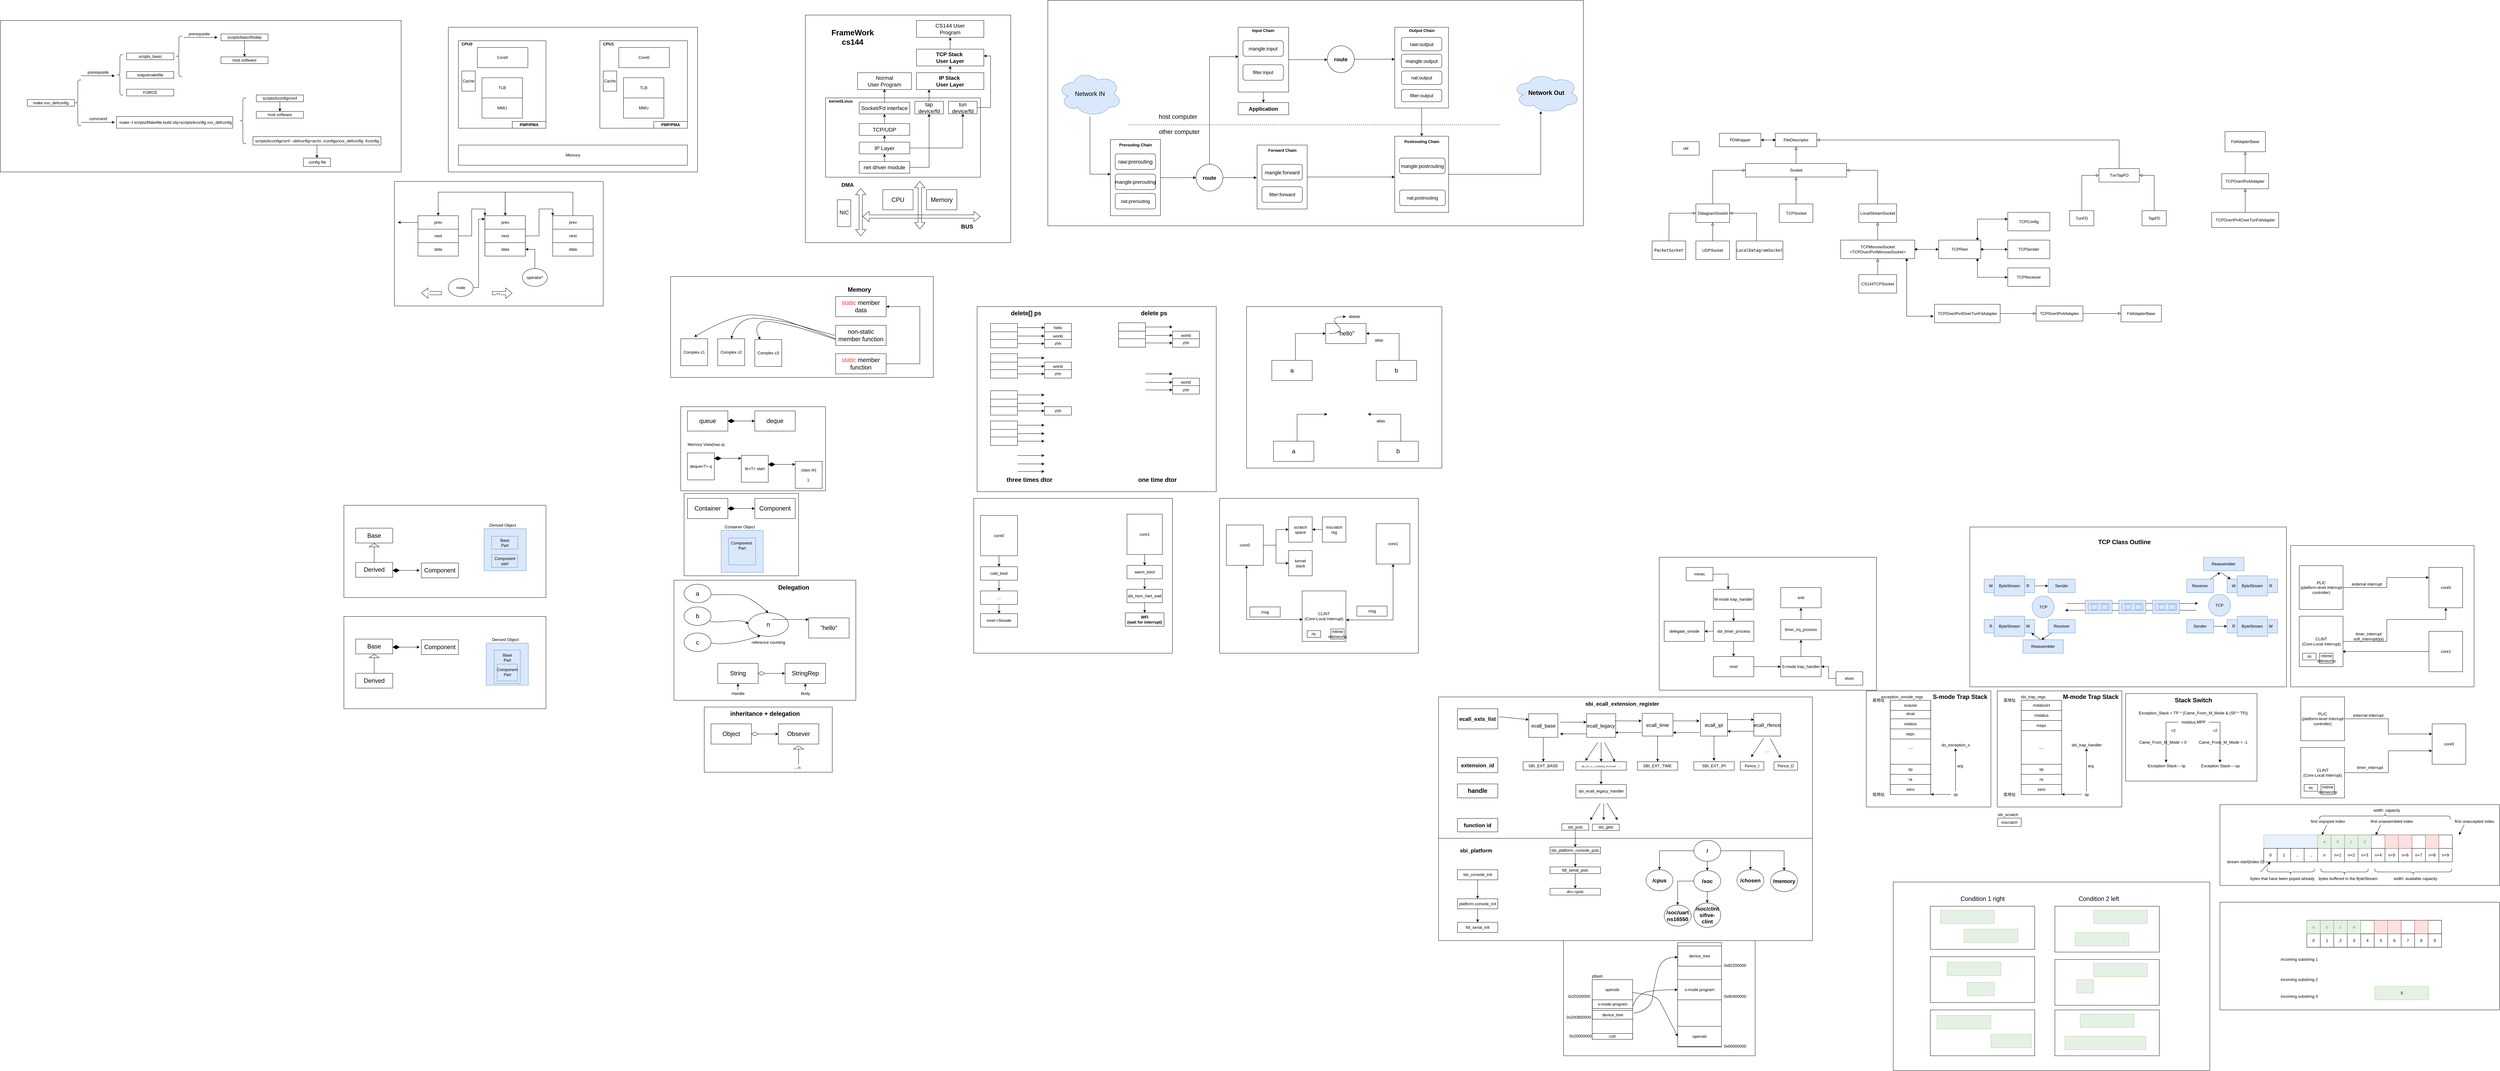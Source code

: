 <mxfile version="13.0.3" type="device"><diagram id="aZAEUIOySz5n1Q4_hi2n" name="Page-1"><mxGraphModel dx="7985" dy="2880" grid="1" gridSize="10" guides="1" tooltips="1" connect="1" arrows="1" fold="1" page="1" pageScale="1" pageWidth="850" pageHeight="1100" math="0" shadow="0"><root><mxCell id="0"/><mxCell id="1" parent="0"/><mxCell id="57jz-1gwoPUH0wZC2U6Z-40" value="" style="whiteSpace=wrap;html=1;" vertex="1" parent="1"><mxGeometry x="-6640" y="-2020" width="1190" height="450" as="geometry"/></mxCell><mxCell id="57jz-1gwoPUH0wZC2U6Z-37" value="" style="edgeStyle=orthogonalEdgeStyle;rounded=0;orthogonalLoop=1;jettySize=auto;html=1;" edge="1" parent="1" source="57jz-1gwoPUH0wZC2U6Z-33" target="57jz-1gwoPUH0wZC2U6Z-36"><mxGeometry relative="1" as="geometry"/></mxCell><mxCell id="57jz-1gwoPUH0wZC2U6Z-33" value="" style="rounded=0;whiteSpace=wrap;html=1;" vertex="1" parent="1"><mxGeometry x="-5890" y="-1675" width="380" height="25" as="geometry"/></mxCell><mxCell id="57jz-1gwoPUH0wZC2U6Z-36" value=".config file" style="rounded=0;whiteSpace=wrap;html=1;" vertex="1" parent="1"><mxGeometry x="-5740" y="-1611.25" width="80" height="25" as="geometry"/></mxCell><mxCell id="57jz-1gwoPUH0wZC2U6Z-28" value="" style="rounded=0;whiteSpace=wrap;html=1;" vertex="1" parent="1"><mxGeometry x="-6295" y="-1735" width="345" height="35" as="geometry"/></mxCell><mxCell id="agv1_S5CPZXl4DPUvPW--120" value="" style="whiteSpace=wrap;html=1;" parent="1" vertex="1"><mxGeometry x="-3530" y="-2080" width="1590" height="670" as="geometry"/></mxCell><mxCell id="agv1_S5CPZXl4DPUvPW--42" value="" style="whiteSpace=wrap;html=1;" parent="1" vertex="1"><mxGeometry x="-4250" y="-2036.25" width="610" height="676.25" as="geometry"/></mxCell><mxCell id="6P0UEuE_zc1xTMfyH1XW-31" value="" style="whiteSpace=wrap;html=1;" parent="1" vertex="1"><mxGeometry x="-5470" y="-1541.84" width="620" height="370" as="geometry"/></mxCell><mxCell id="lRo2mCZm7kw9le2by7Sv-16" value="" style="whiteSpace=wrap;html=1;" parent="1" vertex="1"><mxGeometry x="-5310" y="-2000" width="740" height="430" as="geometry"/></mxCell><mxCell id="F8IfzUXjiACNBvXsB3l2-106" value="" style="whiteSpace=wrap;html=1;fillColor=#FFFFFF;" parent="1" vertex="1"><mxGeometry x="-4550" y="20" width="380" height="193.75" as="geometry"/></mxCell><mxCell id="F8IfzUXjiACNBvXsB3l2-49" value="" style="whiteSpace=wrap;html=1;fillColor=#FFFFFF;" parent="1" vertex="1"><mxGeometry x="-4640" y="-357" width="540" height="357" as="geometry"/></mxCell><mxCell id="F8IfzUXjiACNBvXsB3l2-26" value="" style="whiteSpace=wrap;html=1;fillColor=#FFFFFF;" parent="1" vertex="1"><mxGeometry x="-4620" y="-872.5" width="430" height="250" as="geometry"/></mxCell><mxCell id="F8IfzUXjiACNBvXsB3l2-25" value="" style="whiteSpace=wrap;html=1;fillColor=#FFFFFF;" parent="1" vertex="1"><mxGeometry x="-4610" y="-615" width="340" height="245" as="geometry"/></mxCell><mxCell id="JUyuHnZWioqBA9-_wh-U-12" value="" style="whiteSpace=wrap;html=1;" parent="1" vertex="1"><mxGeometry x="-4650" y="-1259.34" width="780" height="300" as="geometry"/></mxCell><mxCell id="X4JGttU86AOoWsZ-EBRB-96" value="" style="whiteSpace=wrap;html=1;" parent="1" vertex="1"><mxGeometry x="-3740" y="-1170" width="710" height="550" as="geometry"/></mxCell><mxCell id="X4JGttU86AOoWsZ-EBRB-15" value="" style="whiteSpace=wrap;html=1;" parent="1" vertex="1"><mxGeometry x="-2940" y="-1170" width="580" height="480" as="geometry"/></mxCell><mxCell id="4P3AZQPGVrrjB3r3QeO5-71" value="" style="whiteSpace=wrap;html=1;" parent="1" vertex="1"><mxGeometry x="-1714.81" y="-425" width="644.81" height="395" as="geometry"/></mxCell><mxCell id="4P3AZQPGVrrjB3r3QeO5-51" value="" style="whiteSpace=wrap;html=1;" parent="1" vertex="1"><mxGeometry x="160" y="-460" width="544.5" height="420" as="geometry"/></mxCell><mxCell id="4P3AZQPGVrrjB3r3QeO5-50" value="" style="whiteSpace=wrap;html=1;" parent="1" vertex="1"><mxGeometry x="-1999" y="706.25" width="569" height="350" as="geometry"/></mxCell><mxCell id="degHYZaUZPrLLaQ7YTsM-110" value="" style="whiteSpace=wrap;html=1;" parent="1" vertex="1"><mxGeometry x="-2370" y="400" width="1110" height="314.07" as="geometry"/></mxCell><mxCell id="degHYZaUZPrLLaQ7YTsM-109" value="" style="whiteSpace=wrap;html=1;" parent="1" vertex="1"><mxGeometry x="-2370" y="-10" width="1110" height="420" as="geometry"/></mxCell><mxCell id="degHYZaUZPrLLaQ7YTsM-106" value="&lt;b style=&quot;font-size: 18px&quot;&gt;handle&lt;/b&gt;" style="rounded=0;whiteSpace=wrap;html=1;" parent="1" vertex="1"><mxGeometry x="-2314" y="248.5" width="120" height="41.5" as="geometry"/></mxCell><mxCell id="degHYZaUZPrLLaQ7YTsM-77" value="" style="rounded=0;whiteSpace=wrap;html=1;" parent="1" vertex="1"><mxGeometry x="-2004" y="366.94" width="80" height="19" as="geometry"/></mxCell><mxCell id="degHYZaUZPrLLaQ7YTsM-54" value="SBI_EXT_BASE" style="rounded=0;whiteSpace=wrap;html=1;" parent="1" vertex="1"><mxGeometry x="-2119" y="182.5" width="120" height="25" as="geometry"/></mxCell><mxCell id="degHYZaUZPrLLaQ7YTsM-35" value="" style="whiteSpace=wrap;html=1;" parent="1" vertex="1"><mxGeometry x="-711.25" y="-28" width="370" height="345" as="geometry"/></mxCell><mxCell id="degHYZaUZPrLLaQ7YTsM-18" value="" style="whiteSpace=wrap;html=1;" parent="1" vertex="1"><mxGeometry x="-330" y="-20" width="390" height="260" as="geometry"/></mxCell><mxCell id="y_Tmw9LWgd_3kWxieMWa-54" value="" style="whiteSpace=wrap;html=1;" parent="1" vertex="1"><mxGeometry x="-792.5" y="-515" width="940" height="475" as="geometry"/></mxCell><mxCell id="jSSx2Dsncqm9vPXBItsv-100" value="" style="whiteSpace=wrap;html=1;" parent="1" vertex="1"><mxGeometry x="-1020" y="540" width="940" height="560" as="geometry"/></mxCell><mxCell id="jSSx2Dsncqm9vPXBItsv-110" value="" style="rounded=0;whiteSpace=wrap;html=1;" parent="1" vertex="1"><mxGeometry x="-540" y="611.88" width="310" height="136.25" as="geometry"/></mxCell><mxCell id="jSSx2Dsncqm9vPXBItsv-109" value="" style="rounded=0;whiteSpace=wrap;html=1;" parent="1" vertex="1"><mxGeometry x="-910" y="920" width="310" height="136.25" as="geometry"/></mxCell><mxCell id="jSSx2Dsncqm9vPXBItsv-108" value="" style="rounded=0;whiteSpace=wrap;html=1;" parent="1" vertex="1"><mxGeometry x="-910" y="761.88" width="310" height="136.25" as="geometry"/></mxCell><mxCell id="jSSx2Dsncqm9vPXBItsv-107" value="" style="rounded=0;whiteSpace=wrap;html=1;" parent="1" vertex="1"><mxGeometry x="-910" y="611.88" width="310" height="128.12" as="geometry"/></mxCell><mxCell id="jSSx2Dsncqm9vPXBItsv-64" value="" style="whiteSpace=wrap;html=1;" parent="1" vertex="1"><mxGeometry x="-50" y="310" width="830" height="240" as="geometry"/></mxCell><mxCell id="jSSx2Dsncqm9vPXBItsv-6" style="edgeStyle=orthogonalEdgeStyle;rounded=0;orthogonalLoop=1;jettySize=auto;html=1;" parent="1" source="jSSx2Dsncqm9vPXBItsv-1" target="jSSx2Dsncqm9vPXBItsv-7" edge="1"><mxGeometry relative="1" as="geometry"><mxPoint x="430" y="215" as="targetPoint"/><Array as="points"><mxPoint x="450" y="215"/><mxPoint x="450" y="150"/></Array></mxGeometry></mxCell><mxCell id="jSSx2Dsncqm9vPXBItsv-1" value="CLINT&lt;br&gt;(Core-Local Interrupt)" style="whiteSpace=wrap;html=1;" parent="1" vertex="1"><mxGeometry x="190" y="140" width="130" height="150" as="geometry"/></mxCell><mxCell id="jSSx2Dsncqm9vPXBItsv-4" value="mtime&lt;br&gt;mtimecmp" style="rounded=0;whiteSpace=wrap;html=1;" parent="1" vertex="1"><mxGeometry x="250" y="250" width="40" height="30" as="geometry"/></mxCell><mxCell id="jSSx2Dsncqm9vPXBItsv-5" value="rtc" style="rounded=0;whiteSpace=wrap;html=1;" parent="1" vertex="1"><mxGeometry x="200" y="250" width="40" height="20" as="geometry"/></mxCell><mxCell id="jSSx2Dsncqm9vPXBItsv-7" value="core0" style="whiteSpace=wrap;html=1;" parent="1" vertex="1"><mxGeometry x="580" y="70" width="100" height="120" as="geometry"/></mxCell><mxCell id="jSSx2Dsncqm9vPXBItsv-8" value="timer_interrupt" style="text;html=1;align=center;verticalAlign=middle;resizable=0;points=[];autosize=1;" parent="1" vertex="1"><mxGeometry x="350" y="190" width="90" height="20" as="geometry"/></mxCell><mxCell id="jSSx2Dsncqm9vPXBItsv-10" style="edgeStyle=orthogonalEdgeStyle;rounded=0;orthogonalLoop=1;jettySize=auto;html=1;entryX=0;entryY=0.25;entryDx=0;entryDy=0;" parent="1" source="jSSx2Dsncqm9vPXBItsv-9" target="jSSx2Dsncqm9vPXBItsv-7" edge="1"><mxGeometry relative="1" as="geometry"><Array as="points"><mxPoint x="450" y="55"/><mxPoint x="450" y="100"/></Array></mxGeometry></mxCell><mxCell id="jSSx2Dsncqm9vPXBItsv-9" value="PLIC&lt;br&gt;(platform-level Interrupt controller)" style="whiteSpace=wrap;html=1;aspect=fixed;" parent="1" vertex="1"><mxGeometry x="190" y="-10" width="130" height="130" as="geometry"/></mxCell><mxCell id="jSSx2Dsncqm9vPXBItsv-11" value="external interrupt" style="text;html=1;align=center;verticalAlign=middle;resizable=0;points=[];autosize=1;" parent="1" vertex="1"><mxGeometry x="335" y="35" width="110" height="20" as="geometry"/></mxCell><mxCell id="jSSx2Dsncqm9vPXBItsv-12" value="" style="rounded=0;whiteSpace=wrap;html=1;" parent="1" vertex="1"><mxGeometry x="240" y="400" width="400" height="40" as="geometry"/></mxCell><mxCell id="jSSx2Dsncqm9vPXBItsv-13" value="a" style="rounded=0;whiteSpace=wrap;html=1;" parent="1" vertex="1"><mxGeometry x="240" y="400" width="40" height="40" as="geometry"/></mxCell><mxCell id="jSSx2Dsncqm9vPXBItsv-14" value="b" style="rounded=0;whiteSpace=wrap;html=1;" parent="1" vertex="1"><mxGeometry x="280" y="400" width="40" height="40" as="geometry"/></mxCell><mxCell id="jSSx2Dsncqm9vPXBItsv-15" value="c" style="rounded=0;whiteSpace=wrap;html=1;" parent="1" vertex="1"><mxGeometry x="320" y="400" width="40" height="40" as="geometry"/></mxCell><mxCell id="jSSx2Dsncqm9vPXBItsv-16" value="d" style="rounded=0;whiteSpace=wrap;html=1;" parent="1" vertex="1"><mxGeometry x="360" y="400" width="40" height="40" as="geometry"/></mxCell><mxCell id="jSSx2Dsncqm9vPXBItsv-17" value="" style="rounded=0;whiteSpace=wrap;html=1;" parent="1" vertex="1"><mxGeometry x="400" y="400" width="40" height="40" as="geometry"/></mxCell><mxCell id="jSSx2Dsncqm9vPXBItsv-18" value="" style="rounded=0;whiteSpace=wrap;html=1;" parent="1" vertex="1"><mxGeometry x="440" y="400" width="40" height="40" as="geometry"/></mxCell><mxCell id="jSSx2Dsncqm9vPXBItsv-19" value="" style="rounded=0;whiteSpace=wrap;html=1;" parent="1" vertex="1"><mxGeometry x="480" y="400" width="40" height="40" as="geometry"/></mxCell><mxCell id="jSSx2Dsncqm9vPXBItsv-20" value="" style="rounded=0;whiteSpace=wrap;html=1;" parent="1" vertex="1"><mxGeometry x="520" y="400" width="40" height="40" as="geometry"/></mxCell><mxCell id="jSSx2Dsncqm9vPXBItsv-21" value="" style="rounded=0;whiteSpace=wrap;html=1;" parent="1" vertex="1"><mxGeometry x="560" y="400" width="40" height="40" as="geometry"/></mxCell><mxCell id="jSSx2Dsncqm9vPXBItsv-22" value="" style="rounded=0;whiteSpace=wrap;html=1;" parent="1" vertex="1"><mxGeometry x="600" y="400" width="40" height="40" as="geometry"/></mxCell><mxCell id="jSSx2Dsncqm9vPXBItsv-24" value="" style="rounded=0;whiteSpace=wrap;html=1;" parent="1" vertex="1"><mxGeometry x="240" y="440" width="400" height="40" as="geometry"/></mxCell><mxCell id="jSSx2Dsncqm9vPXBItsv-25" value="n" style="rounded=0;whiteSpace=wrap;html=1;" parent="1" vertex="1"><mxGeometry x="240" y="440" width="40" height="40" as="geometry"/></mxCell><mxCell id="jSSx2Dsncqm9vPXBItsv-26" value="n+1" style="rounded=0;whiteSpace=wrap;html=1;" parent="1" vertex="1"><mxGeometry x="280" y="440" width="40" height="40" as="geometry"/></mxCell><mxCell id="jSSx2Dsncqm9vPXBItsv-27" value="n+2" style="rounded=0;whiteSpace=wrap;html=1;" parent="1" vertex="1"><mxGeometry x="320" y="440" width="40" height="40" as="geometry"/></mxCell><mxCell id="jSSx2Dsncqm9vPXBItsv-28" value="n+3" style="rounded=0;whiteSpace=wrap;html=1;" parent="1" vertex="1"><mxGeometry x="360" y="440" width="40" height="40" as="geometry"/></mxCell><mxCell id="jSSx2Dsncqm9vPXBItsv-29" value="n+4" style="rounded=0;whiteSpace=wrap;html=1;" parent="1" vertex="1"><mxGeometry x="400" y="440" width="40" height="40" as="geometry"/></mxCell><mxCell id="jSSx2Dsncqm9vPXBItsv-30" value="n+5" style="rounded=0;whiteSpace=wrap;html=1;" parent="1" vertex="1"><mxGeometry x="440" y="440" width="40" height="40" as="geometry"/></mxCell><mxCell id="jSSx2Dsncqm9vPXBItsv-31" value="n+6" style="rounded=0;whiteSpace=wrap;html=1;" parent="1" vertex="1"><mxGeometry x="480" y="440" width="40" height="40" as="geometry"/></mxCell><mxCell id="jSSx2Dsncqm9vPXBItsv-32" value="n+7" style="rounded=0;whiteSpace=wrap;html=1;" parent="1" vertex="1"><mxGeometry x="520" y="440" width="40" height="40" as="geometry"/></mxCell><mxCell id="jSSx2Dsncqm9vPXBItsv-33" value="n+8" style="rounded=0;whiteSpace=wrap;html=1;" parent="1" vertex="1"><mxGeometry x="560" y="440" width="40" height="40" as="geometry"/></mxCell><mxCell id="jSSx2Dsncqm9vPXBItsv-34" value="n+9" style="rounded=0;whiteSpace=wrap;html=1;" parent="1" vertex="1"><mxGeometry x="600" y="440" width="40" height="40" as="geometry"/></mxCell><mxCell id="jSSx2Dsncqm9vPXBItsv-37" value="" style="shape=curlyBracket;whiteSpace=wrap;html=1;rounded=1;rotation=-90;" parent="1" vertex="1"><mxGeometry x="150" y="440" width="20" height="140" as="geometry"/></mxCell><mxCell id="jSSx2Dsncqm9vPXBItsv-40" value="" style="rounded=0;whiteSpace=wrap;html=1;fillColor=#dae8fc;strokeColor=#6c8ebf;opacity=60;" parent="1" vertex="1"><mxGeometry x="80" y="400" width="160" height="40" as="geometry"/></mxCell><mxCell id="jSSx2Dsncqm9vPXBItsv-41" value="" style="rounded=0;whiteSpace=wrap;html=1;fillColor=#d5e8d4;strokeColor=#82b366;opacity=60;" parent="1" vertex="1"><mxGeometry x="240" y="400" width="160" height="40" as="geometry"/></mxCell><mxCell id="jSSx2Dsncqm9vPXBItsv-43" value="0" style="rounded=0;whiteSpace=wrap;html=1;" parent="1" vertex="1"><mxGeometry x="80" y="440" width="40" height="40" as="geometry"/></mxCell><mxCell id="jSSx2Dsncqm9vPXBItsv-44" value="1" style="rounded=0;whiteSpace=wrap;html=1;" parent="1" vertex="1"><mxGeometry x="120" y="440" width="40" height="40" as="geometry"/></mxCell><mxCell id="jSSx2Dsncqm9vPXBItsv-45" value="..." style="rounded=0;whiteSpace=wrap;html=1;" parent="1" vertex="1"><mxGeometry x="160" y="440" width="40" height="40" as="geometry"/></mxCell><mxCell id="jSSx2Dsncqm9vPXBItsv-46" value="..." style="rounded=0;whiteSpace=wrap;html=1;" parent="1" vertex="1"><mxGeometry x="200" y="440" width="40" height="40" as="geometry"/></mxCell><mxCell id="jSSx2Dsncqm9vPXBItsv-47" value="" style="endArrow=classic;html=1;" parent="1" edge="1"><mxGeometry width="50" height="50" relative="1" as="geometry"><mxPoint x="70" y="510" as="sourcePoint"/><mxPoint x="100" y="480" as="targetPoint"/></mxGeometry></mxCell><mxCell id="jSSx2Dsncqm9vPXBItsv-48" value="stream start(index 0)" style="text;html=1;align=center;verticalAlign=middle;resizable=0;points=[];autosize=1;" parent="1" vertex="1"><mxGeometry x="-40" y="470" width="130" height="20" as="geometry"/></mxCell><mxCell id="jSSx2Dsncqm9vPXBItsv-49" value="bytes that have been poped already" style="text;html=1;align=center;verticalAlign=middle;resizable=0;points=[];autosize=1;" parent="1" vertex="1"><mxGeometry x="30" y="520" width="210" height="20" as="geometry"/></mxCell><mxCell id="jSSx2Dsncqm9vPXBItsv-50" value="" style="endArrow=classic;html=1;" parent="1" edge="1"><mxGeometry width="50" height="50" relative="1" as="geometry"><mxPoint x="267.5" y="370" as="sourcePoint"/><mxPoint x="252.5" y="400" as="targetPoint"/></mxGeometry></mxCell><mxCell id="jSSx2Dsncqm9vPXBItsv-51" value="first unpoped index" style="text;html=1;align=center;verticalAlign=middle;resizable=0;points=[];autosize=1;" parent="1" vertex="1"><mxGeometry x="210" y="350" width="120" height="20" as="geometry"/></mxCell><mxCell id="jSSx2Dsncqm9vPXBItsv-52" value="" style="shape=curlyBracket;whiteSpace=wrap;html=1;rounded=1;rotation=-90;" parent="1" vertex="1"><mxGeometry x="310" y="440" width="20" height="140" as="geometry"/></mxCell><mxCell id="jSSx2Dsncqm9vPXBItsv-53" value="bytes buffered in the ByteStream" style="text;html=1;align=center;verticalAlign=middle;resizable=0;points=[];autosize=1;" parent="1" vertex="1"><mxGeometry x="235" y="520" width="190" height="20" as="geometry"/></mxCell><mxCell id="jSSx2Dsncqm9vPXBItsv-54" value="" style="rounded=0;whiteSpace=wrap;html=1;fillColor=#f8cecc;strokeColor=#b85450;opacity=60;" parent="1" vertex="1"><mxGeometry x="440" y="400" width="80" height="40" as="geometry"/></mxCell><mxCell id="jSSx2Dsncqm9vPXBItsv-55" value="" style="rounded=0;whiteSpace=wrap;html=1;fillColor=#f8cecc;strokeColor=#b85450;opacity=60;" parent="1" vertex="1"><mxGeometry x="560" y="400" width="40" height="40" as="geometry"/></mxCell><mxCell id="jSSx2Dsncqm9vPXBItsv-56" value="first unassembled index" style="text;html=1;align=center;verticalAlign=middle;resizable=0;points=[];autosize=1;" parent="1" vertex="1"><mxGeometry x="390" y="350" width="140" height="20" as="geometry"/></mxCell><mxCell id="jSSx2Dsncqm9vPXBItsv-57" value="" style="endArrow=classic;html=1;" parent="1" edge="1"><mxGeometry width="50" height="50" relative="1" as="geometry"><mxPoint x="427.5" y="370" as="sourcePoint"/><mxPoint x="412.5" y="400" as="targetPoint"/></mxGeometry></mxCell><mxCell id="jSSx2Dsncqm9vPXBItsv-58" value="" style="shape=curlyBracket;whiteSpace=wrap;html=1;rounded=1;rotation=-90;" parent="1" vertex="1"><mxGeometry x="513.75" y="396.25" width="20" height="227.5" as="geometry"/></mxCell><mxCell id="jSSx2Dsncqm9vPXBItsv-59" value="width: available capacity" style="text;html=1;align=center;verticalAlign=middle;resizable=0;points=[];autosize=1;" parent="1" vertex="1"><mxGeometry x="460" y="520" width="140" height="20" as="geometry"/></mxCell><mxCell id="jSSx2Dsncqm9vPXBItsv-60" value="" style="shape=curlyBracket;whiteSpace=wrap;html=1;rounded=1;rotation=90;" parent="1" vertex="1"><mxGeometry x="430" y="150" width="20" height="387.5" as="geometry"/></mxCell><mxCell id="jSSx2Dsncqm9vPXBItsv-61" value="width: capacity" style="text;html=1;align=center;verticalAlign=middle;resizable=0;points=[];autosize=1;" parent="1" vertex="1"><mxGeometry x="400" y="317" width="90" height="20" as="geometry"/></mxCell><mxCell id="jSSx2Dsncqm9vPXBItsv-62" value="first unaccepted index" style="text;html=1;align=center;verticalAlign=middle;resizable=0;points=[];autosize=1;" parent="1" vertex="1"><mxGeometry x="640" y="350" width="130" height="20" as="geometry"/></mxCell><mxCell id="jSSx2Dsncqm9vPXBItsv-63" value="" style="endArrow=classic;html=1;" parent="1" edge="1"><mxGeometry width="50" height="50" relative="1" as="geometry"><mxPoint x="675.0" y="370" as="sourcePoint"/><mxPoint x="660" y="400" as="targetPoint"/></mxGeometry></mxCell><mxCell id="jSSx2Dsncqm9vPXBItsv-65" value="" style="whiteSpace=wrap;html=1;" parent="1" vertex="1"><mxGeometry x="-50" y="600" width="830" height="320" as="geometry"/></mxCell><mxCell id="jSSx2Dsncqm9vPXBItsv-66" value="" style="rounded=0;whiteSpace=wrap;html=1;" parent="1" vertex="1"><mxGeometry x="208" y="653.75" width="400" height="40" as="geometry"/></mxCell><mxCell id="jSSx2Dsncqm9vPXBItsv-67" value="a" style="rounded=0;whiteSpace=wrap;html=1;" parent="1" vertex="1"><mxGeometry x="208" y="653.75" width="40" height="40" as="geometry"/></mxCell><mxCell id="jSSx2Dsncqm9vPXBItsv-68" value="b" style="rounded=0;whiteSpace=wrap;html=1;" parent="1" vertex="1"><mxGeometry x="248" y="653.75" width="40" height="40" as="geometry"/></mxCell><mxCell id="jSSx2Dsncqm9vPXBItsv-69" value="c" style="rounded=0;whiteSpace=wrap;html=1;" parent="1" vertex="1"><mxGeometry x="288" y="653.75" width="40" height="40" as="geometry"/></mxCell><mxCell id="jSSx2Dsncqm9vPXBItsv-70" value="d" style="rounded=0;whiteSpace=wrap;html=1;" parent="1" vertex="1"><mxGeometry x="328" y="653.75" width="40" height="40" as="geometry"/></mxCell><mxCell id="jSSx2Dsncqm9vPXBItsv-71" value="" style="rounded=0;whiteSpace=wrap;html=1;" parent="1" vertex="1"><mxGeometry x="368" y="653.75" width="40" height="40" as="geometry"/></mxCell><mxCell id="jSSx2Dsncqm9vPXBItsv-72" value="" style="rounded=0;whiteSpace=wrap;html=1;" parent="1" vertex="1"><mxGeometry x="408" y="653.75" width="40" height="40" as="geometry"/></mxCell><mxCell id="jSSx2Dsncqm9vPXBItsv-73" value="" style="rounded=0;whiteSpace=wrap;html=1;" parent="1" vertex="1"><mxGeometry x="448" y="653.75" width="40" height="40" as="geometry"/></mxCell><mxCell id="jSSx2Dsncqm9vPXBItsv-74" value="" style="rounded=0;whiteSpace=wrap;html=1;" parent="1" vertex="1"><mxGeometry x="488" y="653.75" width="40" height="40" as="geometry"/></mxCell><mxCell id="jSSx2Dsncqm9vPXBItsv-75" value="" style="rounded=0;whiteSpace=wrap;html=1;" parent="1" vertex="1"><mxGeometry x="528" y="653.75" width="40" height="40" as="geometry"/></mxCell><mxCell id="jSSx2Dsncqm9vPXBItsv-76" value="" style="rounded=0;whiteSpace=wrap;html=1;" parent="1" vertex="1"><mxGeometry x="568" y="653.75" width="40" height="40" as="geometry"/></mxCell><mxCell id="jSSx2Dsncqm9vPXBItsv-77" value="" style="rounded=0;whiteSpace=wrap;html=1;" parent="1" vertex="1"><mxGeometry x="208" y="693.75" width="400" height="40" as="geometry"/></mxCell><mxCell id="jSSx2Dsncqm9vPXBItsv-78" value="0" style="rounded=0;whiteSpace=wrap;html=1;" parent="1" vertex="1"><mxGeometry x="208" y="693.75" width="40" height="40" as="geometry"/></mxCell><mxCell id="jSSx2Dsncqm9vPXBItsv-79" value="1" style="rounded=0;whiteSpace=wrap;html=1;" parent="1" vertex="1"><mxGeometry x="248" y="693.75" width="40" height="40" as="geometry"/></mxCell><mxCell id="jSSx2Dsncqm9vPXBItsv-80" value="2" style="rounded=0;whiteSpace=wrap;html=1;" parent="1" vertex="1"><mxGeometry x="288" y="693.75" width="40" height="40" as="geometry"/></mxCell><mxCell id="jSSx2Dsncqm9vPXBItsv-81" value="3" style="rounded=0;whiteSpace=wrap;html=1;" parent="1" vertex="1"><mxGeometry x="328" y="693.75" width="40" height="40" as="geometry"/></mxCell><mxCell id="jSSx2Dsncqm9vPXBItsv-82" value="4" style="rounded=0;whiteSpace=wrap;html=1;" parent="1" vertex="1"><mxGeometry x="368" y="693.75" width="40" height="40" as="geometry"/></mxCell><mxCell id="jSSx2Dsncqm9vPXBItsv-83" value="5" style="rounded=0;whiteSpace=wrap;html=1;" parent="1" vertex="1"><mxGeometry x="408" y="693.75" width="40" height="40" as="geometry"/></mxCell><mxCell id="jSSx2Dsncqm9vPXBItsv-84" value="6" style="rounded=0;whiteSpace=wrap;html=1;" parent="1" vertex="1"><mxGeometry x="448" y="693.75" width="40" height="40" as="geometry"/></mxCell><mxCell id="jSSx2Dsncqm9vPXBItsv-85" value="7" style="rounded=0;whiteSpace=wrap;html=1;" parent="1" vertex="1"><mxGeometry x="488" y="693.75" width="40" height="40" as="geometry"/></mxCell><mxCell id="jSSx2Dsncqm9vPXBItsv-86" value="8" style="rounded=0;whiteSpace=wrap;html=1;" parent="1" vertex="1"><mxGeometry x="528" y="693.75" width="40" height="40" as="geometry"/></mxCell><mxCell id="jSSx2Dsncqm9vPXBItsv-87" value="9" style="rounded=0;whiteSpace=wrap;html=1;" parent="1" vertex="1"><mxGeometry x="568" y="693.75" width="40" height="40" as="geometry"/></mxCell><mxCell id="jSSx2Dsncqm9vPXBItsv-88" value="" style="rounded=0;whiteSpace=wrap;html=1;fillColor=#d5e8d4;strokeColor=#82b366;opacity=60;" parent="1" vertex="1"><mxGeometry x="208" y="653.75" width="160" height="40" as="geometry"/></mxCell><mxCell id="jSSx2Dsncqm9vPXBItsv-90" value="" style="rounded=0;whiteSpace=wrap;html=1;fillColor=#f8cecc;strokeColor=#b85450;opacity=60;" parent="1" vertex="1"><mxGeometry x="408" y="653.75" width="80" height="40" as="geometry"/></mxCell><mxCell id="jSSx2Dsncqm9vPXBItsv-91" value="" style="rounded=0;whiteSpace=wrap;html=1;fillColor=#f8cecc;strokeColor=#b85450;opacity=60;" parent="1" vertex="1"><mxGeometry x="528" y="653.75" width="40" height="40" as="geometry"/></mxCell><mxCell id="jSSx2Dsncqm9vPXBItsv-94" value="" style="rounded=0;whiteSpace=wrap;html=1;fillColor=#d5e8d4;strokeColor=#82b366;opacity=60;" parent="1" vertex="1"><mxGeometry x="-880" y="623.75" width="160" height="40" as="geometry"/></mxCell><mxCell id="jSSx2Dsncqm9vPXBItsv-95" value="" style="rounded=0;whiteSpace=wrap;html=1;fillColor=#d5e8d4;strokeColor=#82b366;opacity=60;" parent="1" vertex="1"><mxGeometry x="-810" y="680" width="160" height="40" as="geometry"/></mxCell><mxCell id="jSSx2Dsncqm9vPXBItsv-96" value="incoming substring 1" style="text;html=1;align=center;verticalAlign=middle;resizable=0;points=[];autosize=1;" parent="1" vertex="1"><mxGeometry x="120" y="760" width="130" height="20" as="geometry"/></mxCell><mxCell id="jSSx2Dsncqm9vPXBItsv-97" value="incoming substring 2" style="text;html=1;align=center;verticalAlign=middle;resizable=0;points=[];autosize=1;" parent="1" vertex="1"><mxGeometry x="120" y="820" width="130" height="20" as="geometry"/></mxCell><mxCell id="jSSx2Dsncqm9vPXBItsv-98" value="5" style="rounded=0;whiteSpace=wrap;html=1;fillColor=#d5e8d4;strokeColor=#82b366;opacity=60;" parent="1" vertex="1"><mxGeometry x="410" y="850" width="160" height="40" as="geometry"/></mxCell><mxCell id="jSSx2Dsncqm9vPXBItsv-99" value="incoming substring 3" style="text;html=1;align=center;verticalAlign=middle;resizable=0;points=[];autosize=1;" parent="1" vertex="1"><mxGeometry x="120" y="870" width="130" height="20" as="geometry"/></mxCell><mxCell id="jSSx2Dsncqm9vPXBItsv-101" value="" style="rounded=0;whiteSpace=wrap;html=1;fillColor=#d5e8d4;strokeColor=#82b366;opacity=60;" parent="1" vertex="1"><mxGeometry x="-425" y="623.75" width="160" height="40" as="geometry"/></mxCell><mxCell id="jSSx2Dsncqm9vPXBItsv-102" value="" style="rounded=0;whiteSpace=wrap;html=1;fillColor=#d5e8d4;strokeColor=#82b366;opacity=60;" parent="1" vertex="1"><mxGeometry x="-480" y="690" width="160" height="40" as="geometry"/></mxCell><mxCell id="jSSx2Dsncqm9vPXBItsv-103" value="" style="rounded=0;whiteSpace=wrap;html=1;fillColor=#d5e8d4;strokeColor=#82b366;opacity=60;" parent="1" vertex="1"><mxGeometry x="-860" y="778.13" width="160" height="40" as="geometry"/></mxCell><mxCell id="jSSx2Dsncqm9vPXBItsv-104" value="" style="rounded=0;whiteSpace=wrap;html=1;fillColor=#d5e8d4;strokeColor=#82b366;opacity=60;" parent="1" vertex="1"><mxGeometry x="-800" y="838.13" width="80" height="40" as="geometry"/></mxCell><mxCell id="jSSx2Dsncqm9vPXBItsv-105" value="" style="rounded=0;whiteSpace=wrap;html=1;fillColor=#d5e8d4;strokeColor=#82b366;opacity=60;" parent="1" vertex="1"><mxGeometry x="-890" y="936.25" width="160" height="40" as="geometry"/></mxCell><mxCell id="jSSx2Dsncqm9vPXBItsv-106" value="" style="rounded=0;whiteSpace=wrap;html=1;fillColor=#d5e8d4;strokeColor=#82b366;opacity=60;" parent="1" vertex="1"><mxGeometry x="-730" y="992.5" width="120" height="40" as="geometry"/></mxCell><mxCell id="jSSx2Dsncqm9vPXBItsv-111" value="" style="rounded=0;whiteSpace=wrap;html=1;" parent="1" vertex="1"><mxGeometry x="-540" y="770" width="310" height="136.25" as="geometry"/></mxCell><mxCell id="jSSx2Dsncqm9vPXBItsv-112" value="" style="rounded=0;whiteSpace=wrap;html=1;fillColor=#d5e8d4;strokeColor=#82b366;opacity=60;" parent="1" vertex="1"><mxGeometry x="-425" y="781.87" width="160" height="40" as="geometry"/></mxCell><mxCell id="jSSx2Dsncqm9vPXBItsv-113" value="" style="rounded=0;whiteSpace=wrap;html=1;fillColor=#d5e8d4;strokeColor=#82b366;opacity=60;" parent="1" vertex="1"><mxGeometry x="-475" y="830" width="50" height="40" as="geometry"/></mxCell><mxCell id="jSSx2Dsncqm9vPXBItsv-114" value="" style="rounded=0;whiteSpace=wrap;html=1;" parent="1" vertex="1"><mxGeometry x="-540" y="920" width="310" height="136.25" as="geometry"/></mxCell><mxCell id="jSSx2Dsncqm9vPXBItsv-115" value="" style="rounded=0;whiteSpace=wrap;html=1;fillColor=#d5e8d4;strokeColor=#82b366;opacity=60;" parent="1" vertex="1"><mxGeometry x="-465" y="931.87" width="160" height="40" as="geometry"/></mxCell><mxCell id="jSSx2Dsncqm9vPXBItsv-116" value="" style="rounded=0;whiteSpace=wrap;html=1;fillColor=#d5e8d4;strokeColor=#82b366;opacity=60;" parent="1" vertex="1"><mxGeometry x="-510" y="998.12" width="240" height="40" as="geometry"/></mxCell><mxCell id="jSSx2Dsncqm9vPXBItsv-117" value="&lt;font style=&quot;font-size: 18px&quot;&gt;Condition 1 right&lt;/font&gt;" style="text;html=1;align=center;verticalAlign=middle;resizable=0;points=[];autosize=1;" parent="1" vertex="1"><mxGeometry x="-830" y="580" width="150" height="20" as="geometry"/></mxCell><mxCell id="jSSx2Dsncqm9vPXBItsv-118" value="&lt;font style=&quot;font-size: 18px&quot;&gt;Condition 2 left&lt;/font&gt;" style="text;html=1;align=center;verticalAlign=middle;resizable=0;points=[];autosize=1;" parent="1" vertex="1"><mxGeometry x="-480" y="580" width="140" height="20" as="geometry"/></mxCell><mxCell id="ZbXEHAIi9ZOQT4qmmN70-14" style="edgeStyle=orthogonalEdgeStyle;rounded=0;orthogonalLoop=1;jettySize=auto;html=1;" parent="1" source="ZbXEHAIi9ZOQT4qmmN70-1" edge="1"><mxGeometry relative="1" as="geometry"><mxPoint x="314" y="-145" as="targetPoint"/><Array as="points"><mxPoint x="314" y="-145"/></Array></mxGeometry></mxCell><mxCell id="ZbXEHAIi9ZOQT4qmmN70-1" value="core1" style="whiteSpace=wrap;html=1;" parent="1" vertex="1"><mxGeometry x="570.5" y="-205" width="100" height="120" as="geometry"/></mxCell><mxCell id="ZbXEHAIi9ZOQT4qmmN70-2" style="edgeStyle=orthogonalEdgeStyle;rounded=0;orthogonalLoop=1;jettySize=auto;html=1;" parent="1" source="ZbXEHAIi9ZOQT4qmmN70-3" target="ZbXEHAIi9ZOQT4qmmN70-6" edge="1"><mxGeometry relative="1" as="geometry"><mxPoint x="425.5" y="-175" as="targetPoint"/><Array as="points"><mxPoint x="445.5" y="-175"/><mxPoint x="445.5" y="-240"/></Array></mxGeometry></mxCell><mxCell id="ZbXEHAIi9ZOQT4qmmN70-3" value="CLINT&lt;br&gt;(Core-Local Interrupt)" style="whiteSpace=wrap;html=1;" parent="1" vertex="1"><mxGeometry x="185.5" y="-250" width="130" height="150" as="geometry"/></mxCell><mxCell id="ZbXEHAIi9ZOQT4qmmN70-4" value="mtime&lt;br&gt;mtimecmp" style="rounded=0;whiteSpace=wrap;html=1;" parent="1" vertex="1"><mxGeometry x="245.5" y="-140" width="40" height="30" as="geometry"/></mxCell><mxCell id="ZbXEHAIi9ZOQT4qmmN70-5" value="rtc" style="rounded=0;whiteSpace=wrap;html=1;" parent="1" vertex="1"><mxGeometry x="195.5" y="-140" width="40" height="20" as="geometry"/></mxCell><mxCell id="ZbXEHAIi9ZOQT4qmmN70-6" value="core0" style="whiteSpace=wrap;html=1;" parent="1" vertex="1"><mxGeometry x="570.5" y="-395" width="100" height="120" as="geometry"/></mxCell><mxCell id="ZbXEHAIi9ZOQT4qmmN70-7" value="timer_interrupt&lt;br&gt;soft_interrupt(ipi)" style="text;html=1;align=center;verticalAlign=middle;resizable=0;points=[];autosize=1;" parent="1" vertex="1"><mxGeometry x="335.5" y="-205" width="110" height="30" as="geometry"/></mxCell><mxCell id="ZbXEHAIi9ZOQT4qmmN70-8" style="edgeStyle=orthogonalEdgeStyle;rounded=0;orthogonalLoop=1;jettySize=auto;html=1;entryX=0;entryY=0.25;entryDx=0;entryDy=0;" parent="1" source="ZbXEHAIi9ZOQT4qmmN70-9" target="ZbXEHAIi9ZOQT4qmmN70-6" edge="1"><mxGeometry relative="1" as="geometry"><Array as="points"><mxPoint x="445.5" y="-335"/><mxPoint x="445.5" y="-365"/></Array></mxGeometry></mxCell><mxCell id="ZbXEHAIi9ZOQT4qmmN70-9" value="PLIC&lt;br&gt;(platform-level Interrupt controller)" style="whiteSpace=wrap;html=1;aspect=fixed;" parent="1" vertex="1"><mxGeometry x="185.5" y="-400" width="130" height="130" as="geometry"/></mxCell><mxCell id="ZbXEHAIi9ZOQT4qmmN70-10" value="external interrupt" style="text;html=1;align=center;verticalAlign=middle;resizable=0;points=[];autosize=1;" parent="1" vertex="1"><mxGeometry x="330.5" y="-355" width="110" height="20" as="geometry"/></mxCell><mxCell id="y_Tmw9LWgd_3kWxieMWa-1" value="W" style="whiteSpace=wrap;html=1;fillColor=#dae8fc;strokeColor=#6c8ebf;" parent="1" vertex="1"><mxGeometry x="-750" y="-360" width="40" height="40" as="geometry"/></mxCell><mxCell id="y_Tmw9LWgd_3kWxieMWa-14" value="" style="edgeStyle=orthogonalEdgeStyle;rounded=0;orthogonalLoop=1;jettySize=auto;html=1;" parent="1" source="y_Tmw9LWgd_3kWxieMWa-2" target="y_Tmw9LWgd_3kWxieMWa-8" edge="1"><mxGeometry relative="1" as="geometry"/></mxCell><mxCell id="y_Tmw9LWgd_3kWxieMWa-2" value="R" style="whiteSpace=wrap;html=1;fillColor=#dae8fc;strokeColor=#6c8ebf;" parent="1" vertex="1"><mxGeometry x="-640" y="-360" width="40" height="40" as="geometry"/></mxCell><mxCell id="y_Tmw9LWgd_3kWxieMWa-3" value="ByteStream" style="rounded=0;whiteSpace=wrap;html=1;fillColor=#dae8fc;strokeColor=#6c8ebf;" parent="1" vertex="1"><mxGeometry x="-720" y="-370" width="90" height="60" as="geometry"/></mxCell><mxCell id="y_Tmw9LWgd_3kWxieMWa-4" value="R" style="whiteSpace=wrap;html=1;fillColor=#dae8fc;strokeColor=#6c8ebf;" parent="1" vertex="1"><mxGeometry x="-750" y="-240" width="40" height="40" as="geometry"/></mxCell><mxCell id="y_Tmw9LWgd_3kWxieMWa-5" value="W" style="whiteSpace=wrap;html=1;fillColor=#dae8fc;strokeColor=#6c8ebf;" parent="1" vertex="1"><mxGeometry x="-640" y="-240" width="40" height="40" as="geometry"/></mxCell><mxCell id="y_Tmw9LWgd_3kWxieMWa-6" value="ByteStream" style="rounded=0;whiteSpace=wrap;html=1;fillColor=#dae8fc;strokeColor=#6c8ebf;" parent="1" vertex="1"><mxGeometry x="-720" y="-250" width="90" height="60" as="geometry"/></mxCell><mxCell id="y_Tmw9LWgd_3kWxieMWa-7" value="Receiver" style="rounded=0;whiteSpace=wrap;html=1;fillColor=#dae8fc;strokeColor=#6c8ebf;" parent="1" vertex="1"><mxGeometry x="-560" y="-240" width="80" height="40" as="geometry"/></mxCell><mxCell id="y_Tmw9LWgd_3kWxieMWa-8" value="Sender" style="rounded=0;whiteSpace=wrap;html=1;fillColor=#dae8fc;strokeColor=#6c8ebf;" parent="1" vertex="1"><mxGeometry x="-560" y="-360" width="80" height="40" as="geometry"/></mxCell><mxCell id="y_Tmw9LWgd_3kWxieMWa-9" value="TCP" style="ellipse;whiteSpace=wrap;html=1;aspect=fixed;fillColor=#dae8fc;strokeColor=#6c8ebf;" parent="1" vertex="1"><mxGeometry x="-607.5" y="-310" width="65" height="65" as="geometry"/></mxCell><mxCell id="y_Tmw9LWgd_3kWxieMWa-10" value="Reassembler" style="rounded=0;whiteSpace=wrap;html=1;fillColor=#dae8fc;strokeColor=#6c8ebf;" parent="1" vertex="1"><mxGeometry x="-635" y="-180" width="120" height="40" as="geometry"/></mxCell><mxCell id="y_Tmw9LWgd_3kWxieMWa-11" value="" style="endArrow=classic;html=1;" parent="1" edge="1"><mxGeometry width="50" height="50" relative="1" as="geometry"><mxPoint x="-550" y="-200" as="sourcePoint"/><mxPoint x="-580" y="-180" as="targetPoint"/><Array as="points"/></mxGeometry></mxCell><mxCell id="y_Tmw9LWgd_3kWxieMWa-12" value="" style="endArrow=classic;html=1;entryX=0.75;entryY=1;entryDx=0;entryDy=0;" parent="1" target="y_Tmw9LWgd_3kWxieMWa-5" edge="1"><mxGeometry width="50" height="50" relative="1" as="geometry"><mxPoint x="-582" y="-180" as="sourcePoint"/><mxPoint x="-635" y="-210" as="targetPoint"/></mxGeometry></mxCell><mxCell id="y_Tmw9LWgd_3kWxieMWa-15" value="W" style="whiteSpace=wrap;html=1;fillColor=#dae8fc;strokeColor=#6c8ebf;" parent="1" vertex="1"><mxGeometry x="-28.75" y="-360" width="40" height="40" as="geometry"/></mxCell><mxCell id="y_Tmw9LWgd_3kWxieMWa-16" value="R" style="whiteSpace=wrap;html=1;fillColor=#dae8fc;strokeColor=#6c8ebf;" parent="1" vertex="1"><mxGeometry x="81.25" y="-360" width="40" height="40" as="geometry"/></mxCell><mxCell id="y_Tmw9LWgd_3kWxieMWa-17" value="ByteStream" style="rounded=0;whiteSpace=wrap;html=1;fillColor=#dae8fc;strokeColor=#6c8ebf;" parent="1" vertex="1"><mxGeometry x="1.25" y="-370" width="90" height="60" as="geometry"/></mxCell><mxCell id="y_Tmw9LWgd_3kWxieMWa-18" value="Receiver" style="rounded=0;whiteSpace=wrap;html=1;fillColor=#dae8fc;strokeColor=#6c8ebf;" parent="1" vertex="1"><mxGeometry x="-148.75" y="-360" width="80" height="40" as="geometry"/></mxCell><mxCell id="y_Tmw9LWgd_3kWxieMWa-19" value="Reassembler" style="rounded=0;whiteSpace=wrap;html=1;fillColor=#dae8fc;strokeColor=#6c8ebf;" parent="1" vertex="1"><mxGeometry x="-98.75" y="-425" width="120" height="40" as="geometry"/></mxCell><mxCell id="y_Tmw9LWgd_3kWxieMWa-20" value="" style="endArrow=none;html=1;endFill=0;startArrow=classic;startFill=1;" parent="1" edge="1"><mxGeometry width="50" height="50" relative="1" as="geometry"><mxPoint x="-48.75" y="-380" as="sourcePoint"/><mxPoint x="-78.75" y="-360" as="targetPoint"/><Array as="points"/></mxGeometry></mxCell><mxCell id="y_Tmw9LWgd_3kWxieMWa-21" value="" style="endArrow=none;html=1;entryX=0.75;entryY=1;entryDx=0;entryDy=0;endFill=0;startArrow=classic;startFill=1;" parent="1" edge="1"><mxGeometry width="50" height="50" relative="1" as="geometry"><mxPoint x="-18.75" y="-360" as="sourcePoint"/><mxPoint x="-46.75" y="-380" as="targetPoint"/></mxGeometry></mxCell><mxCell id="y_Tmw9LWgd_3kWxieMWa-27" value="" style="edgeStyle=orthogonalEdgeStyle;rounded=0;orthogonalLoop=1;jettySize=auto;html=1;startArrow=classic;startFill=1;endArrow=none;endFill=0;" parent="1" source="y_Tmw9LWgd_3kWxieMWa-22" target="y_Tmw9LWgd_3kWxieMWa-26" edge="1"><mxGeometry relative="1" as="geometry"/></mxCell><mxCell id="y_Tmw9LWgd_3kWxieMWa-22" value="R" style="whiteSpace=wrap;html=1;fillColor=#dae8fc;strokeColor=#6c8ebf;" parent="1" vertex="1"><mxGeometry x="-28.75" y="-240" width="40" height="40" as="geometry"/></mxCell><mxCell id="y_Tmw9LWgd_3kWxieMWa-24" value="W" style="whiteSpace=wrap;html=1;fillColor=#dae8fc;strokeColor=#6c8ebf;" parent="1" vertex="1"><mxGeometry x="81.25" y="-240" width="40" height="40" as="geometry"/></mxCell><mxCell id="y_Tmw9LWgd_3kWxieMWa-25" value="ByteStream" style="rounded=0;whiteSpace=wrap;html=1;fillColor=#dae8fc;strokeColor=#6c8ebf;" parent="1" vertex="1"><mxGeometry x="1.25" y="-250" width="90" height="60" as="geometry"/></mxCell><mxCell id="y_Tmw9LWgd_3kWxieMWa-26" value="Sender" style="rounded=0;whiteSpace=wrap;html=1;fillColor=#dae8fc;strokeColor=#6c8ebf;" parent="1" vertex="1"><mxGeometry x="-148.75" y="-240" width="80" height="40" as="geometry"/></mxCell><mxCell id="y_Tmw9LWgd_3kWxieMWa-29" value="TCP" style="ellipse;whiteSpace=wrap;html=1;aspect=fixed;fillColor=#dae8fc;strokeColor=#6c8ebf;" parent="1" vertex="1"><mxGeometry x="-83.75" y="-315" width="65" height="65" as="geometry"/></mxCell><mxCell id="y_Tmw9LWgd_3kWxieMWa-43" value="" style="endArrow=classic;html=1;" parent="1" edge="1"><mxGeometry width="50" height="50" relative="1" as="geometry"><mxPoint x="-505" y="-287.9" as="sourcePoint"/><mxPoint x="-115" y="-287.9" as="targetPoint"/></mxGeometry></mxCell><mxCell id="y_Tmw9LWgd_3kWxieMWa-44" value="" style="endArrow=none;html=1;startArrow=classic;startFill=1;endFill=0;" parent="1" edge="1"><mxGeometry width="50" height="50" relative="1" as="geometry"><mxPoint x="-510" y="-267.5" as="sourcePoint"/><mxPoint x="-120" y="-267.5" as="targetPoint"/></mxGeometry></mxCell><mxCell id="y_Tmw9LWgd_3kWxieMWa-30" value="" style="rounded=0;whiteSpace=wrap;html=1;fillColor=#dae8fc;strokeColor=#6c8ebf;" parent="1" vertex="1"><mxGeometry x="-450" y="-297.5" width="80" height="40" as="geometry"/></mxCell><mxCell id="y_Tmw9LWgd_3kWxieMWa-35" value="" style="rounded=0;whiteSpace=wrap;html=1;fillColor=#dae8fc;strokeColor=#6c8ebf;" parent="1" vertex="1"><mxGeometry x="-350" y="-297.5" width="80" height="40" as="geometry"/></mxCell><mxCell id="y_Tmw9LWgd_3kWxieMWa-46" value="" style="rounded=0;whiteSpace=wrap;html=1;fillColor=#dae8fc;strokeColor=#6c8ebf;" parent="1" vertex="1"><mxGeometry x="-250" y="-297.5" width="80" height="40" as="geometry"/></mxCell><mxCell id="y_Tmw9LWgd_3kWxieMWa-31" value="" style="rounded=0;whiteSpace=wrap;html=1;fillColor=#dae8fc;strokeColor=#6c8ebf;" parent="1" vertex="1"><mxGeometry x="-441.25" y="-287.5" width="62.5" height="20" as="geometry"/></mxCell><mxCell id="y_Tmw9LWgd_3kWxieMWa-34" value="" style="rounded=0;whiteSpace=wrap;html=1;fillColor=#dae8fc;strokeColor=#6c8ebf;" parent="1" vertex="1"><mxGeometry x="-401.25" y="-285" width="17.5" height="15" as="geometry"/></mxCell><mxCell id="y_Tmw9LWgd_3kWxieMWa-32" value="" style="rounded=0;whiteSpace=wrap;html=1;fillColor=#dae8fc;strokeColor=#6c8ebf;" parent="1" vertex="1"><mxGeometry x="-431.25" y="-285" width="17.5" height="15" as="geometry"/></mxCell><mxCell id="y_Tmw9LWgd_3kWxieMWa-36" value="" style="rounded=0;whiteSpace=wrap;html=1;fillColor=#dae8fc;strokeColor=#6c8ebf;" parent="1" vertex="1"><mxGeometry x="-341.25" y="-287.5" width="62.5" height="20" as="geometry"/></mxCell><mxCell id="y_Tmw9LWgd_3kWxieMWa-37" value="" style="rounded=0;whiteSpace=wrap;html=1;fillColor=#dae8fc;strokeColor=#6c8ebf;" parent="1" vertex="1"><mxGeometry x="-331.25" y="-285" width="17.5" height="15" as="geometry"/></mxCell><mxCell id="y_Tmw9LWgd_3kWxieMWa-38" value="" style="rounded=0;whiteSpace=wrap;html=1;fillColor=#dae8fc;strokeColor=#6c8ebf;" parent="1" vertex="1"><mxGeometry x="-301.25" y="-285" width="17.5" height="15" as="geometry"/></mxCell><mxCell id="y_Tmw9LWgd_3kWxieMWa-47" value="" style="rounded=0;whiteSpace=wrap;html=1;fillColor=#dae8fc;strokeColor=#6c8ebf;" parent="1" vertex="1"><mxGeometry x="-241.25" y="-287.5" width="62.5" height="20" as="geometry"/></mxCell><mxCell id="y_Tmw9LWgd_3kWxieMWa-48" value="" style="rounded=0;whiteSpace=wrap;html=1;fillColor=#dae8fc;strokeColor=#6c8ebf;" parent="1" vertex="1"><mxGeometry x="-231.25" y="-285" width="17.5" height="15" as="geometry"/></mxCell><mxCell id="y_Tmw9LWgd_3kWxieMWa-49" value="" style="rounded=0;whiteSpace=wrap;html=1;fillColor=#dae8fc;strokeColor=#6c8ebf;" parent="1" vertex="1"><mxGeometry x="-201.25" y="-285" width="17.5" height="15" as="geometry"/></mxCell><mxCell id="y_Tmw9LWgd_3kWxieMWa-55" value="&lt;font style=&quot;font-size: 18px&quot;&gt;&lt;b&gt;TCP Class Outline&lt;/b&gt;&lt;/font&gt;" style="text;html=1;align=center;verticalAlign=middle;resizable=0;points=[];autosize=1;" parent="1" vertex="1"><mxGeometry x="-418.75" y="-480" width="170" height="20" as="geometry"/></mxCell><mxCell id="degHYZaUZPrLLaQ7YTsM-3" value="....." style="whiteSpace=wrap;html=1;" parent="1" vertex="1"><mxGeometry x="-640" width="120" height="280" as="geometry"/></mxCell><mxCell id="degHYZaUZPrLLaQ7YTsM-9" style="edgeStyle=orthogonalEdgeStyle;rounded=0;orthogonalLoop=1;jettySize=auto;html=1;" parent="1" source="degHYZaUZPrLLaQ7YTsM-8" edge="1"><mxGeometry relative="1" as="geometry"><mxPoint x="-210" y="185" as="targetPoint"/><Array as="points"><mxPoint x="-210" y="65"/></Array></mxGeometry></mxCell><mxCell id="degHYZaUZPrLLaQ7YTsM-10" style="edgeStyle=orthogonalEdgeStyle;rounded=0;orthogonalLoop=1;jettySize=auto;html=1;" parent="1" source="degHYZaUZPrLLaQ7YTsM-8" edge="1"><mxGeometry relative="1" as="geometry"><mxPoint x="-50" y="185" as="targetPoint"/></mxGeometry></mxCell><mxCell id="degHYZaUZPrLLaQ7YTsM-8" value="mstatus.MPP" style="text;html=1;align=center;verticalAlign=middle;resizable=0;points=[];autosize=1;" parent="1" vertex="1"><mxGeometry x="-173.75" y="55" width="90" height="20" as="geometry"/></mxCell><mxCell id="degHYZaUZPrLLaQ7YTsM-11" value="&amp;lt;2" style="text;html=1;align=center;verticalAlign=middle;resizable=0;points=[];autosize=1;" parent="1" vertex="1"><mxGeometry x="-203.75" y="80" width="30" height="20" as="geometry"/></mxCell><mxCell id="degHYZaUZPrLLaQ7YTsM-12" value="=2" style="text;html=1;align=center;verticalAlign=middle;resizable=0;points=[];autosize=1;" parent="1" vertex="1"><mxGeometry x="-80" y="80" width="30" height="20" as="geometry"/></mxCell><mxCell id="degHYZaUZPrLLaQ7YTsM-13" value="Exception Stack----tp" style="text;html=1;align=center;verticalAlign=middle;resizable=0;points=[];autosize=1;" parent="1" vertex="1"><mxGeometry x="-273.75" y="185" width="130" height="20" as="geometry"/></mxCell><mxCell id="degHYZaUZPrLLaQ7YTsM-14" value="Exception Stack----sp" style="text;html=1;align=center;verticalAlign=middle;resizable=0;points=[];autosize=1;" parent="1" vertex="1"><mxGeometry x="-113.75" y="185" width="130" height="20" as="geometry"/></mxCell><mxCell id="degHYZaUZPrLLaQ7YTsM-15" value="&lt;div&gt;&amp;nbsp;Exception_Stack = TP ^ (Came_From_M_Mode &amp;amp; (SP ^ TP))&lt;/div&gt;&lt;div&gt;&lt;br&gt;&lt;/div&gt;" style="text;html=1;align=center;verticalAlign=middle;resizable=0;points=[];autosize=1;" parent="1" vertex="1"><mxGeometry x="-301.25" y="30" width="340" height="30" as="geometry"/></mxCell><mxCell id="degHYZaUZPrLLaQ7YTsM-16" value="Came_From_M_Mode = -1" style="text;html=1;align=center;verticalAlign=middle;resizable=0;points=[];autosize=1;" parent="1" vertex="1"><mxGeometry x="-121.25" y="115" width="160" height="20" as="geometry"/></mxCell><mxCell id="degHYZaUZPrLLaQ7YTsM-17" value="Came_From_M_Mode = 0" style="text;html=1;align=center;verticalAlign=middle;resizable=0;points=[];autosize=1;" parent="1" vertex="1"><mxGeometry x="-300" y="115" width="160" height="20" as="geometry"/></mxCell><mxCell id="degHYZaUZPrLLaQ7YTsM-19" value="&lt;b&gt;&lt;font style=&quot;font-size: 18px&quot;&gt;Stack Switch&lt;/font&gt;&lt;/b&gt;" style="text;html=1;align=center;verticalAlign=middle;resizable=0;points=[];autosize=1;" parent="1" vertex="1"><mxGeometry x="-193.75" y="-10" width="130" height="20" as="geometry"/></mxCell><mxCell id="degHYZaUZPrLLaQ7YTsM-20" value="" style="endArrow=none;html=1;startArrow=classic;startFill=1;endFill=0;" parent="1" edge="1"><mxGeometry width="50" height="50" relative="1" as="geometry"><mxPoint x="-520" y="279.52" as="sourcePoint"/><mxPoint x="-460" y="279.52" as="targetPoint"/></mxGeometry></mxCell><mxCell id="degHYZaUZPrLLaQ7YTsM-37" style="edgeStyle=orthogonalEdgeStyle;rounded=0;orthogonalLoop=1;jettySize=auto;html=1;startArrow=none;startFill=0;endArrow=classic;endFill=1;" parent="1" source="degHYZaUZPrLLaQ7YTsM-21" target="degHYZaUZPrLLaQ7YTsM-36" edge="1"><mxGeometry relative="1" as="geometry"/></mxCell><mxCell id="degHYZaUZPrLLaQ7YTsM-21" value="sp" style="text;html=1;align=center;verticalAlign=middle;resizable=0;points=[];autosize=1;" parent="1" vertex="1"><mxGeometry x="-461.25" y="270" width="30" height="20" as="geometry"/></mxCell><mxCell id="degHYZaUZPrLLaQ7YTsM-22" value="高地址" style="text;html=1;align=center;verticalAlign=middle;resizable=0;points=[];autosize=1;" parent="1" vertex="1"><mxGeometry x="-700" y="-10" width="50" height="20" as="geometry"/></mxCell><mxCell id="degHYZaUZPrLLaQ7YTsM-23" value="低地址" style="text;html=1;align=center;verticalAlign=middle;resizable=0;points=[];autosize=1;" parent="1" vertex="1"><mxGeometry x="-700" y="270" width="50" height="20" as="geometry"/></mxCell><mxCell id="degHYZaUZPrLLaQ7YTsM-24" value="sbi_trap_regs" style="text;html=1;align=center;verticalAlign=middle;resizable=0;points=[];autosize=1;" parent="1" vertex="1"><mxGeometry x="-650" y="-20" width="90" height="20" as="geometry"/></mxCell><mxCell id="degHYZaUZPrLLaQ7YTsM-25" value="zero" style="rounded=0;whiteSpace=wrap;html=1;" parent="1" vertex="1"><mxGeometry x="-640" y="250" width="120" height="30" as="geometry"/></mxCell><mxCell id="degHYZaUZPrLLaQ7YTsM-26" value="ra" style="rounded=0;whiteSpace=wrap;html=1;" parent="1" vertex="1"><mxGeometry x="-640" y="220" width="120" height="30" as="geometry"/></mxCell><mxCell id="degHYZaUZPrLLaQ7YTsM-27" value="sp" style="rounded=0;whiteSpace=wrap;html=1;" parent="1" vertex="1"><mxGeometry x="-640" y="190" width="120" height="30" as="geometry"/></mxCell><mxCell id="degHYZaUZPrLLaQ7YTsM-29" value="mstatusH" style="rounded=0;whiteSpace=wrap;html=1;" parent="1" vertex="1"><mxGeometry x="-640" width="120" height="30" as="geometry"/></mxCell><mxCell id="degHYZaUZPrLLaQ7YTsM-30" value="mstatus" style="rounded=0;whiteSpace=wrap;html=1;" parent="1" vertex="1"><mxGeometry x="-640" y="30" width="120" height="30" as="geometry"/></mxCell><mxCell id="degHYZaUZPrLLaQ7YTsM-31" value="mepc" style="rounded=0;whiteSpace=wrap;html=1;" parent="1" vertex="1"><mxGeometry x="-640" y="60" width="120" height="30" as="geometry"/></mxCell><mxCell id="degHYZaUZPrLLaQ7YTsM-32" value="sbi_scratch" style="text;html=1;align=center;verticalAlign=middle;resizable=0;points=[];autosize=1;" parent="1" vertex="1"><mxGeometry x="-720" y="330" width="80" height="20" as="geometry"/></mxCell><mxCell id="degHYZaUZPrLLaQ7YTsM-33" value="mscratch" style="rounded=0;whiteSpace=wrap;html=1;" parent="1" vertex="1"><mxGeometry x="-710" y="350" width="70" height="25" as="geometry"/></mxCell><mxCell id="degHYZaUZPrLLaQ7YTsM-36" value="sbi_trap_handler" style="text;html=1;align=center;verticalAlign=middle;resizable=0;points=[];autosize=1;" parent="1" vertex="1"><mxGeometry x="-496.25" y="122.5" width="100" height="20" as="geometry"/></mxCell><mxCell id="degHYZaUZPrLLaQ7YTsM-38" value="arg" style="text;html=1;align=center;verticalAlign=middle;resizable=0;points=[];autosize=1;" parent="1" vertex="1"><mxGeometry x="-448.75" y="185" width="30" height="20" as="geometry"/></mxCell><mxCell id="degHYZaUZPrLLaQ7YTsM-39" value="&lt;font style=&quot;font-size: 18px&quot;&gt;&lt;b&gt;M-mode Trap Stack&lt;/b&gt;&lt;/font&gt;" style="text;html=1;align=center;verticalAlign=middle;resizable=0;points=[];autosize=1;" parent="1" vertex="1"><mxGeometry x="-523.75" y="-20" width="180" height="20" as="geometry"/></mxCell><mxCell id="degHYZaUZPrLLaQ7YTsM-99" style="edgeStyle=orthogonalEdgeStyle;rounded=0;orthogonalLoop=1;jettySize=auto;html=1;startArrow=none;startFill=0;endArrow=classic;endFill=1;" parent="1" source="degHYZaUZPrLLaQ7YTsM-40" target="degHYZaUZPrLLaQ7YTsM-54" edge="1"><mxGeometry relative="1" as="geometry"/></mxCell><mxCell id="degHYZaUZPrLLaQ7YTsM-40" value="&lt;font style=&quot;font-size: 15px&quot;&gt;ecall_base&lt;/font&gt;" style="whiteSpace=wrap;html=1;" parent="1" vertex="1"><mxGeometry x="-2102.31" y="40" width="86.63" height="70" as="geometry"/></mxCell><mxCell id="degHYZaUZPrLLaQ7YTsM-41" value="" style="endArrow=classic;html=1;" parent="1" edge="1"><mxGeometry width="50" height="50" relative="1" as="geometry"><mxPoint x="-2009.38" y="65" as="sourcePoint"/><mxPoint x="-1930.63" y="65" as="targetPoint"/></mxGeometry></mxCell><mxCell id="degHYZaUZPrLLaQ7YTsM-42" value="" style="endArrow=none;html=1;startArrow=classic;startFill=1;endFill=0;" parent="1" edge="1"><mxGeometry width="50" height="50" relative="1" as="geometry"><mxPoint x="-2009.38" y="99.76" as="sourcePoint"/><mxPoint x="-1930.63" y="99.76" as="targetPoint"/></mxGeometry></mxCell><mxCell id="degHYZaUZPrLLaQ7YTsM-43" value="&lt;font style=&quot;font-size: 15px&quot;&gt;ecall_legacy&lt;/font&gt;" style="whiteSpace=wrap;html=1;" parent="1" vertex="1"><mxGeometry x="-1930.63" y="40" width="86.63" height="70" as="geometry"/></mxCell><mxCell id="degHYZaUZPrLLaQ7YTsM-94" style="edgeStyle=orthogonalEdgeStyle;rounded=0;orthogonalLoop=1;jettySize=auto;html=1;entryX=0.5;entryY=0;entryDx=0;entryDy=0;startArrow=none;startFill=0;endArrow=classic;endFill=1;" parent="1" source="degHYZaUZPrLLaQ7YTsM-44" target="degHYZaUZPrLLaQ7YTsM-93" edge="1"><mxGeometry relative="1" as="geometry"/></mxCell><mxCell id="degHYZaUZPrLLaQ7YTsM-44" value="&lt;font style=&quot;font-size: 15px&quot;&gt;ecall_time&lt;/font&gt;" style="whiteSpace=wrap;html=1;" parent="1" vertex="1"><mxGeometry x="-1765.25" y="38.75" width="91.25" height="67.5" as="geometry"/></mxCell><mxCell id="degHYZaUZPrLLaQ7YTsM-45" value="" style="endArrow=classic;html=1;" parent="1" edge="1"><mxGeometry width="50" height="50" relative="1" as="geometry"><mxPoint x="-1845.88" y="61.13" as="sourcePoint"/><mxPoint x="-1767.13" y="61.13" as="targetPoint"/></mxGeometry></mxCell><mxCell id="degHYZaUZPrLLaQ7YTsM-46" value="" style="endArrow=none;html=1;startArrow=classic;startFill=1;endFill=0;" parent="1" edge="1"><mxGeometry width="50" height="50" relative="1" as="geometry"><mxPoint x="-1845.88" y="95.89" as="sourcePoint"/><mxPoint x="-1767.13" y="95.89" as="targetPoint"/></mxGeometry></mxCell><mxCell id="degHYZaUZPrLLaQ7YTsM-47" value="" style="endArrow=classic;html=1;entryX=0;entryY=0.25;entryDx=0;entryDy=0;" parent="1" target="degHYZaUZPrLLaQ7YTsM-40" edge="1"><mxGeometry width="50" height="50" relative="1" as="geometry"><mxPoint x="-2190.63" y="48.75" as="sourcePoint"/><mxPoint x="-2140.63" y="-1.25" as="targetPoint"/></mxGeometry></mxCell><mxCell id="degHYZaUZPrLLaQ7YTsM-56" value="&lt;b&gt;&lt;font style=&quot;font-size: 16px&quot;&gt;sbi_ecall_extension_register&lt;/font&gt;&lt;/b&gt;" style="text;html=1;align=center;verticalAlign=middle;resizable=0;points=[];autosize=1;" parent="1" vertex="1"><mxGeometry x="-1940" width="230" height="20" as="geometry"/></mxCell><mxCell id="degHYZaUZPrLLaQ7YTsM-95" style="edgeStyle=orthogonalEdgeStyle;rounded=0;orthogonalLoop=1;jettySize=auto;html=1;startArrow=none;startFill=0;endArrow=classic;endFill=1;" parent="1" source="degHYZaUZPrLLaQ7YTsM-58" edge="1"><mxGeometry relative="1" as="geometry"><mxPoint x="-1552.12" y="180" as="targetPoint"/></mxGeometry></mxCell><mxCell id="degHYZaUZPrLLaQ7YTsM-58" value="&lt;font style=&quot;font-size: 15px&quot;&gt;ecall_ipi&lt;/font&gt;" style="whiteSpace=wrap;html=1;" parent="1" vertex="1"><mxGeometry x="-1592.12" y="38.75" width="80" height="67.5" as="geometry"/></mxCell><mxCell id="degHYZaUZPrLLaQ7YTsM-59" value="" style="endArrow=classic;html=1;" parent="1" edge="1"><mxGeometry width="50" height="50" relative="1" as="geometry"><mxPoint x="-1674" y="61.13" as="sourcePoint"/><mxPoint x="-1595.25" y="61.13" as="targetPoint"/></mxGeometry></mxCell><mxCell id="degHYZaUZPrLLaQ7YTsM-60" value="" style="endArrow=none;html=1;startArrow=classic;startFill=1;endFill=0;" parent="1" edge="1"><mxGeometry width="50" height="50" relative="1" as="geometry"><mxPoint x="-1674" y="95.89" as="sourcePoint"/><mxPoint x="-1595.25" y="95.89" as="targetPoint"/></mxGeometry></mxCell><mxCell id="degHYZaUZPrLLaQ7YTsM-69" value="" style="edgeStyle=orthogonalEdgeStyle;rounded=0;orthogonalLoop=1;jettySize=auto;html=1;startArrow=none;startFill=0;endArrow=classic;endFill=1;" parent="1" source="degHYZaUZPrLLaQ7YTsM-63" target="degHYZaUZPrLLaQ7YTsM-68" edge="1"><mxGeometry relative="1" as="geometry"/></mxCell><mxCell id="degHYZaUZPrLLaQ7YTsM-63" value="&lt;font style=&quot;font-size: 6px&quot;&gt;SBI_EXT_0_1_CONSOLE_PUTCHAR&amp;nbsp; .......&lt;/font&gt;" style="rounded=0;whiteSpace=wrap;html=1;" parent="1" vertex="1"><mxGeometry x="-1962.32" y="182.5" width="150" height="25" as="geometry"/></mxCell><mxCell id="degHYZaUZPrLLaQ7YTsM-68" value="sbi_ecall_legacy_handler" style="rounded=0;whiteSpace=wrap;html=1;" parent="1" vertex="1"><mxGeometry x="-1962.32" y="250" width="150" height="40" as="geometry"/></mxCell><mxCell id="degHYZaUZPrLLaQ7YTsM-64" value="" style="endArrow=classic;html=1;" parent="1" edge="1"><mxGeometry width="50" height="50" relative="1" as="geometry"><mxPoint x="-1897.32" y="125" as="sourcePoint"/><mxPoint x="-1934" y="180" as="targetPoint"/></mxGeometry></mxCell><mxCell id="degHYZaUZPrLLaQ7YTsM-65" value="" style="endArrow=classic;html=1;entryX=0.5;entryY=0;entryDx=0;entryDy=0;" parent="1" target="degHYZaUZPrLLaQ7YTsM-63" edge="1"><mxGeometry width="50" height="50" relative="1" as="geometry"><mxPoint x="-1887.32" y="125" as="sourcePoint"/><mxPoint x="-1887.32" y="175" as="targetPoint"/></mxGeometry></mxCell><mxCell id="degHYZaUZPrLLaQ7YTsM-66" value="" style="endArrow=classic;html=1;entryX=0.775;entryY=0;entryDx=0;entryDy=0;entryPerimeter=0;" parent="1" target="degHYZaUZPrLLaQ7YTsM-63" edge="1"><mxGeometry width="50" height="50" relative="1" as="geometry"><mxPoint x="-1877.32" y="125" as="sourcePoint"/><mxPoint x="-1837.32" y="165" as="targetPoint"/></mxGeometry></mxCell><mxCell id="degHYZaUZPrLLaQ7YTsM-73" value="" style="endArrow=classic;html=1;" parent="1" edge="1"><mxGeometry width="50" height="50" relative="1" as="geometry"><mxPoint x="-1889.62" y="305.94" as="sourcePoint"/><mxPoint x="-1919.62" y="355.94" as="targetPoint"/></mxGeometry></mxCell><mxCell id="degHYZaUZPrLLaQ7YTsM-74" value="" style="endArrow=classic;html=1;" parent="1" edge="1"><mxGeometry width="50" height="50" relative="1" as="geometry"><mxPoint x="-1879.62" y="305.94" as="sourcePoint"/><mxPoint x="-1879.62" y="355.94" as="targetPoint"/></mxGeometry></mxCell><mxCell id="degHYZaUZPrLLaQ7YTsM-75" value="" style="endArrow=classic;html=1;entryX=0.775;entryY=0;entryDx=0;entryDy=0;entryPerimeter=0;" parent="1" edge="1"><mxGeometry width="50" height="50" relative="1" as="geometry"><mxPoint x="-1869.62" y="305.94" as="sourcePoint"/><mxPoint x="-1838.37" y="355.94" as="targetPoint"/></mxGeometry></mxCell><mxCell id="degHYZaUZPrLLaQ7YTsM-81" value="" style="edgeStyle=orthogonalEdgeStyle;rounded=0;orthogonalLoop=1;jettySize=auto;html=1;startArrow=none;startFill=0;endArrow=classic;endFill=1;entryX=0.5;entryY=0;entryDx=0;entryDy=0;" parent="1" source="degHYZaUZPrLLaQ7YTsM-76" target="degHYZaUZPrLLaQ7YTsM-82" edge="1"><mxGeometry relative="1" as="geometry"><mxPoint x="-1320.605" y="405.94" as="targetPoint"/></mxGeometry></mxCell><mxCell id="degHYZaUZPrLLaQ7YTsM-76" value="sbi_putc" style="text;html=1;align=center;verticalAlign=middle;resizable=0;points=[];autosize=1;" parent="1" vertex="1"><mxGeometry x="-1994" y="366.94" width="60" height="20" as="geometry"/></mxCell><mxCell id="degHYZaUZPrLLaQ7YTsM-78" value="sbi_getc" style="rounded=0;whiteSpace=wrap;html=1;" parent="1" vertex="1"><mxGeometry x="-1913.38" y="367.94" width="80" height="19" as="geometry"/></mxCell><mxCell id="degHYZaUZPrLLaQ7YTsM-84" value="" style="edgeStyle=orthogonalEdgeStyle;rounded=0;orthogonalLoop=1;jettySize=auto;html=1;startArrow=none;startFill=0;endArrow=classic;endFill=1;" parent="1" source="degHYZaUZPrLLaQ7YTsM-82" target="degHYZaUZPrLLaQ7YTsM-83" edge="1"><mxGeometry relative="1" as="geometry"/></mxCell><mxCell id="degHYZaUZPrLLaQ7YTsM-82" value="sbi_platform_console_putc" style="rounded=0;whiteSpace=wrap;html=1;" parent="1" vertex="1"><mxGeometry x="-2039" y="435.94" width="150" height="20" as="geometry"/></mxCell><mxCell id="degHYZaUZPrLLaQ7YTsM-86" value="" style="edgeStyle=orthogonalEdgeStyle;rounded=0;orthogonalLoop=1;jettySize=auto;html=1;startArrow=none;startFill=0;endArrow=classic;endFill=1;" parent="1" source="degHYZaUZPrLLaQ7YTsM-83" target="degHYZaUZPrLLaQ7YTsM-85" edge="1"><mxGeometry relative="1" as="geometry"/></mxCell><mxCell id="degHYZaUZPrLLaQ7YTsM-83" value="fdt_serial_putc" style="rounded=0;whiteSpace=wrap;html=1;" parent="1" vertex="1"><mxGeometry x="-2039" y="494.94" width="150" height="20" as="geometry"/></mxCell><mxCell id="degHYZaUZPrLLaQ7YTsM-85" value="drv-&amp;gt;putc" style="rounded=0;whiteSpace=wrap;html=1;" parent="1" vertex="1"><mxGeometry x="-2039" y="558.69" width="150" height="20" as="geometry"/></mxCell><mxCell id="degHYZaUZPrLLaQ7YTsM-87" value="&lt;b&gt;&lt;font style=&quot;font-size: 16px&quot;&gt;extension_id&lt;/font&gt;&lt;/b&gt;" style="rounded=0;whiteSpace=wrap;html=1;" parent="1" vertex="1"><mxGeometry x="-2314" y="170" width="120" height="45" as="geometry"/></mxCell><mxCell id="degHYZaUZPrLLaQ7YTsM-88" value="&lt;font style=&quot;font-size: 16px&quot;&gt;&lt;b&gt;ecall_exts_list&lt;/b&gt;&lt;/font&gt;" style="rounded=0;whiteSpace=wrap;html=1;" parent="1" vertex="1"><mxGeometry x="-2314" y="25" width="120" height="60" as="geometry"/></mxCell><mxCell id="degHYZaUZPrLLaQ7YTsM-89" value="SBI_EXT_IPI" style="rounded=0;whiteSpace=wrap;html=1;" parent="1" vertex="1"><mxGeometry x="-1612.12" y="182.5" width="120" height="25" as="geometry"/></mxCell><mxCell id="degHYZaUZPrLLaQ7YTsM-93" value="SBI_EXT_TIME" style="rounded=0;whiteSpace=wrap;html=1;" parent="1" vertex="1"><mxGeometry x="-1779.62" y="182.5" width="120" height="25" as="geometry"/></mxCell><mxCell id="degHYZaUZPrLLaQ7YTsM-96" value="&lt;font style=&quot;font-size: 15px&quot;&gt;ecall_rfence&lt;/font&gt;" style="whiteSpace=wrap;html=1;" parent="1" vertex="1"><mxGeometry x="-1434" y="38.75" width="80" height="67.5" as="geometry"/></mxCell><mxCell id="degHYZaUZPrLLaQ7YTsM-97" value="" style="endArrow=classic;html=1;" parent="1" edge="1"><mxGeometry width="50" height="50" relative="1" as="geometry"><mxPoint x="-1512.12" y="57.33" as="sourcePoint"/><mxPoint x="-1433.37" y="57.33" as="targetPoint"/></mxGeometry></mxCell><mxCell id="degHYZaUZPrLLaQ7YTsM-98" value="" style="endArrow=none;html=1;startArrow=classic;startFill=1;endFill=0;" parent="1" edge="1"><mxGeometry width="50" height="50" relative="1" as="geometry"><mxPoint x="-1512.12" y="92.09" as="sourcePoint"/><mxPoint x="-1433.37" y="92.09" as="targetPoint"/></mxGeometry></mxCell><mxCell id="degHYZaUZPrLLaQ7YTsM-100" value="" style="endArrow=classic;html=1;" parent="1" edge="1"><mxGeometry width="50" height="50" relative="1" as="geometry"><mxPoint x="-1405.25" y="113.75" as="sourcePoint"/><mxPoint x="-1441.93" y="168.75" as="targetPoint"/></mxGeometry></mxCell><mxCell id="degHYZaUZPrLLaQ7YTsM-102" value="" style="endArrow=classic;html=1;entryX=0.775;entryY=0;entryDx=0;entryDy=0;entryPerimeter=0;" parent="1" edge="1"><mxGeometry width="50" height="50" relative="1" as="geometry"><mxPoint x="-1385.25" y="113.75" as="sourcePoint"/><mxPoint x="-1354" y="171.25" as="targetPoint"/></mxGeometry></mxCell><mxCell id="degHYZaUZPrLLaQ7YTsM-103" value="..." style="text;html=1;align=center;verticalAlign=middle;resizable=0;points=[];autosize=1;" parent="1" vertex="1"><mxGeometry x="-1409" y="140" width="30" height="20" as="geometry"/></mxCell><mxCell id="degHYZaUZPrLLaQ7YTsM-104" value="Fence_I" style="rounded=0;whiteSpace=wrap;html=1;" parent="1" vertex="1"><mxGeometry x="-1474" y="182.5" width="70" height="25" as="geometry"/></mxCell><mxCell id="degHYZaUZPrLLaQ7YTsM-105" value="Fence_D" style="rounded=0;whiteSpace=wrap;html=1;" parent="1" vertex="1"><mxGeometry x="-1374" y="182.5" width="70" height="25" as="geometry"/></mxCell><mxCell id="degHYZaUZPrLLaQ7YTsM-108" value="&lt;span style=&quot;font-size: 16px&quot;&gt;&lt;b&gt;function id&lt;/b&gt;&lt;/span&gt;" style="rounded=0;whiteSpace=wrap;html=1;" parent="1" vertex="1"><mxGeometry x="-2314" y="350.94" width="120" height="40" as="geometry"/></mxCell><mxCell id="degHYZaUZPrLLaQ7YTsM-111" value="&lt;font style=&quot;font-size: 16px&quot;&gt;&lt;b&gt;sbi_platform&lt;/b&gt;&lt;/font&gt;" style="text;html=1;align=center;verticalAlign=middle;resizable=0;points=[];autosize=1;" parent="1" vertex="1"><mxGeometry x="-2314" y="435.94" width="110" height="20" as="geometry"/></mxCell><mxCell id="degHYZaUZPrLLaQ7YTsM-118" value="" style="edgeStyle=orthogonalEdgeStyle;rounded=0;orthogonalLoop=1;jettySize=auto;html=1;startArrow=none;startFill=0;endArrow=classic;endFill=1;" parent="1" source="degHYZaUZPrLLaQ7YTsM-115" target="degHYZaUZPrLLaQ7YTsM-117" edge="1"><mxGeometry relative="1" as="geometry"/></mxCell><mxCell id="degHYZaUZPrLLaQ7YTsM-115" value="sbi_console_init" style="rounded=0;whiteSpace=wrap;html=1;" parent="1" vertex="1"><mxGeometry x="-2314" y="503.44" width="120" height="30" as="geometry"/></mxCell><mxCell id="degHYZaUZPrLLaQ7YTsM-120" value="" style="edgeStyle=orthogonalEdgeStyle;rounded=0;orthogonalLoop=1;jettySize=auto;html=1;startArrow=none;startFill=0;endArrow=classic;endFill=1;" parent="1" source="degHYZaUZPrLLaQ7YTsM-117" target="degHYZaUZPrLLaQ7YTsM-119" edge="1"><mxGeometry relative="1" as="geometry"/></mxCell><mxCell id="degHYZaUZPrLLaQ7YTsM-117" value="platform.console_init" style="rounded=0;whiteSpace=wrap;html=1;" parent="1" vertex="1"><mxGeometry x="-2314" y="589.69" width="120" height="30" as="geometry"/></mxCell><mxCell id="degHYZaUZPrLLaQ7YTsM-119" value="fdt_serial_init" style="rounded=0;whiteSpace=wrap;html=1;" parent="1" vertex="1"><mxGeometry x="-2314" y="659.69" width="120" height="30" as="geometry"/></mxCell><mxCell id="degHYZaUZPrLLaQ7YTsM-129" style="edgeStyle=orthogonalEdgeStyle;rounded=0;orthogonalLoop=1;jettySize=auto;html=1;startArrow=none;startFill=0;endArrow=classic;endFill=1;" parent="1" source="degHYZaUZPrLLaQ7YTsM-123" target="degHYZaUZPrLLaQ7YTsM-124" edge="1"><mxGeometry relative="1" as="geometry"/></mxCell><mxCell id="degHYZaUZPrLLaQ7YTsM-130" value="" style="edgeStyle=orthogonalEdgeStyle;rounded=0;orthogonalLoop=1;jettySize=auto;html=1;startArrow=none;startFill=0;endArrow=classic;endFill=1;" parent="1" source="degHYZaUZPrLLaQ7YTsM-123" target="degHYZaUZPrLLaQ7YTsM-125" edge="1"><mxGeometry relative="1" as="geometry"/></mxCell><mxCell id="degHYZaUZPrLLaQ7YTsM-131" style="edgeStyle=orthogonalEdgeStyle;rounded=0;orthogonalLoop=1;jettySize=auto;html=1;startArrow=none;startFill=0;endArrow=classic;endFill=1;" parent="1" source="degHYZaUZPrLLaQ7YTsM-123" target="degHYZaUZPrLLaQ7YTsM-126" edge="1"><mxGeometry relative="1" as="geometry"/></mxCell><mxCell id="degHYZaUZPrLLaQ7YTsM-123" value="&lt;font style=&quot;font-size: 16px&quot;&gt;&lt;b&gt;/&lt;/b&gt;&lt;/font&gt;" style="ellipse;whiteSpace=wrap;html=1;" parent="1" vertex="1"><mxGeometry x="-1612.12" y="415.94" width="80" height="62.5" as="geometry"/></mxCell><mxCell id="degHYZaUZPrLLaQ7YTsM-124" value="&lt;font style=&quot;font-size: 16px&quot;&gt;&lt;b&gt;/cpus&lt;/b&gt;&lt;/font&gt;" style="ellipse;whiteSpace=wrap;html=1;" parent="1" vertex="1"><mxGeometry x="-1754" y="503.44" width="80" height="62.5" as="geometry"/></mxCell><mxCell id="degHYZaUZPrLLaQ7YTsM-132" style="edgeStyle=orthogonalEdgeStyle;rounded=0;orthogonalLoop=1;jettySize=auto;html=1;startArrow=none;startFill=0;endArrow=classic;endFill=1;" parent="1" source="degHYZaUZPrLLaQ7YTsM-125" target="degHYZaUZPrLLaQ7YTsM-127" edge="1"><mxGeometry relative="1" as="geometry"/></mxCell><mxCell id="degHYZaUZPrLLaQ7YTsM-133" value="" style="edgeStyle=orthogonalEdgeStyle;rounded=0;orthogonalLoop=1;jettySize=auto;html=1;startArrow=none;startFill=0;endArrow=classic;endFill=1;" parent="1" source="degHYZaUZPrLLaQ7YTsM-125" target="degHYZaUZPrLLaQ7YTsM-128" edge="1"><mxGeometry relative="1" as="geometry"/></mxCell><mxCell id="degHYZaUZPrLLaQ7YTsM-125" value="&lt;font style=&quot;font-size: 16px&quot;&gt;&lt;b&gt;/soc&lt;/b&gt;&lt;/font&gt;" style="ellipse;whiteSpace=wrap;html=1;" parent="1" vertex="1"><mxGeometry x="-1612.12" y="505.94" width="80" height="62.5" as="geometry"/></mxCell><mxCell id="degHYZaUZPrLLaQ7YTsM-126" value="&lt;font style=&quot;font-size: 16px&quot;&gt;&lt;b&gt;/chosen&lt;/b&gt;&lt;/font&gt;" style="ellipse;whiteSpace=wrap;html=1;" parent="1" vertex="1"><mxGeometry x="-1484" y="503.44" width="80" height="62.5" as="geometry"/></mxCell><mxCell id="degHYZaUZPrLLaQ7YTsM-127" value="&lt;font style=&quot;font-size: 16px&quot;&gt;&lt;b&gt;/soc/uart&lt;br&gt;ns16550&lt;/b&gt;&lt;/font&gt;" style="ellipse;whiteSpace=wrap;html=1;" parent="1" vertex="1"><mxGeometry x="-1700" y="608.44" width="80" height="62.5" as="geometry"/></mxCell><mxCell id="degHYZaUZPrLLaQ7YTsM-128" value="&lt;font style=&quot;font-size: 16px&quot;&gt;&lt;b&gt;/soc/clint&lt;br&gt;sifive-clint&lt;/b&gt;&lt;/font&gt;" style="ellipse;whiteSpace=wrap;html=1;" parent="1" vertex="1"><mxGeometry x="-1612.12" y="602.19" width="80" height="72.5" as="geometry"/></mxCell><mxCell id="4P3AZQPGVrrjB3r3QeO5-1" value="" style="whiteSpace=wrap;html=1;" parent="1" vertex="1"><mxGeometry x="-1100" y="-28" width="370" height="345" as="geometry"/></mxCell><mxCell id="4P3AZQPGVrrjB3r3QeO5-2" value="....." style="whiteSpace=wrap;html=1;" parent="1" vertex="1"><mxGeometry x="-1028.75" width="120" height="280" as="geometry"/></mxCell><mxCell id="4P3AZQPGVrrjB3r3QeO5-3" value="" style="endArrow=none;html=1;startArrow=classic;startFill=1;endFill=0;" parent="1" edge="1"><mxGeometry width="50" height="50" relative="1" as="geometry"><mxPoint x="-908.75" y="279.52" as="sourcePoint"/><mxPoint x="-848.75" y="279.52" as="targetPoint"/></mxGeometry></mxCell><mxCell id="4P3AZQPGVrrjB3r3QeO5-4" style="edgeStyle=orthogonalEdgeStyle;rounded=0;orthogonalLoop=1;jettySize=auto;html=1;startArrow=none;startFill=0;endArrow=classic;endFill=1;" parent="1" source="4P3AZQPGVrrjB3r3QeO5-5" target="4P3AZQPGVrrjB3r3QeO5-15" edge="1"><mxGeometry relative="1" as="geometry"/></mxCell><mxCell id="4P3AZQPGVrrjB3r3QeO5-5" value="sp" style="text;html=1;align=center;verticalAlign=middle;resizable=0;points=[];autosize=1;" parent="1" vertex="1"><mxGeometry x="-850" y="270" width="30" height="20" as="geometry"/></mxCell><mxCell id="4P3AZQPGVrrjB3r3QeO5-6" value="高地址" style="text;html=1;align=center;verticalAlign=middle;resizable=0;points=[];autosize=1;" parent="1" vertex="1"><mxGeometry x="-1088.75" y="-10" width="50" height="20" as="geometry"/></mxCell><mxCell id="4P3AZQPGVrrjB3r3QeO5-7" value="低地址" style="text;html=1;align=center;verticalAlign=middle;resizable=0;points=[];autosize=1;" parent="1" vertex="1"><mxGeometry x="-1088.75" y="270" width="50" height="20" as="geometry"/></mxCell><mxCell id="4P3AZQPGVrrjB3r3QeO5-8" value="exception_smode_regs" style="text;html=1;align=center;verticalAlign=middle;resizable=0;points=[];autosize=1;" parent="1" vertex="1"><mxGeometry x="-1063.75" y="-20" width="140" height="20" as="geometry"/></mxCell><mxCell id="4P3AZQPGVrrjB3r3QeO5-9" value="zero" style="rounded=0;whiteSpace=wrap;html=1;" parent="1" vertex="1"><mxGeometry x="-1028.75" y="250" width="120" height="30" as="geometry"/></mxCell><mxCell id="4P3AZQPGVrrjB3r3QeO5-10" value="ra" style="rounded=0;whiteSpace=wrap;html=1;" parent="1" vertex="1"><mxGeometry x="-1028.75" y="220" width="120" height="30" as="geometry"/></mxCell><mxCell id="4P3AZQPGVrrjB3r3QeO5-11" value="sp" style="rounded=0;whiteSpace=wrap;html=1;" parent="1" vertex="1"><mxGeometry x="-1028.75" y="190" width="120" height="30" as="geometry"/></mxCell><mxCell id="4P3AZQPGVrrjB3r3QeO5-12" value="stval" style="rounded=0;whiteSpace=wrap;html=1;" parent="1" vertex="1"><mxGeometry x="-1028.75" y="25" width="120" height="30" as="geometry"/></mxCell><mxCell id="4P3AZQPGVrrjB3r3QeO5-13" value="sstatus" style="rounded=0;whiteSpace=wrap;html=1;" parent="1" vertex="1"><mxGeometry x="-1028.75" y="55" width="120" height="30" as="geometry"/></mxCell><mxCell id="4P3AZQPGVrrjB3r3QeO5-14" value="sepc" style="rounded=0;whiteSpace=wrap;html=1;" parent="1" vertex="1"><mxGeometry x="-1028.75" y="85" width="120" height="30" as="geometry"/></mxCell><mxCell id="4P3AZQPGVrrjB3r3QeO5-15" value="do_exception_s" style="text;html=1;align=center;verticalAlign=middle;resizable=0;points=[];autosize=1;" parent="1" vertex="1"><mxGeometry x="-885" y="122.5" width="100" height="20" as="geometry"/></mxCell><mxCell id="4P3AZQPGVrrjB3r3QeO5-16" value="arg" style="text;html=1;align=center;verticalAlign=middle;resizable=0;points=[];autosize=1;" parent="1" vertex="1"><mxGeometry x="-837.5" y="185" width="30" height="20" as="geometry"/></mxCell><mxCell id="4P3AZQPGVrrjB3r3QeO5-17" value="&lt;font style=&quot;font-size: 18px&quot;&gt;&lt;b&gt;S-mode Trap Stack&lt;/b&gt;&lt;/font&gt;" style="text;html=1;align=center;verticalAlign=middle;resizable=0;points=[];autosize=1;" parent="1" vertex="1"><mxGeometry x="-912.5" y="-20" width="180" height="20" as="geometry"/></mxCell><mxCell id="4P3AZQPGVrrjB3r3QeO5-18" value="scause" style="rounded=0;whiteSpace=wrap;html=1;" parent="1" vertex="1"><mxGeometry x="-1028.75" width="120" height="30" as="geometry"/></mxCell><mxCell id="4P3AZQPGVrrjB3r3QeO5-19" value="&lt;font style=&quot;font-size: 16px&quot;&gt;&lt;b&gt;/memory&lt;/b&gt;&lt;/font&gt;" style="ellipse;whiteSpace=wrap;html=1;" parent="1" vertex="1"><mxGeometry x="-1384" y="505.94" width="80" height="62.5" as="geometry"/></mxCell><mxCell id="4P3AZQPGVrrjB3r3QeO5-23" style="edgeStyle=orthogonalEdgeStyle;rounded=0;orthogonalLoop=1;jettySize=auto;html=1;startArrow=none;startFill=0;endArrow=classic;endFill=1;" parent="1" target="4P3AZQPGVrrjB3r3QeO5-19" edge="1"><mxGeometry relative="1" as="geometry"><mxPoint x="-1450.0" y="447.16" as="sourcePoint"/><mxPoint x="-1361.88" y="503.44" as="targetPoint"/><Array as="points"><mxPoint x="-1344" y="447"/></Array></mxGeometry></mxCell><mxCell id="4P3AZQPGVrrjB3r3QeO5-28" value="" style="whiteSpace=wrap;html=1;" parent="1" vertex="1"><mxGeometry x="-1660" y="720" width="130" height="310" as="geometry"/></mxCell><mxCell id="4P3AZQPGVrrjB3r3QeO5-29" value="" style="rounded=0;whiteSpace=wrap;html=1;" parent="1" vertex="1"><mxGeometry x="-1913.75" y="890" width="120" height="60" as="geometry"/></mxCell><mxCell id="4P3AZQPGVrrjB3r3QeO5-30" value="" style="rounded=0;whiteSpace=wrap;html=1;" parent="1" vertex="1"><mxGeometry x="-1913.75" y="947.5" width="120" height="60" as="geometry"/></mxCell><mxCell id="4P3AZQPGVrrjB3r3QeO5-31" value="opensbi" style="rounded=0;whiteSpace=wrap;html=1;" parent="1" vertex="1"><mxGeometry x="-1913.75" y="830" width="120" height="60" as="geometry"/></mxCell><mxCell id="4P3AZQPGVrrjB3r3QeO5-32" value="0x20000000" style="text;html=1;align=center;verticalAlign=middle;resizable=0;points=[];autosize=1;" parent="1" vertex="1"><mxGeometry x="-1989" y="987.5" width="80" height="20" as="geometry"/></mxCell><mxCell id="4P3AZQPGVrrjB3r3QeO5-33" value="0x20200000" style="text;html=1;align=center;verticalAlign=middle;resizable=0;points=[];autosize=1;" parent="1" vertex="1"><mxGeometry x="-1993.38" y="870" width="80" height="20" as="geometry"/></mxCell><mxCell id="4P3AZQPGVrrjB3r3QeO5-34" value="0x200800000" style="text;html=1;align=center;verticalAlign=middle;resizable=0;points=[];autosize=1;" parent="1" vertex="1"><mxGeometry x="-1999" y="931.87" width="90" height="20" as="geometry"/></mxCell><mxCell id="4P3AZQPGVrrjB3r3QeO5-35" value="pflash" style="text;html=1;align=center;verticalAlign=middle;resizable=0;points=[];autosize=1;" parent="1" vertex="1"><mxGeometry x="-1924" y="810" width="50" height="20" as="geometry"/></mxCell><mxCell id="4P3AZQPGVrrjB3r3QeO5-36" value="crt0" style="rounded=0;whiteSpace=wrap;html=1;" parent="1" vertex="1"><mxGeometry x="-1913.75" y="990" width="120" height="17.5" as="geometry"/></mxCell><mxCell id="4P3AZQPGVrrjB3r3QeO5-38" value="device_tree" style="rounded=0;whiteSpace=wrap;html=1;" parent="1" vertex="1"><mxGeometry x="-1913.38" y="921.5" width="120" height="26" as="geometry"/></mxCell><mxCell id="4P3AZQPGVrrjB3r3QeO5-39" value="s-mode program" style="rounded=0;whiteSpace=wrap;html=1;" parent="1" vertex="1"><mxGeometry x="-1913.38" y="890" width="120" height="26" as="geometry"/></mxCell><mxCell id="4P3AZQPGVrrjB3r3QeO5-40" value="opensbi" style="rounded=0;whiteSpace=wrap;html=1;" parent="1" vertex="1"><mxGeometry x="-1660" y="968.75" width="130" height="60" as="geometry"/></mxCell><mxCell id="4P3AZQPGVrrjB3r3QeO5-41" value="0x80000000" style="text;html=1;align=center;verticalAlign=middle;resizable=0;points=[];autosize=1;" parent="1" vertex="1"><mxGeometry x="-1530" y="1018.12" width="80" height="20" as="geometry"/></mxCell><mxCell id="4P3AZQPGVrrjB3r3QeO5-42" value="0x80400000" style="text;html=1;align=center;verticalAlign=middle;resizable=0;points=[];autosize=1;" parent="1" vertex="1"><mxGeometry x="-1530" y="870.0" width="80" height="20" as="geometry"/></mxCell><mxCell id="4P3AZQPGVrrjB3r3QeO5-43" value="s-mode program" style="rounded=0;whiteSpace=wrap;html=1;" parent="1" vertex="1"><mxGeometry x="-1660" y="830" width="130" height="60" as="geometry"/></mxCell><mxCell id="4P3AZQPGVrrjB3r3QeO5-44" value="device_tree" style="rounded=0;whiteSpace=wrap;html=1;" parent="1" vertex="1"><mxGeometry x="-1659.62" y="730" width="130" height="60" as="geometry"/></mxCell><mxCell id="4P3AZQPGVrrjB3r3QeO5-45" value="0x82200000" style="text;html=1;align=center;verticalAlign=middle;resizable=0;points=[];autosize=1;" parent="1" vertex="1"><mxGeometry x="-1529.62" y="778.13" width="80" height="20" as="geometry"/></mxCell><mxCell id="4P3AZQPGVrrjB3r3QeO5-46" value="" style="curved=1;endArrow=classic;html=1;exitX=1;exitY=0.75;exitDx=0;exitDy=0;" parent="1" source="4P3AZQPGVrrjB3r3QeO5-39" target="4P3AZQPGVrrjB3r3QeO5-43" edge="1"><mxGeometry width="50" height="50" relative="1" as="geometry"><mxPoint x="-1780" y="910" as="sourcePoint"/><mxPoint x="-1730" y="860" as="targetPoint"/><Array as="points"><mxPoint x="-1780" y="870"/><mxPoint x="-1710" y="860"/></Array></mxGeometry></mxCell><mxCell id="4P3AZQPGVrrjB3r3QeO5-47" value="" style="curved=1;endArrow=classic;html=1;entryX=0;entryY=0.5;entryDx=0;entryDy=0;" parent="1" source="4P3AZQPGVrrjB3r3QeO5-31" target="4P3AZQPGVrrjB3r3QeO5-40" edge="1"><mxGeometry width="50" height="50" relative="1" as="geometry"><mxPoint x="-1780" y="910" as="sourcePoint"/><mxPoint x="-1730" y="860" as="targetPoint"/><Array as="points"><mxPoint x="-1780" y="870"/><mxPoint x="-1720" y="880"/><mxPoint x="-1700" y="920"/></Array></mxGeometry></mxCell><mxCell id="4P3AZQPGVrrjB3r3QeO5-49" value="" style="curved=1;endArrow=classic;html=1;" parent="1" edge="1"><mxGeometry width="50" height="50" relative="1" as="geometry"><mxPoint x="-1790" y="930" as="sourcePoint"/><mxPoint x="-1659.62" y="763.38" as="targetPoint"/><Array as="points"><mxPoint x="-1740" y="920"/><mxPoint x="-1730" y="850"/><mxPoint x="-1709.62" y="763.38"/></Array></mxGeometry></mxCell><mxCell id="4P3AZQPGVrrjB3r3QeO5-54" value="" style="edgeStyle=orthogonalEdgeStyle;rounded=0;orthogonalLoop=1;jettySize=auto;html=1;endArrow=classic;endFill=1;" parent="1" source="4P3AZQPGVrrjB3r3QeO5-52" target="4P3AZQPGVrrjB3r3QeO5-53" edge="1"><mxGeometry relative="1" as="geometry"/></mxCell><mxCell id="4P3AZQPGVrrjB3r3QeO5-52" value="M-mode trap_handler" style="rounded=0;whiteSpace=wrap;html=1;" parent="1" vertex="1"><mxGeometry x="-1554" y="-330" width="120" height="60" as="geometry"/></mxCell><mxCell id="4P3AZQPGVrrjB3r3QeO5-56" value="" style="edgeStyle=orthogonalEdgeStyle;rounded=0;orthogonalLoop=1;jettySize=auto;html=1;endArrow=classic;endFill=1;" parent="1" source="4P3AZQPGVrrjB3r3QeO5-53" target="4P3AZQPGVrrjB3r3QeO5-55" edge="1"><mxGeometry relative="1" as="geometry"/></mxCell><mxCell id="4P3AZQPGVrrjB3r3QeO5-68" value="" style="edgeStyle=orthogonalEdgeStyle;rounded=0;orthogonalLoop=1;jettySize=auto;html=1;endArrow=classic;endFill=1;" parent="1" source="4P3AZQPGVrrjB3r3QeO5-53" target="4P3AZQPGVrrjB3r3QeO5-67" edge="1"><mxGeometry relative="1" as="geometry"/></mxCell><mxCell id="4P3AZQPGVrrjB3r3QeO5-53" value="sbi_timer_process" style="rounded=0;whiteSpace=wrap;html=1;" parent="1" vertex="1"><mxGeometry x="-1554" y="-235" width="120" height="60" as="geometry"/></mxCell><mxCell id="4P3AZQPGVrrjB3r3QeO5-67" value="delegate_smode" style="rounded=0;whiteSpace=wrap;html=1;" parent="1" vertex="1"><mxGeometry x="-1700" y="-235" width="120" height="60" as="geometry"/></mxCell><mxCell id="4P3AZQPGVrrjB3r3QeO5-59" value="" style="edgeStyle=orthogonalEdgeStyle;rounded=0;orthogonalLoop=1;jettySize=auto;html=1;endArrow=classic;endFill=1;" parent="1" source="4P3AZQPGVrrjB3r3QeO5-55" target="4P3AZQPGVrrjB3r3QeO5-58" edge="1"><mxGeometry relative="1" as="geometry"/></mxCell><mxCell id="4P3AZQPGVrrjB3r3QeO5-55" value="mret" style="rounded=0;whiteSpace=wrap;html=1;" parent="1" vertex="1"><mxGeometry x="-1554" y="-130" width="120" height="60" as="geometry"/></mxCell><mxCell id="4P3AZQPGVrrjB3r3QeO5-61" value="" style="edgeStyle=orthogonalEdgeStyle;rounded=0;orthogonalLoop=1;jettySize=auto;html=1;endArrow=classic;endFill=1;" parent="1" source="4P3AZQPGVrrjB3r3QeO5-58" target="4P3AZQPGVrrjB3r3QeO5-60" edge="1"><mxGeometry relative="1" as="geometry"/></mxCell><mxCell id="4P3AZQPGVrrjB3r3QeO5-58" value="S-mode trap_handler" style="rounded=0;whiteSpace=wrap;html=1;" parent="1" vertex="1"><mxGeometry x="-1354" y="-130" width="120" height="60" as="geometry"/></mxCell><mxCell id="4P3AZQPGVrrjB3r3QeO5-63" value="" style="edgeStyle=orthogonalEdgeStyle;rounded=0;orthogonalLoop=1;jettySize=auto;html=1;endArrow=classic;endFill=1;" parent="1" source="4P3AZQPGVrrjB3r3QeO5-60" target="4P3AZQPGVrrjB3r3QeO5-62" edge="1"><mxGeometry relative="1" as="geometry"><Array as="points"><mxPoint x="-1294" y="-260"/><mxPoint x="-1294" y="-260"/></Array></mxGeometry></mxCell><mxCell id="4P3AZQPGVrrjB3r3QeO5-60" value="timer_irq_process" style="rounded=0;whiteSpace=wrap;html=1;" parent="1" vertex="1"><mxGeometry x="-1354" y="-240" width="120" height="60" as="geometry"/></mxCell><mxCell id="4P3AZQPGVrrjB3r3QeO5-62" value="sret" style="rounded=0;whiteSpace=wrap;html=1;" parent="1" vertex="1"><mxGeometry x="-1354" y="-335" width="120" height="60" as="geometry"/></mxCell><mxCell id="4P3AZQPGVrrjB3r3QeO5-69" style="edgeStyle=orthogonalEdgeStyle;rounded=0;orthogonalLoop=1;jettySize=auto;html=1;entryX=0.367;entryY=0;entryDx=0;entryDy=0;entryPerimeter=0;endArrow=classic;endFill=1;" parent="1" source="4P3AZQPGVrrjB3r3QeO5-65" target="4P3AZQPGVrrjB3r3QeO5-52" edge="1"><mxGeometry relative="1" as="geometry"/></mxCell><mxCell id="4P3AZQPGVrrjB3r3QeO5-65" value="mtvec" style="rounded=0;whiteSpace=wrap;html=1;" parent="1" vertex="1"><mxGeometry x="-1634.81" y="-395" width="79.62" height="40" as="geometry"/></mxCell><mxCell id="4P3AZQPGVrrjB3r3QeO5-70" style="edgeStyle=orthogonalEdgeStyle;rounded=0;orthogonalLoop=1;jettySize=auto;html=1;endArrow=classic;endFill=1;" parent="1" source="4P3AZQPGVrrjB3r3QeO5-66" target="4P3AZQPGVrrjB3r3QeO5-58" edge="1"><mxGeometry relative="1" as="geometry"/></mxCell><mxCell id="4P3AZQPGVrrjB3r3QeO5-66" value="stvec" style="rounded=0;whiteSpace=wrap;html=1;" parent="1" vertex="1"><mxGeometry x="-1190" y="-85" width="79.62" height="40" as="geometry"/></mxCell><mxCell id="X4JGttU86AOoWsZ-EBRB-9" style="edgeStyle=orthogonalEdgeStyle;rounded=0;orthogonalLoop=1;jettySize=auto;html=1;entryX=0;entryY=0.5;entryDx=0;entryDy=0;" parent="1" source="X4JGttU86AOoWsZ-EBRB-10" edge="1"><mxGeometry relative="1" as="geometry"><mxPoint x="-2700" y="-850" as="targetPoint"/><Array as="points"><mxPoint x="-2790" y="-850"/></Array></mxGeometry></mxCell><mxCell id="X4JGttU86AOoWsZ-EBRB-10" value="&lt;font style=&quot;font-size: 18px&quot;&gt;a&lt;/font&gt;" style="rounded=0;whiteSpace=wrap;html=1;" parent="1" vertex="1"><mxGeometry x="-2860" y="-770" width="120" height="60" as="geometry"/></mxCell><mxCell id="X4JGttU86AOoWsZ-EBRB-13" style="edgeStyle=orthogonalEdgeStyle;rounded=0;orthogonalLoop=1;jettySize=auto;html=1;entryX=1;entryY=0.5;entryDx=0;entryDy=0;" parent="1" source="X4JGttU86AOoWsZ-EBRB-12" edge="1"><mxGeometry relative="1" as="geometry"><mxPoint x="-2580" y="-850" as="targetPoint"/><Array as="points"><mxPoint x="-2482" y="-850"/></Array></mxGeometry></mxCell><mxCell id="X4JGttU86AOoWsZ-EBRB-12" value="&lt;font style=&quot;font-size: 18px&quot;&gt;b&lt;/font&gt;" style="rounded=0;whiteSpace=wrap;html=1;" parent="1" vertex="1"><mxGeometry x="-2550" y="-770" width="120" height="60" as="geometry"/></mxCell><mxCell id="X4JGttU86AOoWsZ-EBRB-14" value="alias" style="text;html=1;align=center;verticalAlign=middle;resizable=0;points=[];autosize=1;" parent="1" vertex="1"><mxGeometry x="-2562.5" y="-840" width="40" height="20" as="geometry"/></mxCell><mxCell id="X4JGttU86AOoWsZ-EBRB-20" style="edgeStyle=orthogonalEdgeStyle;rounded=0;orthogonalLoop=1;jettySize=auto;html=1;entryX=0;entryY=0.5;entryDx=0;entryDy=0;" parent="1" source="X4JGttU86AOoWsZ-EBRB-21" target="X4JGttU86AOoWsZ-EBRB-22" edge="1"><mxGeometry relative="1" as="geometry"><mxPoint x="-2665" y="-1060" as="targetPoint"/><Array as="points"><mxPoint x="-2795" y="-1090"/></Array></mxGeometry></mxCell><mxCell id="X4JGttU86AOoWsZ-EBRB-21" value="&lt;font style=&quot;font-size: 18px&quot;&gt;a&lt;/font&gt;" style="rounded=0;whiteSpace=wrap;html=1;" parent="1" vertex="1"><mxGeometry x="-2865" y="-1010" width="120" height="60" as="geometry"/></mxCell><mxCell id="X4JGttU86AOoWsZ-EBRB-22" value="&lt;font style=&quot;font-size: 18px&quot;&gt;&quot;hello&quot;&lt;/font&gt;" style="rounded=0;whiteSpace=wrap;html=1;" parent="1" vertex="1"><mxGeometry x="-2705" y="-1120" width="120" height="60" as="geometry"/></mxCell><mxCell id="X4JGttU86AOoWsZ-EBRB-23" style="edgeStyle=orthogonalEdgeStyle;rounded=0;orthogonalLoop=1;jettySize=auto;html=1;entryX=1;entryY=0.5;entryDx=0;entryDy=0;" parent="1" source="X4JGttU86AOoWsZ-EBRB-24" target="X4JGttU86AOoWsZ-EBRB-22" edge="1"><mxGeometry relative="1" as="geometry"><Array as="points"><mxPoint x="-2487" y="-1090"/></Array></mxGeometry></mxCell><mxCell id="X4JGttU86AOoWsZ-EBRB-24" value="&lt;font style=&quot;font-size: 18px&quot;&gt;b&lt;/font&gt;" style="rounded=0;whiteSpace=wrap;html=1;" parent="1" vertex="1"><mxGeometry x="-2555" y="-1010" width="120" height="60" as="geometry"/></mxCell><mxCell id="X4JGttU86AOoWsZ-EBRB-25" value="alias" style="text;html=1;align=center;verticalAlign=middle;resizable=0;points=[];autosize=1;" parent="1" vertex="1"><mxGeometry x="-2567.5" y="-1080" width="40" height="20" as="geometry"/></mxCell><mxCell id="X4JGttU86AOoWsZ-EBRB-26" value="" style="curved=1;endArrow=classic;html=1;" parent="1" edge="1"><mxGeometry width="50" height="50" relative="1" as="geometry"><mxPoint x="-2695" y="-1090" as="sourcePoint"/><mxPoint x="-2645" y="-1140" as="targetPoint"/><Array as="points"><mxPoint x="-2645" y="-1090"/><mxPoint x="-2695" y="-1140"/></Array></mxGeometry></mxCell><mxCell id="X4JGttU86AOoWsZ-EBRB-27" value="delete" style="text;html=1;align=center;verticalAlign=middle;resizable=0;points=[];autosize=1;" parent="1" vertex="1"><mxGeometry x="-2645" y="-1150" width="50" height="20" as="geometry"/></mxCell><mxCell id="X4JGttU86AOoWsZ-EBRB-59" value="" style="edgeStyle=orthogonalEdgeStyle;rounded=0;orthogonalLoop=1;jettySize=auto;html=1;" parent="1" source="X4JGttU86AOoWsZ-EBRB-28" target="X4JGttU86AOoWsZ-EBRB-58" edge="1"><mxGeometry relative="1" as="geometry"/></mxCell><mxCell id="X4JGttU86AOoWsZ-EBRB-28" value="" style="rounded=0;whiteSpace=wrap;html=1;" parent="1" vertex="1"><mxGeometry x="-3700" y="-1120" width="80" height="25" as="geometry"/></mxCell><mxCell id="X4JGttU86AOoWsZ-EBRB-58" value="hello" style="rounded=0;whiteSpace=wrap;html=1;" parent="1" vertex="1"><mxGeometry x="-3540" y="-1120" width="80" height="25" as="geometry"/></mxCell><mxCell id="X4JGttU86AOoWsZ-EBRB-61" value="" style="edgeStyle=orthogonalEdgeStyle;rounded=0;orthogonalLoop=1;jettySize=auto;html=1;" parent="1" source="X4JGttU86AOoWsZ-EBRB-56" target="X4JGttU86AOoWsZ-EBRB-60" edge="1"><mxGeometry relative="1" as="geometry"/></mxCell><mxCell id="X4JGttU86AOoWsZ-EBRB-56" value="" style="rounded=0;whiteSpace=wrap;html=1;" parent="1" vertex="1"><mxGeometry x="-3700" y="-1095" width="80" height="25" as="geometry"/></mxCell><mxCell id="X4JGttU86AOoWsZ-EBRB-60" value="world" style="rounded=0;whiteSpace=wrap;html=1;" parent="1" vertex="1"><mxGeometry x="-3540" y="-1095" width="80" height="25" as="geometry"/></mxCell><mxCell id="X4JGttU86AOoWsZ-EBRB-63" value="" style="edgeStyle=orthogonalEdgeStyle;rounded=0;orthogonalLoop=1;jettySize=auto;html=1;" parent="1" source="X4JGttU86AOoWsZ-EBRB-57" target="X4JGttU86AOoWsZ-EBRB-62" edge="1"><mxGeometry relative="1" as="geometry"/></mxCell><mxCell id="X4JGttU86AOoWsZ-EBRB-57" value="" style="rounded=0;whiteSpace=wrap;html=1;" parent="1" vertex="1"><mxGeometry x="-3700" y="-1072.5" width="80" height="25" as="geometry"/></mxCell><mxCell id="X4JGttU86AOoWsZ-EBRB-62" value="zhh" style="rounded=0;whiteSpace=wrap;html=1;" parent="1" vertex="1"><mxGeometry x="-3540" y="-1072.5" width="80" height="25" as="geometry"/></mxCell><mxCell id="X4JGttU86AOoWsZ-EBRB-64" value="" style="edgeStyle=orthogonalEdgeStyle;rounded=0;orthogonalLoop=1;jettySize=auto;html=1;" parent="1" source="X4JGttU86AOoWsZ-EBRB-65" edge="1"><mxGeometry relative="1" as="geometry"><mxPoint x="-3540" y="-1017.5" as="targetPoint"/></mxGeometry></mxCell><mxCell id="X4JGttU86AOoWsZ-EBRB-65" value="" style="rounded=0;whiteSpace=wrap;html=1;" parent="1" vertex="1"><mxGeometry x="-3700" y="-1030" width="80" height="25" as="geometry"/></mxCell><mxCell id="X4JGttU86AOoWsZ-EBRB-67" value="" style="edgeStyle=orthogonalEdgeStyle;rounded=0;orthogonalLoop=1;jettySize=auto;html=1;" parent="1" source="X4JGttU86AOoWsZ-EBRB-68" target="X4JGttU86AOoWsZ-EBRB-69" edge="1"><mxGeometry relative="1" as="geometry"/></mxCell><mxCell id="X4JGttU86AOoWsZ-EBRB-68" value="" style="rounded=0;whiteSpace=wrap;html=1;" parent="1" vertex="1"><mxGeometry x="-3700" y="-1005" width="80" height="25" as="geometry"/></mxCell><mxCell id="X4JGttU86AOoWsZ-EBRB-69" value="world" style="rounded=0;whiteSpace=wrap;html=1;" parent="1" vertex="1"><mxGeometry x="-3540" y="-1005" width="80" height="25" as="geometry"/></mxCell><mxCell id="X4JGttU86AOoWsZ-EBRB-70" value="" style="edgeStyle=orthogonalEdgeStyle;rounded=0;orthogonalLoop=1;jettySize=auto;html=1;" parent="1" source="X4JGttU86AOoWsZ-EBRB-71" target="X4JGttU86AOoWsZ-EBRB-72" edge="1"><mxGeometry relative="1" as="geometry"/></mxCell><mxCell id="X4JGttU86AOoWsZ-EBRB-71" value="" style="rounded=0;whiteSpace=wrap;html=1;" parent="1" vertex="1"><mxGeometry x="-3700" y="-982.5" width="80" height="25" as="geometry"/></mxCell><mxCell id="X4JGttU86AOoWsZ-EBRB-72" value="zhh" style="rounded=0;whiteSpace=wrap;html=1;" parent="1" vertex="1"><mxGeometry x="-3540" y="-982.5" width="80" height="25" as="geometry"/></mxCell><mxCell id="X4JGttU86AOoWsZ-EBRB-73" value="" style="edgeStyle=orthogonalEdgeStyle;rounded=0;orthogonalLoop=1;jettySize=auto;html=1;" parent="1" source="X4JGttU86AOoWsZ-EBRB-74" edge="1"><mxGeometry relative="1" as="geometry"><mxPoint x="-3540" y="-907.5" as="targetPoint"/></mxGeometry></mxCell><mxCell id="X4JGttU86AOoWsZ-EBRB-74" value="" style="rounded=0;whiteSpace=wrap;html=1;" parent="1" vertex="1"><mxGeometry x="-3700" y="-920" width="80" height="25" as="geometry"/></mxCell><mxCell id="X4JGttU86AOoWsZ-EBRB-76" value="" style="edgeStyle=orthogonalEdgeStyle;rounded=0;orthogonalLoop=1;jettySize=auto;html=1;" parent="1" source="X4JGttU86AOoWsZ-EBRB-77" edge="1"><mxGeometry relative="1" as="geometry"><mxPoint x="-3540" y="-882.5" as="targetPoint"/></mxGeometry></mxCell><mxCell id="X4JGttU86AOoWsZ-EBRB-77" value="" style="rounded=0;whiteSpace=wrap;html=1;" parent="1" vertex="1"><mxGeometry x="-3700" y="-895" width="80" height="25" as="geometry"/></mxCell><mxCell id="X4JGttU86AOoWsZ-EBRB-79" value="" style="edgeStyle=orthogonalEdgeStyle;rounded=0;orthogonalLoop=1;jettySize=auto;html=1;" parent="1" source="X4JGttU86AOoWsZ-EBRB-80" target="X4JGttU86AOoWsZ-EBRB-81" edge="1"><mxGeometry relative="1" as="geometry"/></mxCell><mxCell id="X4JGttU86AOoWsZ-EBRB-80" value="" style="rounded=0;whiteSpace=wrap;html=1;" parent="1" vertex="1"><mxGeometry x="-3700" y="-872.5" width="80" height="25" as="geometry"/></mxCell><mxCell id="X4JGttU86AOoWsZ-EBRB-81" value="zhh" style="rounded=0;whiteSpace=wrap;html=1;" parent="1" vertex="1"><mxGeometry x="-3540" y="-872.5" width="80" height="25" as="geometry"/></mxCell><mxCell id="X4JGttU86AOoWsZ-EBRB-82" value="" style="edgeStyle=orthogonalEdgeStyle;rounded=0;orthogonalLoop=1;jettySize=auto;html=1;" parent="1" source="X4JGttU86AOoWsZ-EBRB-83" edge="1"><mxGeometry relative="1" as="geometry"><mxPoint x="-3540" y="-817.5" as="targetPoint"/></mxGeometry></mxCell><mxCell id="X4JGttU86AOoWsZ-EBRB-83" value="" style="rounded=0;whiteSpace=wrap;html=1;" parent="1" vertex="1"><mxGeometry x="-3700" y="-830" width="80" height="25" as="geometry"/></mxCell><mxCell id="X4JGttU86AOoWsZ-EBRB-84" value="" style="edgeStyle=orthogonalEdgeStyle;rounded=0;orthogonalLoop=1;jettySize=auto;html=1;" parent="1" source="X4JGttU86AOoWsZ-EBRB-85" edge="1"><mxGeometry relative="1" as="geometry"><mxPoint x="-3540" y="-792.5" as="targetPoint"/></mxGeometry></mxCell><mxCell id="X4JGttU86AOoWsZ-EBRB-85" value="" style="rounded=0;whiteSpace=wrap;html=1;" parent="1" vertex="1"><mxGeometry x="-3700" y="-805" width="80" height="25" as="geometry"/></mxCell><mxCell id="X4JGttU86AOoWsZ-EBRB-86" value="" style="edgeStyle=orthogonalEdgeStyle;rounded=0;orthogonalLoop=1;jettySize=auto;html=1;" parent="1" source="X4JGttU86AOoWsZ-EBRB-87" edge="1"><mxGeometry relative="1" as="geometry"><mxPoint x="-3540" y="-770" as="targetPoint"/></mxGeometry></mxCell><mxCell id="X4JGttU86AOoWsZ-EBRB-87" value="" style="rounded=0;whiteSpace=wrap;html=1;" parent="1" vertex="1"><mxGeometry x="-3700" y="-782.5" width="80" height="25" as="geometry"/></mxCell><mxCell id="X4JGttU86AOoWsZ-EBRB-89" value="" style="edgeStyle=orthogonalEdgeStyle;rounded=0;orthogonalLoop=1;jettySize=auto;html=1;" parent="1" edge="1"><mxGeometry relative="1" as="geometry"><mxPoint x="-3540" y="-727.5" as="targetPoint"/><mxPoint x="-3620" y="-727.5" as="sourcePoint"/></mxGeometry></mxCell><mxCell id="X4JGttU86AOoWsZ-EBRB-91" value="" style="edgeStyle=orthogonalEdgeStyle;rounded=0;orthogonalLoop=1;jettySize=auto;html=1;" parent="1" edge="1"><mxGeometry relative="1" as="geometry"><mxPoint x="-3540" y="-702.5" as="targetPoint"/><mxPoint x="-3620" y="-702.5" as="sourcePoint"/></mxGeometry></mxCell><mxCell id="X4JGttU86AOoWsZ-EBRB-93" value="" style="edgeStyle=orthogonalEdgeStyle;rounded=0;orthogonalLoop=1;jettySize=auto;html=1;" parent="1" edge="1"><mxGeometry relative="1" as="geometry"><mxPoint x="-3540" y="-680" as="targetPoint"/><mxPoint x="-3620" y="-680" as="sourcePoint"/></mxGeometry></mxCell><mxCell id="X4JGttU86AOoWsZ-EBRB-130" value="" style="edgeStyle=orthogonalEdgeStyle;rounded=0;orthogonalLoop=1;jettySize=auto;html=1;" parent="1" source="X4JGttU86AOoWsZ-EBRB-131" edge="1"><mxGeometry relative="1" as="geometry"><mxPoint x="-3160" y="-1109.34" as="targetPoint"/></mxGeometry></mxCell><mxCell id="X4JGttU86AOoWsZ-EBRB-131" value="" style="rounded=0;whiteSpace=wrap;html=1;" parent="1" vertex="1"><mxGeometry x="-3320" y="-1121.84" width="80" height="25" as="geometry"/></mxCell><mxCell id="X4JGttU86AOoWsZ-EBRB-133" value="" style="edgeStyle=orthogonalEdgeStyle;rounded=0;orthogonalLoop=1;jettySize=auto;html=1;" parent="1" source="X4JGttU86AOoWsZ-EBRB-134" target="X4JGttU86AOoWsZ-EBRB-135" edge="1"><mxGeometry relative="1" as="geometry"/></mxCell><mxCell id="X4JGttU86AOoWsZ-EBRB-134" value="" style="rounded=0;whiteSpace=wrap;html=1;" parent="1" vertex="1"><mxGeometry x="-3320" y="-1096.84" width="80" height="25" as="geometry"/></mxCell><mxCell id="X4JGttU86AOoWsZ-EBRB-135" value="world" style="rounded=0;whiteSpace=wrap;html=1;" parent="1" vertex="1"><mxGeometry x="-3160" y="-1096.84" width="80" height="25" as="geometry"/></mxCell><mxCell id="X4JGttU86AOoWsZ-EBRB-136" value="" style="edgeStyle=orthogonalEdgeStyle;rounded=0;orthogonalLoop=1;jettySize=auto;html=1;" parent="1" source="X4JGttU86AOoWsZ-EBRB-137" target="X4JGttU86AOoWsZ-EBRB-138" edge="1"><mxGeometry relative="1" as="geometry"/></mxCell><mxCell id="X4JGttU86AOoWsZ-EBRB-137" value="" style="rounded=0;whiteSpace=wrap;html=1;" parent="1" vertex="1"><mxGeometry x="-3320" y="-1074.34" width="80" height="25" as="geometry"/></mxCell><mxCell id="X4JGttU86AOoWsZ-EBRB-138" value="zhh" style="rounded=0;whiteSpace=wrap;html=1;" parent="1" vertex="1"><mxGeometry x="-3160" y="-1074.34" width="80" height="25" as="geometry"/></mxCell><mxCell id="X4JGttU86AOoWsZ-EBRB-140" value="" style="edgeStyle=orthogonalEdgeStyle;rounded=0;orthogonalLoop=1;jettySize=auto;html=1;" parent="1" edge="1"><mxGeometry relative="1" as="geometry"><mxPoint x="-3160" y="-970.0" as="targetPoint"/><mxPoint x="-3240" y="-970" as="sourcePoint"/></mxGeometry></mxCell><mxCell id="X4JGttU86AOoWsZ-EBRB-142" value="" style="edgeStyle=orthogonalEdgeStyle;rounded=0;orthogonalLoop=1;jettySize=auto;html=1;" parent="1" target="X4JGttU86AOoWsZ-EBRB-144" edge="1"><mxGeometry relative="1" as="geometry"><mxPoint x="-3240" y="-945" as="sourcePoint"/></mxGeometry></mxCell><mxCell id="X4JGttU86AOoWsZ-EBRB-144" value="world" style="rounded=0;whiteSpace=wrap;html=1;" parent="1" vertex="1"><mxGeometry x="-3160" y="-957.5" width="80" height="25" as="geometry"/></mxCell><mxCell id="X4JGttU86AOoWsZ-EBRB-145" value="" style="edgeStyle=orthogonalEdgeStyle;rounded=0;orthogonalLoop=1;jettySize=auto;html=1;" parent="1" target="X4JGttU86AOoWsZ-EBRB-147" edge="1"><mxGeometry relative="1" as="geometry"><mxPoint x="-3240" y="-922.5" as="sourcePoint"/></mxGeometry></mxCell><mxCell id="X4JGttU86AOoWsZ-EBRB-147" value="zhh" style="rounded=0;whiteSpace=wrap;html=1;" parent="1" vertex="1"><mxGeometry x="-3160" y="-935.0" width="80" height="25" as="geometry"/></mxCell><mxCell id="X4JGttU86AOoWsZ-EBRB-148" value="&lt;font style=&quot;font-size: 18px&quot;&gt;&lt;b&gt;delete[] ps&lt;/b&gt;&lt;/font&gt;" style="text;html=1;align=center;verticalAlign=middle;resizable=0;points=[];autosize=1;" parent="1" vertex="1"><mxGeometry x="-3650" y="-1160" width="110" height="20" as="geometry"/></mxCell><mxCell id="X4JGttU86AOoWsZ-EBRB-149" value="&lt;font style=&quot;font-size: 18px&quot;&gt;&lt;b&gt;delete ps&lt;/b&gt;&lt;/font&gt;" style="text;html=1;align=center;verticalAlign=middle;resizable=0;points=[];autosize=1;" parent="1" vertex="1"><mxGeometry x="-3260" y="-1160" width="90" height="20" as="geometry"/></mxCell><mxCell id="X4JGttU86AOoWsZ-EBRB-151" value="&lt;font style=&quot;font-size: 18px&quot;&gt;&lt;b&gt;three times dtor&lt;/b&gt;&lt;/font&gt;" style="text;html=1;align=center;verticalAlign=middle;resizable=0;points=[];autosize=1;" parent="1" vertex="1"><mxGeometry x="-3660" y="-665" width="150" height="20" as="geometry"/></mxCell><mxCell id="X4JGttU86AOoWsZ-EBRB-152" value="&lt;font style=&quot;font-size: 18px&quot;&gt;&lt;b&gt;one time dtor&lt;/b&gt;&lt;/font&gt;" style="text;html=1;align=center;verticalAlign=middle;resizable=0;points=[];autosize=1;" parent="1" vertex="1"><mxGeometry x="-3270" y="-665" width="130" height="20" as="geometry"/></mxCell><mxCell id="JUyuHnZWioqBA9-_wh-U-1" value="&lt;font style=&quot;font-size: 18px&quot;&gt;&lt;font color=&quot;#ff3333&quot;&gt;static&lt;/font&gt; member data&lt;/font&gt;" style="rounded=0;whiteSpace=wrap;html=1;" parent="1" vertex="1"><mxGeometry x="-4160" y="-1200" width="150" height="60" as="geometry"/></mxCell><mxCell id="JUyuHnZWioqBA9-_wh-U-2" value="&lt;font style=&quot;font-size: 18px&quot;&gt;non-static member function&lt;/font&gt;" style="rounded=0;whiteSpace=wrap;html=1;" parent="1" vertex="1"><mxGeometry x="-4160" y="-1114.34" width="150" height="60" as="geometry"/></mxCell><mxCell id="JUyuHnZWioqBA9-_wh-U-11" style="edgeStyle=orthogonalEdgeStyle;rounded=0;orthogonalLoop=1;jettySize=auto;html=1;entryX=1;entryY=0.5;entryDx=0;entryDy=0;" parent="1" source="JUyuHnZWioqBA9-_wh-U-3" target="JUyuHnZWioqBA9-_wh-U-1" edge="1"><mxGeometry relative="1" as="geometry"><mxPoint x="-3920" y="-1170" as="targetPoint"/><Array as="points"><mxPoint x="-3910" y="-1000"/><mxPoint x="-3910" y="-1170"/></Array></mxGeometry></mxCell><mxCell id="JUyuHnZWioqBA9-_wh-U-3" value="&lt;font style=&quot;font-size: 18px&quot;&gt;&lt;font color=&quot;#ff3333&quot;&gt;static&lt;/font&gt; member function&lt;/font&gt;" style="rounded=0;whiteSpace=wrap;html=1;" parent="1" vertex="1"><mxGeometry x="-4160" y="-1030" width="150" height="60" as="geometry"/></mxCell><mxCell id="JUyuHnZWioqBA9-_wh-U-4" value="&lt;b&gt;&lt;font style=&quot;font-size: 18px&quot;&gt;Memory&lt;/font&gt;&lt;/b&gt;" style="text;html=1;align=center;verticalAlign=middle;resizable=0;points=[];autosize=1;" parent="1" vertex="1"><mxGeometry x="-4130" y="-1230" width="80" height="20" as="geometry"/></mxCell><mxCell id="JUyuHnZWioqBA9-_wh-U-5" value="Complex c1" style="whiteSpace=wrap;html=1;aspect=fixed;" parent="1" vertex="1"><mxGeometry x="-4620" y="-1074.34" width="80" height="80" as="geometry"/></mxCell><mxCell id="JUyuHnZWioqBA9-_wh-U-6" value="Complex c2" style="whiteSpace=wrap;html=1;aspect=fixed;" parent="1" vertex="1"><mxGeometry x="-4510" y="-1074.34" width="80" height="80" as="geometry"/></mxCell><mxCell id="JUyuHnZWioqBA9-_wh-U-7" value="Complex c3" style="whiteSpace=wrap;html=1;aspect=fixed;" parent="1" vertex="1"><mxGeometry x="-4400" y="-1072" width="80" height="80" as="geometry"/></mxCell><mxCell id="JUyuHnZWioqBA9-_wh-U-8" value="" style="curved=1;endArrow=classic;html=1;" parent="1" edge="1"><mxGeometry width="50" height="50" relative="1" as="geometry"><mxPoint x="-4162" y="-1084.34" as="sourcePoint"/><mxPoint x="-4580" y="-1080" as="targetPoint"/><Array as="points"><mxPoint x="-4260" y="-1110"/><mxPoint x="-4340" y="-1140"/><mxPoint x="-4460" y="-1150"/></Array></mxGeometry></mxCell><mxCell id="JUyuHnZWioqBA9-_wh-U-9" value="" style="curved=1;endArrow=classic;html=1;entryX=0.5;entryY=0;entryDx=0;entryDy=0;" parent="1" target="JUyuHnZWioqBA9-_wh-U-6" edge="1"><mxGeometry width="50" height="50" relative="1" as="geometry"><mxPoint x="-4160" y="-1074" as="sourcePoint"/><mxPoint x="-4570" y="-1070" as="targetPoint"/><Array as="points"><mxPoint x="-4250" y="-1110"/><mxPoint x="-4330" y="-1130"/><mxPoint x="-4450" y="-1140"/></Array></mxGeometry></mxCell><mxCell id="JUyuHnZWioqBA9-_wh-U-10" value="" style="curved=1;endArrow=classic;html=1;" parent="1" target="JUyuHnZWioqBA9-_wh-U-7" edge="1"><mxGeometry width="50" height="50" relative="1" as="geometry"><mxPoint x="-4160" y="-1072" as="sourcePoint"/><mxPoint x="-4460" y="-1064.34" as="targetPoint"/><Array as="points"><mxPoint x="-4240" y="-1100"/><mxPoint x="-4320" y="-1120"/><mxPoint x="-4380" y="-1130"/><mxPoint x="-4400" y="-1100"/></Array></mxGeometry></mxCell><mxCell id="F8IfzUXjiACNBvXsB3l2-4" value="" style="edgeStyle=orthogonalEdgeStyle;rounded=0;orthogonalLoop=1;jettySize=auto;html=1;" parent="1" source="F8IfzUXjiACNBvXsB3l2-5" target="F8IfzUXjiACNBvXsB3l2-3" edge="1"><mxGeometry relative="1" as="geometry"/></mxCell><mxCell id="F8IfzUXjiACNBvXsB3l2-1" value="&lt;font style=&quot;font-size: 18px&quot;&gt;queue&lt;/font&gt;" style="rounded=0;whiteSpace=wrap;html=1;" parent="1" vertex="1"><mxGeometry x="-4600" y="-860" width="120" height="60" as="geometry"/></mxCell><mxCell id="F8IfzUXjiACNBvXsB3l2-3" value="&lt;font style=&quot;font-size: 18px&quot;&gt;deque&lt;/font&gt;" style="rounded=0;whiteSpace=wrap;html=1;" parent="1" vertex="1"><mxGeometry x="-4400" y="-860" width="120" height="60" as="geometry"/></mxCell><mxCell id="F8IfzUXjiACNBvXsB3l2-5" value="" style="html=1;whiteSpace=wrap;shape=isoRectangle;fillColor=#000000;" parent="1" vertex="1"><mxGeometry x="-4480" y="-839" width="20" height="18" as="geometry"/></mxCell><mxCell id="F8IfzUXjiACNBvXsB3l2-8" value="deque&amp;lt;T&amp;gt; q" style="whiteSpace=wrap;html=1;aspect=fixed;fillColor=#FFFFFF;" parent="1" vertex="1"><mxGeometry x="-4600" y="-735" width="80" height="80" as="geometry"/></mxCell><mxCell id="F8IfzUXjiACNBvXsB3l2-10" value="" style="edgeStyle=orthogonalEdgeStyle;rounded=0;orthogonalLoop=1;jettySize=auto;html=1;" parent="1" source="F8IfzUXjiACNBvXsB3l2-11" edge="1"><mxGeometry relative="1" as="geometry"><mxPoint x="-4440" y="-719" as="targetPoint"/></mxGeometry></mxCell><mxCell id="F8IfzUXjiACNBvXsB3l2-11" value="" style="html=1;whiteSpace=wrap;shape=isoRectangle;fillColor=#000000;" parent="1" vertex="1"><mxGeometry x="-4520" y="-728" width="20" height="18" as="geometry"/></mxCell><mxCell id="F8IfzUXjiACNBvXsB3l2-12" value="" style="edgeStyle=orthogonalEdgeStyle;rounded=0;orthogonalLoop=1;jettySize=auto;html=1;" parent="1" source="F8IfzUXjiACNBvXsB3l2-13" edge="1"><mxGeometry relative="1" as="geometry"><mxPoint x="-4280" y="-701" as="targetPoint"/></mxGeometry></mxCell><mxCell id="F8IfzUXjiACNBvXsB3l2-13" value="" style="html=1;whiteSpace=wrap;shape=isoRectangle;fillColor=#000000;" parent="1" vertex="1"><mxGeometry x="-4360" y="-710" width="20" height="18" as="geometry"/></mxCell><mxCell id="F8IfzUXjiACNBvXsB3l2-14" value="Itr&amp;lt;T&amp;gt; start" style="whiteSpace=wrap;html=1;aspect=fixed;fillColor=#FFFFFF;" parent="1" vertex="1"><mxGeometry x="-4440" y="-728" width="80" height="80" as="geometry"/></mxCell><mxCell id="F8IfzUXjiACNBvXsB3l2-15" value="class Itr{&lt;br&gt;&lt;br&gt;};" style="whiteSpace=wrap;html=1;aspect=fixed;fillColor=#FFFFFF;" parent="1" vertex="1"><mxGeometry x="-4280" y="-710" width="80" height="80" as="geometry"/></mxCell><mxCell id="F8IfzUXjiACNBvXsB3l2-16" value="Memory View(has a)" style="text;html=1;align=center;verticalAlign=middle;resizable=0;points=[];autosize=1;" parent="1" vertex="1"><mxGeometry x="-4610" y="-770" width="130" height="20" as="geometry"/></mxCell><mxCell id="F8IfzUXjiACNBvXsB3l2-17" value="" style="edgeStyle=orthogonalEdgeStyle;rounded=0;orthogonalLoop=1;jettySize=auto;html=1;" parent="1" source="F8IfzUXjiACNBvXsB3l2-20" target="F8IfzUXjiACNBvXsB3l2-19" edge="1"><mxGeometry relative="1" as="geometry"/></mxCell><mxCell id="F8IfzUXjiACNBvXsB3l2-18" value="&lt;font style=&quot;font-size: 18px&quot;&gt;Container&lt;/font&gt;" style="rounded=0;whiteSpace=wrap;html=1;" parent="1" vertex="1"><mxGeometry x="-4600" y="-600" width="120" height="60" as="geometry"/></mxCell><mxCell id="F8IfzUXjiACNBvXsB3l2-19" value="&lt;font style=&quot;font-size: 18px&quot;&gt;Component&lt;/font&gt;" style="rounded=0;whiteSpace=wrap;html=1;" parent="1" vertex="1"><mxGeometry x="-4400" y="-600" width="120" height="60" as="geometry"/></mxCell><mxCell id="F8IfzUXjiACNBvXsB3l2-20" value="" style="html=1;whiteSpace=wrap;shape=isoRectangle;fillColor=#000000;" parent="1" vertex="1"><mxGeometry x="-4480" y="-579" width="20" height="18" as="geometry"/></mxCell><mxCell id="F8IfzUXjiACNBvXsB3l2-21" value="" style="whiteSpace=wrap;html=1;aspect=fixed;fillColor=#dae8fc;strokeColor=#6c8ebf;" parent="1" vertex="1"><mxGeometry x="-4500" y="-505" width="125" height="125" as="geometry"/></mxCell><mxCell id="F8IfzUXjiACNBvXsB3l2-22" value="" style="whiteSpace=wrap;html=1;aspect=fixed;fillColor=#dae8fc;strokeColor=#6c8ebf;" parent="1" vertex="1"><mxGeometry x="-4477.5" y="-482.5" width="80" height="80" as="geometry"/></mxCell><mxCell id="F8IfzUXjiACNBvXsB3l2-23" value="Container Object" style="text;html=1;align=center;verticalAlign=middle;resizable=0;points=[];autosize=1;" parent="1" vertex="1"><mxGeometry x="-4500" y="-525" width="110" height="20" as="geometry"/></mxCell><mxCell id="F8IfzUXjiACNBvXsB3l2-24" value="Component&lt;br&gt;&amp;nbsp;Part" style="text;html=1;align=center;verticalAlign=middle;resizable=0;points=[];autosize=1;" parent="1" vertex="1"><mxGeometry x="-4480" y="-475" width="80" height="30" as="geometry"/></mxCell><mxCell id="F8IfzUXjiACNBvXsB3l2-27" value="&lt;font style=&quot;font-size: 18px&quot;&gt;a&lt;/font&gt;" style="ellipse;whiteSpace=wrap;html=1;fillColor=#FFFFFF;" parent="1" vertex="1"><mxGeometry x="-4610" y="-345" width="80" height="55" as="geometry"/></mxCell><mxCell id="F8IfzUXjiACNBvXsB3l2-30" value="&lt;font style=&quot;font-size: 18px&quot;&gt;b&lt;/font&gt;" style="ellipse;whiteSpace=wrap;html=1;fillColor=#FFFFFF;" parent="1" vertex="1"><mxGeometry x="-4610" y="-277.5" width="80" height="55" as="geometry"/></mxCell><mxCell id="F8IfzUXjiACNBvXsB3l2-31" value="&lt;span style=&quot;font-weight: normal&quot;&gt;&lt;font style=&quot;font-size: 18px&quot;&gt;c&lt;/font&gt;&lt;/span&gt;" style="ellipse;whiteSpace=wrap;html=1;fillColor=#FFFFFF;fontStyle=1" parent="1" vertex="1"><mxGeometry x="-4610" y="-200" width="80" height="55" as="geometry"/></mxCell><mxCell id="F8IfzUXjiACNBvXsB3l2-32" value="" style="curved=1;endArrow=classic;html=1;exitX=0.998;exitY=0.571;exitDx=0;exitDy=0;exitPerimeter=0;" parent="1" source="F8IfzUXjiACNBvXsB3l2-27" edge="1"><mxGeometry width="50" height="50" relative="1" as="geometry"><mxPoint x="-4530" y="-290" as="sourcePoint"/><mxPoint x="-4360" y="-260" as="targetPoint"/><Array as="points"><mxPoint x="-4490" y="-314"/><mxPoint x="-4420" y="-314"/></Array></mxGeometry></mxCell><mxCell id="F8IfzUXjiACNBvXsB3l2-33" value="&lt;font style=&quot;font-size: 18px&quot;&gt;n&lt;/font&gt;" style="ellipse;whiteSpace=wrap;html=1;fillColor=#FFFFFF;" parent="1" vertex="1"><mxGeometry x="-4420" y="-260" width="120" height="70" as="geometry"/></mxCell><mxCell id="F8IfzUXjiACNBvXsB3l2-35" value="" style="curved=1;endArrow=classic;html=1;entryX=0.012;entryY=0.463;entryDx=0;entryDy=0;entryPerimeter=0;" parent="1" source="F8IfzUXjiACNBvXsB3l2-30" target="F8IfzUXjiACNBvXsB3l2-33" edge="1"><mxGeometry width="50" height="50" relative="1" as="geometry"><mxPoint x="-4530" y="-260" as="sourcePoint"/><mxPoint x="-4430" y="-220" as="targetPoint"/><Array as="points"><mxPoint x="-4520" y="-230"/><mxPoint x="-4440" y="-240"/></Array></mxGeometry></mxCell><mxCell id="F8IfzUXjiACNBvXsB3l2-36" value="" style="curved=1;endArrow=classic;html=1;entryX=0.305;entryY=0.966;entryDx=0;entryDy=0;entryPerimeter=0;" parent="1" target="F8IfzUXjiACNBvXsB3l2-33" edge="1"><mxGeometry width="50" height="50" relative="1" as="geometry"><mxPoint x="-4529.996" y="-171.17" as="sourcePoint"/><mxPoint x="-4413.13" y="-162.59" as="targetPoint"/><Array as="points"><mxPoint x="-4514.57" y="-165"/><mxPoint x="-4434.57" y="-175"/></Array></mxGeometry></mxCell><mxCell id="F8IfzUXjiACNBvXsB3l2-38" value="" style="endArrow=classic;html=1;" parent="1" edge="1"><mxGeometry width="50" height="50" relative="1" as="geometry"><mxPoint x="-4350" y="-240.4" as="sourcePoint"/><mxPoint x="-4240" y="-240" as="targetPoint"/></mxGeometry></mxCell><mxCell id="F8IfzUXjiACNBvXsB3l2-39" value="&lt;font style=&quot;font-size: 18px&quot;&gt;”hello“&lt;/font&gt;" style="rounded=0;whiteSpace=wrap;html=1;fillColor=#FFFFFF;" parent="1" vertex="1"><mxGeometry x="-4240" y="-245" width="120" height="60" as="geometry"/></mxCell><mxCell id="F8IfzUXjiACNBvXsB3l2-40" value="reference counting" style="text;html=1;align=center;verticalAlign=middle;resizable=0;points=[];autosize=1;" parent="1" vertex="1"><mxGeometry x="-4415" y="-182.5" width="110" height="20" as="geometry"/></mxCell><mxCell id="F8IfzUXjiACNBvXsB3l2-41" value="" style="edgeStyle=orthogonalEdgeStyle;rounded=0;orthogonalLoop=1;jettySize=auto;html=1;" parent="1" source="F8IfzUXjiACNBvXsB3l2-44" target="F8IfzUXjiACNBvXsB3l2-43" edge="1"><mxGeometry relative="1" as="geometry"/></mxCell><mxCell id="F8IfzUXjiACNBvXsB3l2-42" value="&lt;font style=&quot;font-size: 18px&quot;&gt;String&lt;/font&gt;" style="rounded=0;whiteSpace=wrap;html=1;" parent="1" vertex="1"><mxGeometry x="-4510" y="-110" width="120" height="60" as="geometry"/></mxCell><mxCell id="F8IfzUXjiACNBvXsB3l2-43" value="&lt;font style=&quot;font-size: 18px&quot;&gt;StringRep&lt;/font&gt;" style="rounded=0;whiteSpace=wrap;html=1;" parent="1" vertex="1"><mxGeometry x="-4310" y="-110" width="120" height="60" as="geometry"/></mxCell><mxCell id="F8IfzUXjiACNBvXsB3l2-44" value="" style="html=1;whiteSpace=wrap;shape=isoRectangle;fillColor=#FFFFFF;" parent="1" vertex="1"><mxGeometry x="-4390" y="-89" width="20" height="18" as="geometry"/></mxCell><mxCell id="F8IfzUXjiACNBvXsB3l2-48" value="" style="edgeStyle=orthogonalEdgeStyle;rounded=0;orthogonalLoop=1;jettySize=auto;html=1;" parent="1" source="F8IfzUXjiACNBvXsB3l2-45" target="F8IfzUXjiACNBvXsB3l2-42" edge="1"><mxGeometry relative="1" as="geometry"/></mxCell><mxCell id="F8IfzUXjiACNBvXsB3l2-45" value="Handle" style="text;html=1;align=center;verticalAlign=middle;resizable=0;points=[];autosize=1;" parent="1" vertex="1"><mxGeometry x="-4475" y="-30" width="50" height="20" as="geometry"/></mxCell><mxCell id="F8IfzUXjiACNBvXsB3l2-47" value="" style="edgeStyle=orthogonalEdgeStyle;rounded=0;orthogonalLoop=1;jettySize=auto;html=1;" parent="1" source="F8IfzUXjiACNBvXsB3l2-46" target="F8IfzUXjiACNBvXsB3l2-43" edge="1"><mxGeometry relative="1" as="geometry"/></mxCell><mxCell id="F8IfzUXjiACNBvXsB3l2-46" value="Body" style="text;html=1;align=center;verticalAlign=middle;resizable=0;points=[];autosize=1;" parent="1" vertex="1"><mxGeometry x="-4270" y="-30" width="40" height="20" as="geometry"/></mxCell><mxCell id="F8IfzUXjiACNBvXsB3l2-50" value="&lt;font style=&quot;font-size: 18px&quot;&gt;&lt;b&gt;Delegation&lt;/b&gt;&lt;/font&gt;" style="text;html=1;align=center;verticalAlign=middle;resizable=0;points=[];autosize=1;" parent="1" vertex="1"><mxGeometry x="-4340" y="-345" width="110" height="20" as="geometry"/></mxCell><mxCell id="F8IfzUXjiACNBvXsB3l2-66" value="" style="whiteSpace=wrap;html=1;fillColor=#FFFFFF;" parent="1" vertex="1"><mxGeometry x="-5620" y="-579.5" width="600" height="274" as="geometry"/></mxCell><mxCell id="F8IfzUXjiACNBvXsB3l2-68" value="&lt;font style=&quot;font-size: 18px&quot;&gt;Derived&lt;/font&gt;" style="rounded=0;whiteSpace=wrap;html=1;" parent="1" vertex="1"><mxGeometry x="-5585" y="-409.75" width="110" height="44" as="geometry"/></mxCell><mxCell id="F8IfzUXjiACNBvXsB3l2-69" value="" style="edgeStyle=orthogonalEdgeStyle;rounded=0;orthogonalLoop=1;jettySize=auto;html=1;endArrow=none;endFill=0;" parent="1" source="F8IfzUXjiACNBvXsB3l2-70" target="F8IfzUXjiACNBvXsB3l2-68" edge="1"><mxGeometry relative="1" as="geometry"><Array as="points"><mxPoint x="-5530" y="-420"/><mxPoint x="-5530" y="-420"/></Array></mxGeometry></mxCell><mxCell id="F8IfzUXjiACNBvXsB3l2-70" value="" style="verticalLabelPosition=bottom;verticalAlign=top;html=1;shape=mxgraph.basic.acute_triangle;dx=0.5;fillColor=#FFFFFF;" parent="1" vertex="1"><mxGeometry x="-5545" y="-466" width="30" height="10" as="geometry"/></mxCell><mxCell id="F8IfzUXjiACNBvXsB3l2-71" value="" style="whiteSpace=wrap;html=1;aspect=fixed;fillColor=#dae8fc;strokeColor=#6c8ebf;" parent="1" vertex="1"><mxGeometry x="-5203.75" y="-510" width="125" height="125" as="geometry"/></mxCell><mxCell id="F8IfzUXjiACNBvXsB3l2-72" value="Base&lt;br&gt;Part" style="whiteSpace=wrap;html=1;fillColor=#dae8fc;strokeColor=#6c8ebf;" parent="1" vertex="1"><mxGeometry x="-5181.25" y="-487.5" width="77.5" height="38.5" as="geometry"/></mxCell><mxCell id="F8IfzUXjiACNBvXsB3l2-73" value="Derived Object" style="text;html=1;align=center;verticalAlign=middle;resizable=0;points=[];autosize=1;" parent="1" vertex="1"><mxGeometry x="-5193.75" y="-530" width="90" height="20" as="geometry"/></mxCell><mxCell id="F8IfzUXjiACNBvXsB3l2-75" value="Component&lt;br&gt;part" style="whiteSpace=wrap;html=1;fillColor=#dae8fc;strokeColor=#6c8ebf;" parent="1" vertex="1"><mxGeometry x="-5181.25" y="-433.25" width="77.5" height="38.5" as="geometry"/></mxCell><mxCell id="F8IfzUXjiACNBvXsB3l2-76" value="" style="edgeStyle=orthogonalEdgeStyle;rounded=0;orthogonalLoop=1;jettySize=auto;html=1;" parent="1" source="F8IfzUXjiACNBvXsB3l2-77" edge="1"><mxGeometry relative="1" as="geometry"><mxPoint x="-5395" y="-386" as="targetPoint"/></mxGeometry></mxCell><mxCell id="F8IfzUXjiACNBvXsB3l2-77" value="" style="html=1;whiteSpace=wrap;shape=isoRectangle;fillColor=#000000;" parent="1" vertex="1"><mxGeometry x="-5475" y="-395" width="20" height="18" as="geometry"/></mxCell><mxCell id="F8IfzUXjiACNBvXsB3l2-78" value="&lt;font style=&quot;font-size: 18px&quot;&gt;Base&lt;/font&gt;" style="rounded=0;whiteSpace=wrap;html=1;" parent="1" vertex="1"><mxGeometry x="-5585" y="-511.5" width="110" height="44" as="geometry"/></mxCell><mxCell id="F8IfzUXjiACNBvXsB3l2-79" value="&lt;font style=&quot;font-size: 18px&quot;&gt;Component&lt;/font&gt;" style="rounded=0;whiteSpace=wrap;html=1;" parent="1" vertex="1"><mxGeometry x="-5390" y="-408" width="110" height="44" as="geometry"/></mxCell><mxCell id="F8IfzUXjiACNBvXsB3l2-80" value="" style="whiteSpace=wrap;html=1;fillColor=#FFFFFF;" parent="1" vertex="1"><mxGeometry x="-5620" y="-249" width="600" height="274" as="geometry"/></mxCell><mxCell id="F8IfzUXjiACNBvXsB3l2-81" value="&lt;font style=&quot;font-size: 18px&quot;&gt;Derived&lt;/font&gt;" style="rounded=0;whiteSpace=wrap;html=1;" parent="1" vertex="1"><mxGeometry x="-5585" y="-80.25" width="110" height="44" as="geometry"/></mxCell><mxCell id="F8IfzUXjiACNBvXsB3l2-82" value="" style="edgeStyle=orthogonalEdgeStyle;rounded=0;orthogonalLoop=1;jettySize=auto;html=1;endArrow=none;endFill=0;" parent="1" source="F8IfzUXjiACNBvXsB3l2-83" target="F8IfzUXjiACNBvXsB3l2-81" edge="1"><mxGeometry relative="1" as="geometry"><Array as="points"><mxPoint x="-5530" y="-90.5"/><mxPoint x="-5530" y="-90.5"/></Array></mxGeometry></mxCell><mxCell id="F8IfzUXjiACNBvXsB3l2-83" value="" style="verticalLabelPosition=bottom;verticalAlign=top;html=1;shape=mxgraph.basic.acute_triangle;dx=0.5;fillColor=#FFFFFF;" parent="1" vertex="1"><mxGeometry x="-5545" y="-136.5" width="30" height="10" as="geometry"/></mxCell><mxCell id="F8IfzUXjiACNBvXsB3l2-84" value="" style="whiteSpace=wrap;html=1;aspect=fixed;fillColor=#dae8fc;strokeColor=#6c8ebf;" parent="1" vertex="1"><mxGeometry x="-5197.5" y="-170" width="125" height="125" as="geometry"/></mxCell><mxCell id="F8IfzUXjiACNBvXsB3l2-85" value="" style="whiteSpace=wrap;html=1;fillColor=#dae8fc;strokeColor=#6c8ebf;" parent="1" vertex="1"><mxGeometry x="-5173.75" y="-149.5" width="77.5" height="99" as="geometry"/></mxCell><mxCell id="F8IfzUXjiACNBvXsB3l2-86" value="Derived Object" style="text;html=1;align=center;verticalAlign=middle;resizable=0;points=[];autosize=1;" parent="1" vertex="1"><mxGeometry x="-5186.25" y="-190" width="90" height="20" as="geometry"/></mxCell><mxCell id="F8IfzUXjiACNBvXsB3l2-88" value="" style="edgeStyle=orthogonalEdgeStyle;rounded=0;orthogonalLoop=1;jettySize=auto;html=1;" parent="1" source="F8IfzUXjiACNBvXsB3l2-89" edge="1"><mxGeometry relative="1" as="geometry"><mxPoint x="-5395" y="-158" as="targetPoint"/></mxGeometry></mxCell><mxCell id="F8IfzUXjiACNBvXsB3l2-89" value="" style="html=1;whiteSpace=wrap;shape=isoRectangle;fillColor=#000000;" parent="1" vertex="1"><mxGeometry x="-5475" y="-167" width="20" height="18" as="geometry"/></mxCell><mxCell id="F8IfzUXjiACNBvXsB3l2-90" value="&lt;font style=&quot;font-size: 18px&quot;&gt;Base&lt;/font&gt;" style="rounded=0;whiteSpace=wrap;html=1;" parent="1" vertex="1"><mxGeometry x="-5585" y="-182" width="110" height="44" as="geometry"/></mxCell><mxCell id="F8IfzUXjiACNBvXsB3l2-91" value="&lt;font style=&quot;font-size: 18px&quot;&gt;Component&lt;/font&gt;" style="rounded=0;whiteSpace=wrap;html=1;" parent="1" vertex="1"><mxGeometry x="-5390" y="-180" width="110" height="44" as="geometry"/></mxCell><mxCell id="F8IfzUXjiACNBvXsB3l2-92" value="&lt;span&gt;Base&lt;/span&gt;&lt;br&gt;&lt;span&gt;Part&lt;/span&gt;" style="text;html=1;align=center;verticalAlign=middle;resizable=0;points=[];autosize=1;" parent="1" vertex="1"><mxGeometry x="-5155" y="-142" width="40" height="30" as="geometry"/></mxCell><mxCell id="F8IfzUXjiACNBvXsB3l2-94" value="" style="rounded=0;whiteSpace=wrap;html=1;fillColor=#dae8fc;strokeColor=#6c8ebf;" parent="1" vertex="1"><mxGeometry x="-5165" y="-107.5" width="60" height="50" as="geometry"/></mxCell><mxCell id="F8IfzUXjiACNBvXsB3l2-93" value="Component&lt;br&gt;Part" style="text;html=1;align=center;verticalAlign=middle;resizable=0;points=[];autosize=1;" parent="1" vertex="1"><mxGeometry x="-5175" y="-99.5" width="80" height="30" as="geometry"/></mxCell><mxCell id="F8IfzUXjiACNBvXsB3l2-95" value="" style="edgeStyle=orthogonalEdgeStyle;rounded=0;orthogonalLoop=1;jettySize=auto;html=1;" parent="1" source="F8IfzUXjiACNBvXsB3l2-98" target="F8IfzUXjiACNBvXsB3l2-97" edge="1"><mxGeometry relative="1" as="geometry"/></mxCell><mxCell id="F8IfzUXjiACNBvXsB3l2-96" value="&lt;font style=&quot;font-size: 18px&quot;&gt;Object&lt;/font&gt;" style="rounded=0;whiteSpace=wrap;html=1;" parent="1" vertex="1"><mxGeometry x="-4530" y="70" width="120" height="60" as="geometry"/></mxCell><mxCell id="F8IfzUXjiACNBvXsB3l2-97" value="&lt;font style=&quot;font-size: 18px&quot;&gt;Obsever&lt;/font&gt;" style="rounded=0;whiteSpace=wrap;html=1;" parent="1" vertex="1"><mxGeometry x="-4330" y="70" width="120" height="60" as="geometry"/></mxCell><mxCell id="F8IfzUXjiACNBvXsB3l2-98" value="" style="html=1;whiteSpace=wrap;shape=isoRectangle;fillColor=#FFFFFF;" parent="1" vertex="1"><mxGeometry x="-4410" y="91" width="20" height="18" as="geometry"/></mxCell><mxCell id="F8IfzUXjiACNBvXsB3l2-103" value="" style="edgeStyle=orthogonalEdgeStyle;rounded=0;orthogonalLoop=1;jettySize=auto;html=1;endArrow=none;endFill=0;" parent="1" source="F8IfzUXjiACNBvXsB3l2-104" edge="1"><mxGeometry relative="1" as="geometry"><mxPoint x="-4270" y="191.25" as="targetPoint"/><Array as="points"><mxPoint x="-4270" y="181"/><mxPoint x="-4270" y="181"/></Array></mxGeometry></mxCell><mxCell id="F8IfzUXjiACNBvXsB3l2-104" value="" style="verticalLabelPosition=bottom;verticalAlign=top;html=1;shape=mxgraph.basic.acute_triangle;dx=0.5;fillColor=#FFFFFF;" parent="1" vertex="1"><mxGeometry x="-4285" y="135" width="30" height="10" as="geometry"/></mxCell><mxCell id="F8IfzUXjiACNBvXsB3l2-105" value="....n" style="text;html=1;align=center;verticalAlign=middle;resizable=0;points=[];autosize=1;" parent="1" vertex="1"><mxGeometry x="-4295" y="190" width="40" height="20" as="geometry"/></mxCell><mxCell id="F8IfzUXjiACNBvXsB3l2-107" value="&lt;font style=&quot;font-size: 18px&quot;&gt;&lt;b&gt;inheritance + delegation&lt;/b&gt;&lt;/font&gt;" style="text;html=1;align=center;verticalAlign=middle;resizable=0;points=[];autosize=1;" parent="1" vertex="1"><mxGeometry x="-4480" y="30" width="220" height="20" as="geometry"/></mxCell><mxCell id="PO1T3BXmSF8dWooMbqie-1" value="" style="edgeStyle=orthogonalEdgeStyle;rounded=0;orthogonalLoop=1;jettySize=auto;html=1;startArrow=diamond;startFill=1;endArrow=classic;endFill=1;" parent="1" source="PO1T3BXmSF8dWooMbqie-4" target="PO1T3BXmSF8dWooMbqie-9" edge="1"><mxGeometry relative="1" as="geometry"/></mxCell><mxCell id="PO1T3BXmSF8dWooMbqie-2" value="" style="edgeStyle=orthogonalEdgeStyle;rounded=0;orthogonalLoop=1;jettySize=auto;html=1;startArrow=block;startFill=0;endArrow=none;endFill=0;" parent="1" source="PO1T3BXmSF8dWooMbqie-4" target="PO1T3BXmSF8dWooMbqie-8" edge="1"><mxGeometry relative="1" as="geometry"/></mxCell><mxCell id="PO1T3BXmSF8dWooMbqie-3" style="edgeStyle=orthogonalEdgeStyle;rounded=0;orthogonalLoop=1;jettySize=auto;html=1;endArrow=none;endFill=0;startArrow=block;startFill=0;" parent="1" source="PO1T3BXmSF8dWooMbqie-4" target="PO1T3BXmSF8dWooMbqie-26" edge="1"><mxGeometry relative="1" as="geometry"/></mxCell><mxCell id="PO1T3BXmSF8dWooMbqie-4" value="FileDescriptor" style="whiteSpace=wrap;html=1;" parent="1" vertex="1"><mxGeometry x="-1370" y="-1685" width="123" height="40" as="geometry"/></mxCell><mxCell id="PO1T3BXmSF8dWooMbqie-5" style="edgeStyle=orthogonalEdgeStyle;rounded=0;orthogonalLoop=1;jettySize=auto;html=1;endArrow=none;endFill=0;startArrow=block;startFill=0;" parent="1" source="PO1T3BXmSF8dWooMbqie-8" target="PO1T3BXmSF8dWooMbqie-14" edge="1"><mxGeometry relative="1" as="geometry"><mxPoint x="-1526" y="-1445" as="targetPoint"/><Array as="points"><mxPoint x="-1556" y="-1575"/></Array></mxGeometry></mxCell><mxCell id="PO1T3BXmSF8dWooMbqie-6" style="edgeStyle=orthogonalEdgeStyle;rounded=0;orthogonalLoop=1;jettySize=auto;html=1;entryX=0.5;entryY=0;entryDx=0;entryDy=0;endArrow=none;endFill=0;startArrow=block;startFill=0;" parent="1" source="PO1T3BXmSF8dWooMbqie-8" target="PO1T3BXmSF8dWooMbqie-16" edge="1"><mxGeometry relative="1" as="geometry"/></mxCell><mxCell id="PO1T3BXmSF8dWooMbqie-7" style="edgeStyle=orthogonalEdgeStyle;rounded=0;orthogonalLoop=1;jettySize=auto;html=1;entryX=0.5;entryY=0;entryDx=0;entryDy=0;startArrow=block;startFill=0;endArrow=none;endFill=0;" parent="1" source="PO1T3BXmSF8dWooMbqie-8" target="PO1T3BXmSF8dWooMbqie-20" edge="1"><mxGeometry relative="1" as="geometry"/></mxCell><mxCell id="PO1T3BXmSF8dWooMbqie-8" value="Socket" style="whiteSpace=wrap;html=1;" parent="1" vertex="1"><mxGeometry x="-1458.5" y="-1595" width="300" height="40" as="geometry"/></mxCell><mxCell id="PO1T3BXmSF8dWooMbqie-9" value="FDWrapper" style="whiteSpace=wrap;html=1;" parent="1" vertex="1"><mxGeometry x="-1536" y="-1685" width="123" height="40" as="geometry"/></mxCell><mxCell id="PO1T3BXmSF8dWooMbqie-10" value="util" style="rounded=0;whiteSpace=wrap;html=1;" parent="1" vertex="1"><mxGeometry x="-1676" y="-1660" width="80" height="40" as="geometry"/></mxCell><mxCell id="PO1T3BXmSF8dWooMbqie-11" value="" style="edgeStyle=orthogonalEdgeStyle;rounded=0;orthogonalLoop=1;jettySize=auto;html=1;endArrow=none;endFill=0;startArrow=block;startFill=0;" parent="1" source="PO1T3BXmSF8dWooMbqie-14" target="PO1T3BXmSF8dWooMbqie-15" edge="1"><mxGeometry relative="1" as="geometry"/></mxCell><mxCell id="PO1T3BXmSF8dWooMbqie-12" style="edgeStyle=orthogonalEdgeStyle;rounded=0;orthogonalLoop=1;jettySize=auto;html=1;endArrow=none;endFill=0;startArrow=block;startFill=0;" parent="1" source="PO1T3BXmSF8dWooMbqie-14" edge="1"><mxGeometry relative="1" as="geometry"><mxPoint x="-1686" y="-1365" as="targetPoint"/></mxGeometry></mxCell><mxCell id="PO1T3BXmSF8dWooMbqie-13" style="edgeStyle=orthogonalEdgeStyle;rounded=0;orthogonalLoop=1;jettySize=auto;html=1;startArrow=block;startFill=0;endArrow=none;endFill=0;" parent="1" source="PO1T3BXmSF8dWooMbqie-14" edge="1"><mxGeometry relative="1" as="geometry"><mxPoint x="-1426" y="-1365" as="targetPoint"/></mxGeometry></mxCell><mxCell id="PO1T3BXmSF8dWooMbqie-14" value="DatagramSocket" style="rounded=0;whiteSpace=wrap;html=1;" parent="1" vertex="1"><mxGeometry x="-1606" y="-1475" width="100" height="55" as="geometry"/></mxCell><mxCell id="PO1T3BXmSF8dWooMbqie-15" value="UDPSocket" style="rounded=0;whiteSpace=wrap;html=1;" parent="1" vertex="1"><mxGeometry x="-1606" y="-1365" width="100" height="55" as="geometry"/></mxCell><mxCell id="PO1T3BXmSF8dWooMbqie-16" value="TCPSocket" style="rounded=0;whiteSpace=wrap;html=1;" parent="1" vertex="1"><mxGeometry x="-1358.5" y="-1475" width="100" height="55" as="geometry"/></mxCell><mxCell id="PO1T3BXmSF8dWooMbqie-17" value="&lt;font face=&quot;monospace&quot;&gt;PacketSocket&lt;/font&gt;" style="rounded=0;whiteSpace=wrap;html=1;" parent="1" vertex="1"><mxGeometry x="-1736" y="-1365" width="100" height="55" as="geometry"/></mxCell><mxCell id="PO1T3BXmSF8dWooMbqie-18" value="&lt;font face=&quot;monospace&quot;&gt;LocalDatagramSocket&lt;/font&gt;" style="rounded=0;whiteSpace=wrap;html=1;" parent="1" vertex="1"><mxGeometry x="-1486" y="-1365" width="138.5" height="55" as="geometry"/></mxCell><mxCell id="PO1T3BXmSF8dWooMbqie-19" value="" style="edgeStyle=orthogonalEdgeStyle;rounded=0;orthogonalLoop=1;jettySize=auto;html=1;startArrow=block;startFill=0;endArrow=none;endFill=0;" parent="1" source="PO1T3BXmSF8dWooMbqie-20" target="PO1T3BXmSF8dWooMbqie-22" edge="1"><mxGeometry relative="1" as="geometry"/></mxCell><mxCell id="PO1T3BXmSF8dWooMbqie-20" value="LocalStreamSocket" style="rounded=0;whiteSpace=wrap;html=1;" parent="1" vertex="1"><mxGeometry x="-1122.32" y="-1475" width="112.32" height="55" as="geometry"/></mxCell><mxCell id="PO1T3BXmSF8dWooMbqie-21" value="" style="edgeStyle=orthogonalEdgeStyle;rounded=0;orthogonalLoop=1;jettySize=auto;html=1;startArrow=block;startFill=0;endArrow=none;endFill=0;" parent="1" source="PO1T3BXmSF8dWooMbqie-22" target="PO1T3BXmSF8dWooMbqie-23" edge="1"><mxGeometry relative="1" as="geometry"/></mxCell><mxCell id="PO1T3BXmSF8dWooMbqie-40" value="" style="edgeStyle=orthogonalEdgeStyle;rounded=0;orthogonalLoop=1;jettySize=auto;html=1;startArrow=diamond;startFill=1;endArrow=classic;endFill=1;" parent="1" source="PO1T3BXmSF8dWooMbqie-22" target="PO1T3BXmSF8dWooMbqie-39" edge="1"><mxGeometry relative="1" as="geometry"/></mxCell><mxCell id="PO1T3BXmSF8dWooMbqie-47" style="edgeStyle=orthogonalEdgeStyle;rounded=0;orthogonalLoop=1;jettySize=auto;html=1;startArrow=diamond;startFill=1;endArrow=classic;endFill=1;entryX=-0.014;entryY=0.648;entryDx=0;entryDy=0;entryPerimeter=0;" parent="1" source="PO1T3BXmSF8dWooMbqie-22" target="PO1T3BXmSF8dWooMbqie-48" edge="1"><mxGeometry relative="1" as="geometry"><mxPoint x="-850" y="-1180" as="targetPoint"/><Array as="points"><mxPoint x="-980" y="-1141"/></Array></mxGeometry></mxCell><mxCell id="PO1T3BXmSF8dWooMbqie-22" value="TCPMinnowSocket&lt;br&gt;&amp;lt;TCPOverIPv4MinnowSocket&amp;gt;" style="rounded=0;whiteSpace=wrap;html=1;" parent="1" vertex="1"><mxGeometry x="-1176" y="-1367.5" width="220" height="55" as="geometry"/></mxCell><mxCell id="PO1T3BXmSF8dWooMbqie-42" value="" style="edgeStyle=orthogonalEdgeStyle;rounded=0;orthogonalLoop=1;jettySize=auto;html=1;startArrow=diamond;startFill=1;endArrow=classic;endFill=1;" parent="1" source="PO1T3BXmSF8dWooMbqie-39" target="PO1T3BXmSF8dWooMbqie-41" edge="1"><mxGeometry relative="1" as="geometry"/></mxCell><mxCell id="PO1T3BXmSF8dWooMbqie-44" value="" style="edgeStyle=orthogonalEdgeStyle;rounded=0;orthogonalLoop=1;jettySize=auto;html=1;startArrow=diamond;startFill=1;endArrow=classic;endFill=1;" parent="1" source="PO1T3BXmSF8dWooMbqie-39" target="PO1T3BXmSF8dWooMbqie-43" edge="1"><mxGeometry relative="1" as="geometry"><Array as="points"><mxPoint x="-770" y="-1257"/></Array></mxGeometry></mxCell><mxCell id="PO1T3BXmSF8dWooMbqie-46" value="" style="edgeStyle=orthogonalEdgeStyle;rounded=0;orthogonalLoop=1;jettySize=auto;html=1;startArrow=diamond;startFill=1;endArrow=classic;endFill=1;" parent="1" source="PO1T3BXmSF8dWooMbqie-39" target="PO1T3BXmSF8dWooMbqie-45" edge="1"><mxGeometry relative="1" as="geometry"><Array as="points"><mxPoint x="-770" y="-1430"/></Array></mxGeometry></mxCell><mxCell id="PO1T3BXmSF8dWooMbqie-39" value="TCPPeer" style="rounded=0;whiteSpace=wrap;html=1;" parent="1" vertex="1"><mxGeometry x="-885" y="-1367.5" width="125" height="55" as="geometry"/></mxCell><mxCell id="PO1T3BXmSF8dWooMbqie-45" value="TCPConfig" style="rounded=0;whiteSpace=wrap;html=1;" parent="1" vertex="1"><mxGeometry x="-680" y="-1450" width="125" height="55" as="geometry"/></mxCell><mxCell id="PO1T3BXmSF8dWooMbqie-43" value="TCPReceiver" style="rounded=0;whiteSpace=wrap;html=1;" parent="1" vertex="1"><mxGeometry x="-680" y="-1285" width="125" height="55" as="geometry"/></mxCell><mxCell id="PO1T3BXmSF8dWooMbqie-41" value="TCPSender" style="rounded=0;whiteSpace=wrap;html=1;" parent="1" vertex="1"><mxGeometry x="-680" y="-1367.5" width="125" height="55" as="geometry"/></mxCell><mxCell id="PO1T3BXmSF8dWooMbqie-23" value="CS144TCPSocket" style="rounded=0;whiteSpace=wrap;html=1;" parent="1" vertex="1"><mxGeometry x="-1122.32" y="-1265" width="112.32" height="55" as="geometry"/></mxCell><mxCell id="PO1T3BXmSF8dWooMbqie-24" style="edgeStyle=orthogonalEdgeStyle;rounded=0;orthogonalLoop=1;jettySize=auto;html=1;entryX=0.5;entryY=0;entryDx=0;entryDy=0;startArrow=block;startFill=0;endArrow=none;endFill=0;" parent="1" source="PO1T3BXmSF8dWooMbqie-26" target="PO1T3BXmSF8dWooMbqie-27" edge="1"><mxGeometry relative="1" as="geometry"/></mxCell><mxCell id="PO1T3BXmSF8dWooMbqie-25" style="edgeStyle=orthogonalEdgeStyle;rounded=0;orthogonalLoop=1;jettySize=auto;html=1;startArrow=block;startFill=0;endArrow=none;endFill=0;" parent="1" source="PO1T3BXmSF8dWooMbqie-26" target="PO1T3BXmSF8dWooMbqie-28" edge="1"><mxGeometry relative="1" as="geometry"/></mxCell><mxCell id="PO1T3BXmSF8dWooMbqie-26" value="TunTapFD" style="rounded=0;whiteSpace=wrap;html=1;" parent="1" vertex="1"><mxGeometry x="-409.25" y="-1580" width="120" height="40" as="geometry"/></mxCell><mxCell id="PO1T3BXmSF8dWooMbqie-27" value="TunFD" style="rounded=0;whiteSpace=wrap;html=1;" parent="1" vertex="1"><mxGeometry x="-496.25" y="-1455" width="72" height="45" as="geometry"/></mxCell><mxCell id="PO1T3BXmSF8dWooMbqie-28" value="TapFD" style="rounded=0;whiteSpace=wrap;html=1;" parent="1" vertex="1"><mxGeometry x="-281.25" y="-1455" width="72" height="45" as="geometry"/></mxCell><mxCell id="PO1T3BXmSF8dWooMbqie-29" value="&lt;span style=&quot;font-family: monospace ; font-size: 0px&quot;&gt;%3CmxGraphModel%3E%3Croot%3E%3CmxCell%20id%3D%220%22%2F%3E%3CmxCell%20id%3D%221%22%20parent%3D%220%22%2F%3E%3CmxCell%20id%3D%222%22%20value%3D%22%22%20style%3D%22edgeStyle%3DorthogonalEdgeStyle%3Brounded%3D0%3BorthogonalLoop%3D1%3BjettySize%3Dauto%3Bhtml%3D1%3B%22%20edge%3D%221%22%20source%3D%225%22%20target%3D%2210%22%20parent%3D%221%22%3E%3CmxGeometry%20relative%3D%221%22%20as%3D%22geometry%22%2F%3E%3C%2FmxCell%3E%3CmxCell%20id%3D%223%22%20value%3D%22%22%20style%3D%22edgeStyle%3DorthogonalEdgeStyle%3Brounded%3D0%3BorthogonalLoop%3D1%3BjettySize%3Dauto%3Bhtml%3D1%3B%22%20edge%3D%221%22%20source%3D%225%22%20target%3D%229%22%20parent%3D%221%22%3E%3CmxGeometry%20relative%3D%221%22%20as%3D%22geometry%22%2F%3E%3C%2FmxCell%3E%3CmxCell%20id%3D%224%22%20style%3D%22edgeStyle%3DorthogonalEdgeStyle%3Brounded%3D0%3BorthogonalLoop%3D1%3BjettySize%3Dauto%3Bhtml%3D1%3B%22%20edge%3D%221%22%20source%3D%225%22%20target%3D%2227%22%20parent%3D%221%22%3E%3CmxGeometry%20relative%3D%221%22%20as%3D%22geometry%22%2F%3E%3C%2FmxCell%3E%3CmxCell%20id%3D%225%22%20value%3D%22FileDescriptor%22%20style%3D%22whiteSpace%3Dwrap%3Bhtml%3D1%3B%22%20vertex%3D%221%22%20parent%3D%221%22%3E%3CmxGeometry%20x%3D%22-2524%22%20y%3D%22-655%22%20width%3D%22123%22%20height%3D%2240%22%20as%3D%22geometry%22%2F%3E%3C%2FmxCell%3E%3CmxCell%20id%3D%226%22%20style%3D%22edgeStyle%3DorthogonalEdgeStyle%3Brounded%3D0%3BorthogonalLoop%3D1%3BjettySize%3Dauto%3Bhtml%3D1%3B%22%20edge%3D%221%22%20source%3D%229%22%20target%3D%2215%22%20parent%3D%221%22%3E%3CmxGeometry%20relative%3D%221%22%20as%3D%22geometry%22%3E%3CmxPoint%20x%3D%22-2680%22%20y%3D%22-415%22%20as%3D%22targetPoint%22%2F%3E%3CArray%20as%3D%22points%22%3E%3CmxPoint%20x%3D%22-2710%22%20y%3D%22-545%22%2F%3E%3C%2FArray%3E%3C%2FmxGeometry%3E%3C%2FmxCell%3E%3CmxCell%20id%3D%227%22%20style%3D%22edgeStyle%3DorthogonalEdgeStyle%3Brounded%3D0%3BorthogonalLoop%3D1%3BjettySize%3Dauto%3Bhtml%3D1%3BentryX%3D0.5%3BentryY%3D0%3BentryDx%3D0%3BentryDy%3D0%3B%22%20edge%3D%221%22%20source%3D%229%22%20target%3D%2217%22%20parent%3D%221%22%3E%3CmxGeometry%20relative%3D%221%22%20as%3D%22geometry%22%2F%3E%3C%2FmxCell%3E%3CmxCell%20id%3D%228%22%20style%3D%22edgeStyle%3DorthogonalEdgeStyle%3Brounded%3D0%3BorthogonalLoop%3D1%3BjettySize%3Dauto%3Bhtml%3D1%3BentryX%3D0.5%3BentryY%3D0%3BentryDx%3D0%3BentryDy%3D0%3B%22%20edge%3D%221%22%20source%3D%229%22%20target%3D%2221%22%20parent%3D%221%22%3E%3CmxGeometry%20relative%3D%221%22%20as%3D%22geometry%22%2F%3E%3C%2FmxCell%3E%3CmxCell%20id%3D%229%22%20value%3D%22Socket%22%20style%3D%22whiteSpace%3Dwrap%3Bhtml%3D1%3B%22%20vertex%3D%221%22%20parent%3D%221%22%3E%3CmxGeometry%20x%3D%22-2612.5%22%20y%3D%22-565%22%20width%3D%22300%22%20height%3D%2240%22%20as%3D%22geometry%22%2F%3E%3C%2FmxCell%3E%3CmxCell%20id%3D%2210%22%20value%3D%22FDWrapper%22%20style%3D%22whiteSpace%3Dwrap%3Bhtml%3D1%3B%22%20vertex%3D%221%22%20parent%3D%221%22%3E%3CmxGeometry%20x%3D%22-2690%22%20y%3D%22-655%22%20width%3D%22123%22%20height%3D%2240%22%20as%3D%22geometry%22%2F%3E%3C%2FmxCell%3E%3CmxCell%20id%3D%2211%22%20value%3D%22util%22%20style%3D%22rounded%3D0%3BwhiteSpace%3Dwrap%3Bhtml%3D1%3B%22%20vertex%3D%221%22%20parent%3D%221%22%3E%3CmxGeometry%20x%3D%22-2830%22%20y%3D%22-630%22%20width%3D%2280%22%20height%3D%2240%22%20as%3D%22geometry%22%2F%3E%3C%2FmxCell%3E%3CmxCell%20id%3D%2212%22%20value%3D%22%22%20style%3D%22edgeStyle%3DorthogonalEdgeStyle%3Brounded%3D0%3BorthogonalLoop%3D1%3BjettySize%3Dauto%3Bhtml%3D1%3B%22%20edge%3D%221%22%20source%3D%2215%22%20target%3D%2216%22%20parent%3D%221%22%3E%3CmxGeometry%20relative%3D%221%22%20as%3D%22geometry%22%2F%3E%3C%2FmxCell%3E%3CmxCell%20id%3D%2213%22%20style%3D%22edgeStyle%3DorthogonalEdgeStyle%3Brounded%3D0%3BorthogonalLoop%3D1%3BjettySize%3Dauto%3Bhtml%3D1%3B%22%20edge%3D%221%22%20source%3D%2215%22%20parent%3D%221%22%3E%3CmxGeometry%20relative%3D%221%22%20as%3D%22geometry%22%3E%3CmxPoint%20x%3D%22-2840%22%20y%3D%22-335%22%20as%3D%22targetPoint%22%2F%3E%3C%2FmxGeometry%3E%3C%2FmxCell%3E%3CmxCell%20id%3D%2214%22%20style%3D%22edgeStyle%3DorthogonalEdgeStyle%3Brounded%3D0%3BorthogonalLoop%3D1%3BjettySize%3Dauto%3Bhtml%3D1%3B%22%20edge%3D%221%22%20source%3D%2215%22%20parent%3D%221%22%3E%3CmxGeometry%20relative%3D%221%22%20as%3D%22geometry%22%3E%3CmxPoint%20x%3D%22-2580%22%20y%3D%22-335%22%20as%3D%22targetPoint%22%2F%3E%3C%2FmxGeometry%3E%3C%2FmxCell%3E%3CmxCell%20id%3D%2215%22%20value%3D%22DatagramSocket%22%20style%3D%22rounded%3D0%3BwhiteSpace%3Dwrap%3Bhtml%3D1%3B%22%20vertex%3D%221%22%20parent%3D%221%22%3E%3CmxGeometry%20x%3D%22-2760%22%20y%3D%22-445%22%20width%3D%22100%22%20height%3D%2255%22%20as%3D%22geometry%22%2F%3E%3C%2FmxCell%3E%3CmxCell%20id%3D%2216%22%20value%3D%22UDPSocket%22%20style%3D%22rounded%3D0%3BwhiteSpace%3Dwrap%3Bhtml%3D1%3B%22%20vertex%3D%221%22%20parent%3D%221%22%3E%3CmxGeometry%20x%3D%22-2760%22%20y%3D%22-335%22%20width%3D%22100%22%20height%3D%2255%22%20as%3D%22geometry%22%2F%3E%3C%2FmxCell%3E%3CmxCell%20id%3D%2217%22%20value%3D%22TCPSocket%22%20style%3D%22rounded%3D0%3BwhiteSpace%3Dwrap%3Bhtml%3D1%3B%22%20vertex%3D%221%22%20parent%3D%221%22%3E%3CmxGeometry%20x%3D%22-2512.5%22%20y%3D%22-445%22%20width%3D%22100%22%20height%3D%2255%22%20as%3D%22geometry%22%2F%3E%3C%2FmxCell%3E%3CmxCell%20id%3D%2218%22%20value%3D%22%26lt%3Bfont%20face%3D%26quot%3Bmonospace%26quot%3B%26gt%3BPacketSocket%26lt%3B%2Ffont%26gt%3B%22%20style%3D%22rounded%3D0%3BwhiteSpace%3Dwrap%3Bhtml%3D1%3B%22%20vertex%3D%221%22%20parent%3D%221%22%3E%3CmxGeometry%20x%3D%22-2890%22%20y%3D%22-335%22%20width%3D%22100%22%20height%3D%2255%22%20as%3D%22geometry%22%2F%3E%3C%2FmxCell%3E%3CmxCell%20id%3D%2219%22%20value%3D%22%26lt%3Bfont%20face%3D%26quot%3Bmonospace%26quot%3B%26gt%3BLocalDatagramSocket%26lt%3B%2Ffont%26gt%3B%22%20style%3D%22rounded%3D0%3BwhiteSpace%3Dwrap%3Bhtml%3D1%3B%22%20vertex%3D%221%22%20parent%3D%221%22%3E%3CmxGeometry%20x%3D%22-2640%22%20y%3D%22-335%22%20width%3D%22138.5%22%20height%3D%2255%22%20as%3D%22geometry%22%2F%3E%3C%2FmxCell%3E%3CmxCell%20id%3D%2220%22%20value%3D%22%22%20style%3D%22edgeStyle%3DorthogonalEdgeStyle%3Brounded%3D0%3BorthogonalLoop%3D1%3BjettySize%3Dauto%3Bhtml%3D1%3B%22%20edge%3D%221%22%20source%3D%2221%22%20target%3D%2223%22%20parent%3D%221%22%3E%3CmxGeometry%20relative%3D%221%22%20as%3D%22geometry%22%2F%3E%3C%2FmxCell%3E%3CmxCell%20id%3D%2221%22%20value%3D%22LocalStreamSocket%22%20style%3D%22rounded%3D0%3BwhiteSpace%3Dwrap%3Bhtml%3D1%3B%22%20vertex%3D%221%22%20parent%3D%221%22%3E%3CmxGeometry%20x%3D%22-2276.32%22%20y%3D%22-445%22%20width%3D%22112.32%22%20height%3D%2255%22%20as%3D%22geometry%22%2F%3E%3C%2FmxCell%3E%3CmxCell%20id%3D%2222%22%20value%3D%22%22%20style%3D%22edgeStyle%3DorthogonalEdgeStyle%3Brounded%3D0%3BorthogonalLoop%3D1%3BjettySize%3Dauto%3Bhtml%3D1%3B%22%20edge%3D%221%22%20source%3D%2223%22%20target%3D%2224%22%20parent%3D%221%22%3E%3CmxGeometry%20relative%3D%221%22%20as%3D%22geometry%22%2F%3E%3C%2FmxCell%3E%3CmxCell%20id%3D%2223%22%20value%3D%22TCPMinnowSocket%26lt%3Bbr%26gt%3B%26amp%3Blt%3BTCPOverIPv4MinnowSocket%26amp%3Bgt%3B%22%20style%3D%22rounded%3D0%3BwhiteSpace%3Dwrap%3Bhtml%3D1%3B%22%20vertex%3D%221%22%20parent%3D%221%22%3E%3CmxGeometry%20x%3D%22-2330%22%20y%3D%22-337.5%22%20width%3D%22220%22%20height%3D%2255%22%20as%3D%22geometry%22%2F%3E%3C%2FmxCell%3E%3CmxCell%20id%3D%2224%22%20value%3D%22CS144TCPSocket%22%20style%3D%22rounded%3D0%3BwhiteSpace%3Dwrap%3Bhtml%3D1%3B%22%20vertex%3D%221%22%20parent%3D%221%22%3E%3CmxGeometry%20x%3D%22-2276.32%22%20y%3D%22-235%22%20width%3D%22112.32%22%20height%3D%2255%22%20as%3D%22geometry%22%2F%3E%3C%2FmxCell%3E%3CmxCell%20id%3D%2225%22%20style%3D%22edgeStyle%3DorthogonalEdgeStyle%3Brounded%3D0%3BorthogonalLoop%3D1%3BjettySize%3Dauto%3Bhtml%3D1%3BentryX%3D0.5%3BentryY%3D0%3BentryDx%3D0%3BentryDy%3D0%3B%22%20edge%3D%221%22%20source%3D%2227%22%20target%3D%2228%22%20parent%3D%221%22%3E%3CmxGeometry%20relative%3D%221%22%20as%3D%22geometry%22%2F%3E%3C%2FmxCell%3E%3CmxCell%20id%3D%2226%22%20style%3D%22edgeStyle%3DorthogonalEdgeStyle%3Brounded%3D0%3BorthogonalLoop%3D1%3BjettySize%3Dauto%3Bhtml%3D1%3B%22%20edge%3D%221%22%20source%3D%2227%22%20target%3D%2229%22%20parent%3D%221%22%3E%3CmxGeometry%20relative%3D%221%22%20as%3D%22geometry%22%2F%3E%3C%2FmxCell%3E%3CmxCell%20id%3D%2227%22%20value%3D%22TunTapFD%22%20style%3D%22rounded%3D0%3BwhiteSpace%3Dwrap%3Bhtml%3D1%3B%22%20vertex%3D%221%22%20parent%3D%221%22%3E%3CmxGeometry%20x%3D%22-1989%22%20y%3D%22-565%22%20width%3D%22120%22%20height%3D%2240%22%20as%3D%22geometry%22%2F%3E%3C%2FmxCell%3E%3CmxCell%20id%3D%2228%22%20value%3D%22TunFD%22%20style%3D%22rounded%3D0%3BwhiteSpace%3Dwrap%3Bhtml%3D1%3B%22%20vertex%3D%221%22%20parent%3D%221%22%3E%3CmxGeometry%20x%3D%22-2076%22%20y%3D%22-440%22%20width%3D%2272%22%20height%3D%2245%22%20as%3D%22geometry%22%2F%3E%3C%2FmxCell%3E%3CmxCell%20id%3D%2229%22%20value%3D%22TapFD%22%20style%3D%22rounded%3D0%3BwhiteSpace%3Dwrap%3Bhtml%3D1%3B%22%20vertex%3D%221%22%20parent%3D%221%22%3E%3CmxGeometry%20x%3D%22-1861%22%20y%3D%22-440%22%20width%3D%2272%22%20height%3D%2245%22%20as%3D%22geometry%22%2F%3E%3C%2FmxCell%3E%3C%2Froot%3E%3C%2FmxGraphModel%3E&lt;/span&gt;" style="text;html=1;align=center;verticalAlign=middle;resizable=0;points=[];autosize=1;" parent="1" vertex="1"><mxGeometry x="-61.26" y="-1662" width="20" height="20" as="geometry"/></mxCell><mxCell id="PO1T3BXmSF8dWooMbqie-34" value="" style="edgeStyle=orthogonalEdgeStyle;rounded=0;orthogonalLoop=1;jettySize=auto;html=1;endArrow=none;endFill=0;startArrow=block;startFill=0;" parent="1" source="PO1T3BXmSF8dWooMbqie-31" target="PO1T3BXmSF8dWooMbqie-33" edge="1"><mxGeometry relative="1" as="geometry"/></mxCell><mxCell id="PO1T3BXmSF8dWooMbqie-31" value="FdAdapterBase" style="rounded=0;whiteSpace=wrap;html=1;" parent="1" vertex="1"><mxGeometry x="-35.01" y="-1690" width="120" height="60" as="geometry"/></mxCell><mxCell id="PO1T3BXmSF8dWooMbqie-33" value="TCPOverIPv4Adapter" style="rounded=0;whiteSpace=wrap;html=1;" parent="1" vertex="1"><mxGeometry x="-44.51" y="-1565" width="139" height="45" as="geometry"/></mxCell><mxCell id="PO1T3BXmSF8dWooMbqie-38" value="" style="edgeStyle=orthogonalEdgeStyle;rounded=0;orthogonalLoop=1;jettySize=auto;html=1;startArrow=none;startFill=0;endArrow=block;endFill=0;" parent="1" source="PO1T3BXmSF8dWooMbqie-36" target="PO1T3BXmSF8dWooMbqie-33" edge="1"><mxGeometry relative="1" as="geometry"/></mxCell><mxCell id="PO1T3BXmSF8dWooMbqie-36" value="&lt;span&gt;TCPOverIPv4OverTunFdAdapter&lt;/span&gt;" style="rounded=0;whiteSpace=wrap;html=1;" parent="1" vertex="1"><mxGeometry x="-74.38" y="-1450" width="198.75" height="45" as="geometry"/></mxCell><mxCell id="PO1T3BXmSF8dWooMbqie-55" style="edgeStyle=orthogonalEdgeStyle;rounded=0;orthogonalLoop=1;jettySize=auto;html=1;startArrow=none;startFill=0;endArrow=block;endFill=0;" parent="1" source="PO1T3BXmSF8dWooMbqie-48" target="PO1T3BXmSF8dWooMbqie-52" edge="1"><mxGeometry relative="1" as="geometry"/></mxCell><mxCell id="PO1T3BXmSF8dWooMbqie-48" value="TCPOverIPv4OverTunFdAdapter" style="rounded=0;whiteSpace=wrap;html=1;" parent="1" vertex="1"><mxGeometry x="-897.5" y="-1176.84" width="195" height="55" as="geometry"/></mxCell><mxCell id="PO1T3BXmSF8dWooMbqie-49" value="&lt;span style=&quot;font-family: monospace ; font-size: 0px&quot;&gt;%3CmxGraphModel%3E%3Croot%3E%3CmxCell%20id%3D%220%22%2F%3E%3CmxCell%20id%3D%221%22%20parent%3D%220%22%2F%3E%3CmxCell%20id%3D%222%22%20value%3D%22%22%20style%3D%22edgeStyle%3DorthogonalEdgeStyle%3Brounded%3D0%3BorthogonalLoop%3D1%3BjettySize%3Dauto%3Bhtml%3D1%3B%22%20edge%3D%221%22%20source%3D%225%22%20target%3D%2210%22%20parent%3D%221%22%3E%3CmxGeometry%20relative%3D%221%22%20as%3D%22geometry%22%2F%3E%3C%2FmxCell%3E%3CmxCell%20id%3D%223%22%20value%3D%22%22%20style%3D%22edgeStyle%3DorthogonalEdgeStyle%3Brounded%3D0%3BorthogonalLoop%3D1%3BjettySize%3Dauto%3Bhtml%3D1%3B%22%20edge%3D%221%22%20source%3D%225%22%20target%3D%229%22%20parent%3D%221%22%3E%3CmxGeometry%20relative%3D%221%22%20as%3D%22geometry%22%2F%3E%3C%2FmxCell%3E%3CmxCell%20id%3D%224%22%20style%3D%22edgeStyle%3DorthogonalEdgeStyle%3Brounded%3D0%3BorthogonalLoop%3D1%3BjettySize%3Dauto%3Bhtml%3D1%3B%22%20edge%3D%221%22%20source%3D%225%22%20target%3D%2227%22%20parent%3D%221%22%3E%3CmxGeometry%20relative%3D%221%22%20as%3D%22geometry%22%2F%3E%3C%2FmxCell%3E%3CmxCell%20id%3D%225%22%20value%3D%22FileDescriptor%22%20style%3D%22whiteSpace%3Dwrap%3Bhtml%3D1%3B%22%20vertex%3D%221%22%20parent%3D%221%22%3E%3CmxGeometry%20x%3D%22-2524%22%20y%3D%22-655%22%20width%3D%22123%22%20height%3D%2240%22%20as%3D%22geometry%22%2F%3E%3C%2FmxCell%3E%3CmxCell%20id%3D%226%22%20style%3D%22edgeStyle%3DorthogonalEdgeStyle%3Brounded%3D0%3BorthogonalLoop%3D1%3BjettySize%3Dauto%3Bhtml%3D1%3B%22%20edge%3D%221%22%20source%3D%229%22%20target%3D%2215%22%20parent%3D%221%22%3E%3CmxGeometry%20relative%3D%221%22%20as%3D%22geometry%22%3E%3CmxPoint%20x%3D%22-2680%22%20y%3D%22-415%22%20as%3D%22targetPoint%22%2F%3E%3CArray%20as%3D%22points%22%3E%3CmxPoint%20x%3D%22-2710%22%20y%3D%22-545%22%2F%3E%3C%2FArray%3E%3C%2FmxGeometry%3E%3C%2FmxCell%3E%3CmxCell%20id%3D%227%22%20style%3D%22edgeStyle%3DorthogonalEdgeStyle%3Brounded%3D0%3BorthogonalLoop%3D1%3BjettySize%3Dauto%3Bhtml%3D1%3BentryX%3D0.5%3BentryY%3D0%3BentryDx%3D0%3BentryDy%3D0%3B%22%20edge%3D%221%22%20source%3D%229%22%20target%3D%2217%22%20parent%3D%221%22%3E%3CmxGeometry%20relative%3D%221%22%20as%3D%22geometry%22%2F%3E%3C%2FmxCell%3E%3CmxCell%20id%3D%228%22%20style%3D%22edgeStyle%3DorthogonalEdgeStyle%3Brounded%3D0%3BorthogonalLoop%3D1%3BjettySize%3Dauto%3Bhtml%3D1%3BentryX%3D0.5%3BentryY%3D0%3BentryDx%3D0%3BentryDy%3D0%3B%22%20edge%3D%221%22%20source%3D%229%22%20target%3D%2221%22%20parent%3D%221%22%3E%3CmxGeometry%20relative%3D%221%22%20as%3D%22geometry%22%2F%3E%3C%2FmxCell%3E%3CmxCell%20id%3D%229%22%20value%3D%22Socket%22%20style%3D%22whiteSpace%3Dwrap%3Bhtml%3D1%3B%22%20vertex%3D%221%22%20parent%3D%221%22%3E%3CmxGeometry%20x%3D%22-2612.5%22%20y%3D%22-565%22%20width%3D%22300%22%20height%3D%2240%22%20as%3D%22geometry%22%2F%3E%3C%2FmxCell%3E%3CmxCell%20id%3D%2210%22%20value%3D%22FDWrapper%22%20style%3D%22whiteSpace%3Dwrap%3Bhtml%3D1%3B%22%20vertex%3D%221%22%20parent%3D%221%22%3E%3CmxGeometry%20x%3D%22-2690%22%20y%3D%22-655%22%20width%3D%22123%22%20height%3D%2240%22%20as%3D%22geometry%22%2F%3E%3C%2FmxCell%3E%3CmxCell%20id%3D%2211%22%20value%3D%22util%22%20style%3D%22rounded%3D0%3BwhiteSpace%3Dwrap%3Bhtml%3D1%3B%22%20vertex%3D%221%22%20parent%3D%221%22%3E%3CmxGeometry%20x%3D%22-2830%22%20y%3D%22-630%22%20width%3D%2280%22%20height%3D%2240%22%20as%3D%22geometry%22%2F%3E%3C%2FmxCell%3E%3CmxCell%20id%3D%2212%22%20value%3D%22%22%20style%3D%22edgeStyle%3DorthogonalEdgeStyle%3Brounded%3D0%3BorthogonalLoop%3D1%3BjettySize%3Dauto%3Bhtml%3D1%3B%22%20edge%3D%221%22%20source%3D%2215%22%20target%3D%2216%22%20parent%3D%221%22%3E%3CmxGeometry%20relative%3D%221%22%20as%3D%22geometry%22%2F%3E%3C%2FmxCell%3E%3CmxCell%20id%3D%2213%22%20style%3D%22edgeStyle%3DorthogonalEdgeStyle%3Brounded%3D0%3BorthogonalLoop%3D1%3BjettySize%3Dauto%3Bhtml%3D1%3B%22%20edge%3D%221%22%20source%3D%2215%22%20parent%3D%221%22%3E%3CmxGeometry%20relative%3D%221%22%20as%3D%22geometry%22%3E%3CmxPoint%20x%3D%22-2840%22%20y%3D%22-335%22%20as%3D%22targetPoint%22%2F%3E%3C%2FmxGeometry%3E%3C%2FmxCell%3E%3CmxCell%20id%3D%2214%22%20style%3D%22edgeStyle%3DorthogonalEdgeStyle%3Brounded%3D0%3BorthogonalLoop%3D1%3BjettySize%3Dauto%3Bhtml%3D1%3B%22%20edge%3D%221%22%20source%3D%2215%22%20parent%3D%221%22%3E%3CmxGeometry%20relative%3D%221%22%20as%3D%22geometry%22%3E%3CmxPoint%20x%3D%22-2580%22%20y%3D%22-335%22%20as%3D%22targetPoint%22%2F%3E%3C%2FmxGeometry%3E%3C%2FmxCell%3E%3CmxCell%20id%3D%2215%22%20value%3D%22DatagramSocket%22%20style%3D%22rounded%3D0%3BwhiteSpace%3Dwrap%3Bhtml%3D1%3B%22%20vertex%3D%221%22%20parent%3D%221%22%3E%3CmxGeometry%20x%3D%22-2760%22%20y%3D%22-445%22%20width%3D%22100%22%20height%3D%2255%22%20as%3D%22geometry%22%2F%3E%3C%2FmxCell%3E%3CmxCell%20id%3D%2216%22%20value%3D%22UDPSocket%22%20style%3D%22rounded%3D0%3BwhiteSpace%3Dwrap%3Bhtml%3D1%3B%22%20vertex%3D%221%22%20parent%3D%221%22%3E%3CmxGeometry%20x%3D%22-2760%22%20y%3D%22-335%22%20width%3D%22100%22%20height%3D%2255%22%20as%3D%22geometry%22%2F%3E%3C%2FmxCell%3E%3CmxCell%20id%3D%2217%22%20value%3D%22TCPSocket%22%20style%3D%22rounded%3D0%3BwhiteSpace%3Dwrap%3Bhtml%3D1%3B%22%20vertex%3D%221%22%20parent%3D%221%22%3E%3CmxGeometry%20x%3D%22-2512.5%22%20y%3D%22-445%22%20width%3D%22100%22%20height%3D%2255%22%20as%3D%22geometry%22%2F%3E%3C%2FmxCell%3E%3CmxCell%20id%3D%2218%22%20value%3D%22%26lt%3Bfont%20face%3D%26quot%3Bmonospace%26quot%3B%26gt%3BPacketSocket%26lt%3B%2Ffont%26gt%3B%22%20style%3D%22rounded%3D0%3BwhiteSpace%3Dwrap%3Bhtml%3D1%3B%22%20vertex%3D%221%22%20parent%3D%221%22%3E%3CmxGeometry%20x%3D%22-2890%22%20y%3D%22-335%22%20width%3D%22100%22%20height%3D%2255%22%20as%3D%22geometry%22%2F%3E%3C%2FmxCell%3E%3CmxCell%20id%3D%2219%22%20value%3D%22%26lt%3Bfont%20face%3D%26quot%3Bmonospace%26quot%3B%26gt%3BLocalDatagramSocket%26lt%3B%2Ffont%26gt%3B%22%20style%3D%22rounded%3D0%3BwhiteSpace%3Dwrap%3Bhtml%3D1%3B%22%20vertex%3D%221%22%20parent%3D%221%22%3E%3CmxGeometry%20x%3D%22-2640%22%20y%3D%22-335%22%20width%3D%22138.5%22%20height%3D%2255%22%20as%3D%22geometry%22%2F%3E%3C%2FmxCell%3E%3CmxCell%20id%3D%2220%22%20value%3D%22%22%20style%3D%22edgeStyle%3DorthogonalEdgeStyle%3Brounded%3D0%3BorthogonalLoop%3D1%3BjettySize%3Dauto%3Bhtml%3D1%3B%22%20edge%3D%221%22%20source%3D%2221%22%20target%3D%2223%22%20parent%3D%221%22%3E%3CmxGeometry%20relative%3D%221%22%20as%3D%22geometry%22%2F%3E%3C%2FmxCell%3E%3CmxCell%20id%3D%2221%22%20value%3D%22LocalStreamSocket%22%20style%3D%22rounded%3D0%3BwhiteSpace%3Dwrap%3Bhtml%3D1%3B%22%20vertex%3D%221%22%20parent%3D%221%22%3E%3CmxGeometry%20x%3D%22-2276.32%22%20y%3D%22-445%22%20width%3D%22112.32%22%20height%3D%2255%22%20as%3D%22geometry%22%2F%3E%3C%2FmxCell%3E%3CmxCell%20id%3D%2222%22%20value%3D%22%22%20style%3D%22edgeStyle%3DorthogonalEdgeStyle%3Brounded%3D0%3BorthogonalLoop%3D1%3BjettySize%3Dauto%3Bhtml%3D1%3B%22%20edge%3D%221%22%20source%3D%2223%22%20target%3D%2224%22%20parent%3D%221%22%3E%3CmxGeometry%20relative%3D%221%22%20as%3D%22geometry%22%2F%3E%3C%2FmxCell%3E%3CmxCell%20id%3D%2223%22%20value%3D%22TCPMinnowSocket%26lt%3Bbr%26gt%3B%26amp%3Blt%3BTCPOverIPv4MinnowSocket%26amp%3Bgt%3B%22%20style%3D%22rounded%3D0%3BwhiteSpace%3Dwrap%3Bhtml%3D1%3B%22%20vertex%3D%221%22%20parent%3D%221%22%3E%3CmxGeometry%20x%3D%22-2330%22%20y%3D%22-337.5%22%20width%3D%22220%22%20height%3D%2255%22%20as%3D%22geometry%22%2F%3E%3C%2FmxCell%3E%3CmxCell%20id%3D%2224%22%20value%3D%22CS144TCPSocket%22%20style%3D%22rounded%3D0%3BwhiteSpace%3Dwrap%3Bhtml%3D1%3B%22%20vertex%3D%221%22%20parent%3D%221%22%3E%3CmxGeometry%20x%3D%22-2276.32%22%20y%3D%22-235%22%20width%3D%22112.32%22%20height%3D%2255%22%20as%3D%22geometry%22%2F%3E%3C%2FmxCell%3E%3CmxCell%20id%3D%2225%22%20style%3D%22edgeStyle%3DorthogonalEdgeStyle%3Brounded%3D0%3BorthogonalLoop%3D1%3BjettySize%3Dauto%3Bhtml%3D1%3BentryX%3D0.5%3BentryY%3D0%3BentryDx%3D0%3BentryDy%3D0%3B%22%20edge%3D%221%22%20source%3D%2227%22%20target%3D%2228%22%20parent%3D%221%22%3E%3CmxGeometry%20relative%3D%221%22%20as%3D%22geometry%22%2F%3E%3C%2FmxCell%3E%3CmxCell%20id%3D%2226%22%20style%3D%22edgeStyle%3DorthogonalEdgeStyle%3Brounded%3D0%3BorthogonalLoop%3D1%3BjettySize%3Dauto%3Bhtml%3D1%3B%22%20edge%3D%221%22%20source%3D%2227%22%20target%3D%2229%22%20parent%3D%221%22%3E%3CmxGeometry%20relative%3D%221%22%20as%3D%22geometry%22%2F%3E%3C%2FmxCell%3E%3CmxCell%20id%3D%2227%22%20value%3D%22TunTapFD%22%20style%3D%22rounded%3D0%3BwhiteSpace%3Dwrap%3Bhtml%3D1%3B%22%20vertex%3D%221%22%20parent%3D%221%22%3E%3CmxGeometry%20x%3D%22-1989%22%20y%3D%22-565%22%20width%3D%22120%22%20height%3D%2240%22%20as%3D%22geometry%22%2F%3E%3C%2FmxCell%3E%3CmxCell%20id%3D%2228%22%20value%3D%22TunFD%22%20style%3D%22rounded%3D0%3BwhiteSpace%3Dwrap%3Bhtml%3D1%3B%22%20vertex%3D%221%22%20parent%3D%221%22%3E%3CmxGeometry%20x%3D%22-2076%22%20y%3D%22-440%22%20width%3D%2272%22%20height%3D%2245%22%20as%3D%22geometry%22%2F%3E%3C%2FmxCell%3E%3CmxCell%20id%3D%2229%22%20value%3D%22TapFD%22%20style%3D%22rounded%3D0%3BwhiteSpace%3Dwrap%3Bhtml%3D1%3B%22%20vertex%3D%221%22%20parent%3D%221%22%3E%3CmxGeometry%20x%3D%22-1861%22%20y%3D%22-440%22%20width%3D%2272%22%20height%3D%2245%22%20as%3D%22geometry%22%2F%3E%3C%2FmxCell%3E%3C%2Froot%3E%3C%2FmxGraphModel%3E&lt;/span&gt;" style="text;html=1;align=center;verticalAlign=middle;resizable=0;points=[];autosize=1;" parent="1" vertex="1"><mxGeometry x="-635.75" y="-1272" width="20" height="20" as="geometry"/></mxCell><mxCell id="PO1T3BXmSF8dWooMbqie-50" value="" style="edgeStyle=orthogonalEdgeStyle;rounded=0;orthogonalLoop=1;jettySize=auto;html=1;endArrow=none;endFill=0;startArrow=block;startFill=0;" parent="1" source="PO1T3BXmSF8dWooMbqie-51" target="PO1T3BXmSF8dWooMbqie-52" edge="1"><mxGeometry relative="1" as="geometry"/></mxCell><mxCell id="PO1T3BXmSF8dWooMbqie-51" value="FdAdapterBase" style="rounded=0;whiteSpace=wrap;html=1;" parent="1" vertex="1"><mxGeometry x="-343.75" y="-1174.34" width="120" height="50" as="geometry"/></mxCell><mxCell id="PO1T3BXmSF8dWooMbqie-52" value="TCPOverIPv4Adapter" style="rounded=0;whiteSpace=wrap;html=1;" parent="1" vertex="1"><mxGeometry x="-595.75" y="-1171.84" width="139" height="45" as="geometry"/></mxCell><mxCell id="lRo2mCZm7kw9le2by7Sv-1" value="" style="whiteSpace=wrap;html=1;aspect=fixed;" parent="1" vertex="1"><mxGeometry x="-5280" y="-1960" width="260" height="260" as="geometry"/></mxCell><mxCell id="lRo2mCZm7kw9le2by7Sv-2" value="TLB" style="rounded=0;whiteSpace=wrap;html=1;" parent="1" vertex="1"><mxGeometry x="-5210" y="-1850" width="120" height="60" as="geometry"/></mxCell><mxCell id="lRo2mCZm7kw9le2by7Sv-3" value="MMU" style="rounded=0;whiteSpace=wrap;html=1;" parent="1" vertex="1"><mxGeometry x="-5210" y="-1790" width="120" height="60" as="geometry"/></mxCell><mxCell id="lRo2mCZm7kw9le2by7Sv-4" value="Core0" style="rounded=0;whiteSpace=wrap;html=1;" parent="1" vertex="1"><mxGeometry x="-5223.75" y="-1940" width="150" height="60" as="geometry"/></mxCell><mxCell id="lRo2mCZm7kw9le2by7Sv-5" value="Cache" style="rounded=0;whiteSpace=wrap;html=1;" parent="1" vertex="1"><mxGeometry x="-5270" y="-1870" width="40" height="60" as="geometry"/></mxCell><mxCell id="lRo2mCZm7kw9le2by7Sv-6" value="&lt;b&gt;PMP/PMA&lt;/b&gt;" style="rounded=0;whiteSpace=wrap;html=1;" parent="1" vertex="1"><mxGeometry x="-5120" y="-1720" width="100" height="20" as="geometry"/></mxCell><mxCell id="lRo2mCZm7kw9le2by7Sv-7" value="Memory" style="rounded=0;whiteSpace=wrap;html=1;" parent="1" vertex="1"><mxGeometry x="-5280" y="-1650" width="680" height="60" as="geometry"/></mxCell><mxCell id="lRo2mCZm7kw9le2by7Sv-8" value="" style="whiteSpace=wrap;html=1;aspect=fixed;" parent="1" vertex="1"><mxGeometry x="-4860" y="-1960" width="260" height="260" as="geometry"/></mxCell><mxCell id="lRo2mCZm7kw9le2by7Sv-9" value="TLB" style="rounded=0;whiteSpace=wrap;html=1;" parent="1" vertex="1"><mxGeometry x="-4790" y="-1850" width="120" height="60" as="geometry"/></mxCell><mxCell id="lRo2mCZm7kw9le2by7Sv-10" value="MMU" style="rounded=0;whiteSpace=wrap;html=1;" parent="1" vertex="1"><mxGeometry x="-4790" y="-1790" width="120" height="60" as="geometry"/></mxCell><mxCell id="lRo2mCZm7kw9le2by7Sv-11" value="Core0" style="rounded=0;whiteSpace=wrap;html=1;" parent="1" vertex="1"><mxGeometry x="-4803.75" y="-1940" width="150" height="60" as="geometry"/></mxCell><mxCell id="lRo2mCZm7kw9le2by7Sv-12" value="Cache" style="rounded=0;whiteSpace=wrap;html=1;" parent="1" vertex="1"><mxGeometry x="-4850" y="-1870" width="40" height="60" as="geometry"/></mxCell><mxCell id="lRo2mCZm7kw9le2by7Sv-13" value="&lt;b&gt;PMP/PMA&lt;/b&gt;" style="rounded=0;whiteSpace=wrap;html=1;" parent="1" vertex="1"><mxGeometry x="-4700" y="-1720" width="100" height="20" as="geometry"/></mxCell><mxCell id="lRo2mCZm7kw9le2by7Sv-14" value="&lt;b&gt;CPU0&lt;/b&gt;" style="text;html=1;align=center;verticalAlign=middle;resizable=0;points=[];autosize=1;" parent="1" vertex="1"><mxGeometry x="-5280" y="-1960" width="50" height="20" as="geometry"/></mxCell><mxCell id="lRo2mCZm7kw9le2by7Sv-15" value="&lt;b&gt;CPU1&lt;/b&gt;" style="text;html=1;align=center;verticalAlign=middle;resizable=0;points=[];autosize=1;" parent="1" vertex="1"><mxGeometry x="-4860" y="-1960" width="50" height="20" as="geometry"/></mxCell><mxCell id="wlYapuVFDFxoYrCga7pr-2" value="" style="whiteSpace=wrap;html=1;" parent="1" vertex="1"><mxGeometry x="-3020" y="-600" width="590" height="460" as="geometry"/></mxCell><mxCell id="wlYapuVFDFxoYrCga7pr-15" style="edgeStyle=orthogonalEdgeStyle;rounded=0;orthogonalLoop=1;jettySize=auto;html=1;entryX=1.003;entryY=0.574;entryDx=0;entryDy=0;entryPerimeter=0;startArrow=classic;startFill=1;" parent="1" source="wlYapuVFDFxoYrCga7pr-4" target="wlYapuVFDFxoYrCga7pr-6" edge="1"><mxGeometry relative="1" as="geometry"><Array as="points"><mxPoint x="-2505" y="-239"/></Array></mxGeometry></mxCell><mxCell id="wlYapuVFDFxoYrCga7pr-4" value="core1" style="whiteSpace=wrap;html=1;" parent="1" vertex="1"><mxGeometry x="-2555" y="-525" width="100" height="120" as="geometry"/></mxCell><mxCell id="wlYapuVFDFxoYrCga7pr-6" value="CLINT&lt;br&gt;(Core-Local Interrupt)" style="whiteSpace=wrap;html=1;" parent="1" vertex="1"><mxGeometry x="-2775" y="-325" width="130" height="150" as="geometry"/></mxCell><mxCell id="wlYapuVFDFxoYrCga7pr-7" value="mtime&lt;br&gt;mtimecmp" style="rounded=0;whiteSpace=wrap;html=1;" parent="1" vertex="1"><mxGeometry x="-2690" y="-212" width="40" height="30" as="geometry"/></mxCell><mxCell id="wlYapuVFDFxoYrCga7pr-8" value="rtc" style="rounded=0;whiteSpace=wrap;html=1;" parent="1" vertex="1"><mxGeometry x="-2760" y="-207" width="40" height="20" as="geometry"/></mxCell><mxCell id="wlYapuVFDFxoYrCga7pr-14" style="edgeStyle=orthogonalEdgeStyle;rounded=0;orthogonalLoop=1;jettySize=auto;html=1;entryX=0.011;entryY=0.565;entryDx=0;entryDy=0;entryPerimeter=0;startArrow=classic;startFill=1;" parent="1" source="wlYapuVFDFxoYrCga7pr-9" target="wlYapuVFDFxoYrCga7pr-6" edge="1"><mxGeometry relative="1" as="geometry"><Array as="points"><mxPoint x="-2940" y="-240"/></Array></mxGeometry></mxCell><mxCell id="wlYapuVFDFxoYrCga7pr-21" style="edgeStyle=orthogonalEdgeStyle;rounded=0;orthogonalLoop=1;jettySize=auto;html=1;startArrow=none;startFill=0;" parent="1" source="wlYapuVFDFxoYrCga7pr-9" target="wlYapuVFDFxoYrCga7pr-18" edge="1"><mxGeometry relative="1" as="geometry"/></mxCell><mxCell id="wlYapuVFDFxoYrCga7pr-22" style="edgeStyle=orthogonalEdgeStyle;rounded=0;orthogonalLoop=1;jettySize=auto;html=1;startArrow=none;startFill=0;" parent="1" source="wlYapuVFDFxoYrCga7pr-9" target="wlYapuVFDFxoYrCga7pr-20" edge="1"><mxGeometry relative="1" as="geometry"/></mxCell><mxCell id="wlYapuVFDFxoYrCga7pr-9" value="core0" style="whiteSpace=wrap;html=1;" parent="1" vertex="1"><mxGeometry x="-3000" y="-521" width="110" height="120" as="geometry"/></mxCell><mxCell id="wlYapuVFDFxoYrCga7pr-24" value="" style="edgeStyle=orthogonalEdgeStyle;rounded=0;orthogonalLoop=1;jettySize=auto;html=1;startArrow=classic;startFill=1;endArrow=none;endFill=0;" parent="1" source="wlYapuVFDFxoYrCga7pr-18" target="wlYapuVFDFxoYrCga7pr-23" edge="1"><mxGeometry relative="1" as="geometry"/></mxCell><mxCell id="wlYapuVFDFxoYrCga7pr-18" value="scratch space" style="whiteSpace=wrap;html=1;" parent="1" vertex="1"><mxGeometry x="-2815" y="-545" width="70" height="75" as="geometry"/></mxCell><mxCell id="wlYapuVFDFxoYrCga7pr-23" value="mscratch&lt;br&gt;reg" style="whiteSpace=wrap;html=1;" parent="1" vertex="1"><mxGeometry x="-2715" y="-545" width="70" height="75" as="geometry"/></mxCell><mxCell id="wlYapuVFDFxoYrCga7pr-16" value="msg" style="rounded=0;whiteSpace=wrap;html=1;" parent="1" vertex="1"><mxGeometry x="-2930" y="-277.5" width="90" height="30" as="geometry"/></mxCell><mxCell id="wlYapuVFDFxoYrCga7pr-17" value="msg" style="rounded=0;whiteSpace=wrap;html=1;" parent="1" vertex="1"><mxGeometry x="-2612.5" y="-280" width="90" height="30" as="geometry"/></mxCell><mxCell id="wlYapuVFDFxoYrCga7pr-20" value="kernel&lt;br&gt;stack" style="whiteSpace=wrap;html=1;" parent="1" vertex="1"><mxGeometry x="-2815" y="-445" width="70" height="75" as="geometry"/></mxCell><mxCell id="wlYapuVFDFxoYrCga7pr-26" value="" style="whiteSpace=wrap;html=1;" parent="1" vertex="1"><mxGeometry x="-3750" y="-600" width="590" height="460" as="geometry"/></mxCell><mxCell id="wlYapuVFDFxoYrCga7pr-45" value="" style="edgeStyle=orthogonalEdgeStyle;rounded=0;orthogonalLoop=1;jettySize=auto;html=1;startArrow=none;startFill=0;endArrow=classic;endFill=1;" parent="1" source="wlYapuVFDFxoYrCga7pr-28" target="wlYapuVFDFxoYrCga7pr-44" edge="1"><mxGeometry relative="1" as="geometry"/></mxCell><mxCell id="wlYapuVFDFxoYrCga7pr-28" value="core1" style="whiteSpace=wrap;html=1;" parent="1" vertex="1"><mxGeometry x="-3295" y="-553.25" width="105" height="120" as="geometry"/></mxCell><mxCell id="wlYapuVFDFxoYrCga7pr-51" value="" style="edgeStyle=orthogonalEdgeStyle;rounded=0;orthogonalLoop=1;jettySize=auto;html=1;startArrow=none;startFill=0;endArrow=classic;endFill=1;" parent="1" source="wlYapuVFDFxoYrCga7pr-44" target="wlYapuVFDFxoYrCga7pr-50" edge="1"><mxGeometry relative="1" as="geometry"/></mxCell><mxCell id="wlYapuVFDFxoYrCga7pr-44" value="warm_boot" style="whiteSpace=wrap;html=1;" parent="1" vertex="1"><mxGeometry x="-3295" y="-401" width="105" height="40" as="geometry"/></mxCell><mxCell id="wlYapuVFDFxoYrCga7pr-53" value="" style="edgeStyle=orthogonalEdgeStyle;rounded=0;orthogonalLoop=1;jettySize=auto;html=1;startArrow=none;startFill=0;endArrow=classic;endFill=1;" parent="1" source="wlYapuVFDFxoYrCga7pr-50" target="wlYapuVFDFxoYrCga7pr-52" edge="1"><mxGeometry relative="1" as="geometry"/></mxCell><mxCell id="wlYapuVFDFxoYrCga7pr-50" value="sbi_hsm_hart_wait" style="whiteSpace=wrap;html=1;" parent="1" vertex="1"><mxGeometry x="-3295" y="-330" width="105" height="40" as="geometry"/></mxCell><mxCell id="wlYapuVFDFxoYrCga7pr-52" value="&lt;b&gt;WFI&lt;br&gt;(wait for interrupt)&lt;/b&gt;" style="whiteSpace=wrap;html=1;" parent="1" vertex="1"><mxGeometry x="-3300" y="-260" width="115" height="40" as="geometry"/></mxCell><mxCell id="wlYapuVFDFxoYrCga7pr-43" value="" style="edgeStyle=orthogonalEdgeStyle;rounded=0;orthogonalLoop=1;jettySize=auto;html=1;startArrow=none;startFill=0;endArrow=classic;endFill=1;" parent="1" source="wlYapuVFDFxoYrCga7pr-35" target="wlYapuVFDFxoYrCga7pr-42" edge="1"><mxGeometry relative="1" as="geometry"/></mxCell><mxCell id="wlYapuVFDFxoYrCga7pr-35" value="core0" style="whiteSpace=wrap;html=1;" parent="1" vertex="1"><mxGeometry x="-3730" y="-549.5" width="110" height="120" as="geometry"/></mxCell><mxCell id="wlYapuVFDFxoYrCga7pr-47" value="" style="edgeStyle=orthogonalEdgeStyle;rounded=0;orthogonalLoop=1;jettySize=auto;html=1;startArrow=none;startFill=0;endArrow=classic;endFill=1;" parent="1" source="wlYapuVFDFxoYrCga7pr-42" target="wlYapuVFDFxoYrCga7pr-46" edge="1"><mxGeometry relative="1" as="geometry"/></mxCell><mxCell id="wlYapuVFDFxoYrCga7pr-42" value="cold_boot" style="whiteSpace=wrap;html=1;" parent="1" vertex="1"><mxGeometry x="-3730" y="-397" width="110" height="40" as="geometry"/></mxCell><mxCell id="wlYapuVFDFxoYrCga7pr-49" value="" style="edgeStyle=orthogonalEdgeStyle;rounded=0;orthogonalLoop=1;jettySize=auto;html=1;startArrow=none;startFill=0;endArrow=classic;endFill=1;" parent="1" source="wlYapuVFDFxoYrCga7pr-46" target="wlYapuVFDFxoYrCga7pr-48" edge="1"><mxGeometry relative="1" as="geometry"/></mxCell><mxCell id="wlYapuVFDFxoYrCga7pr-46" value="...." style="whiteSpace=wrap;html=1;" parent="1" vertex="1"><mxGeometry x="-3730" y="-325" width="110" height="40" as="geometry"/></mxCell><mxCell id="wlYapuVFDFxoYrCga7pr-48" value="mret-&amp;gt;Smode" style="whiteSpace=wrap;html=1;" parent="1" vertex="1"><mxGeometry x="-3730" y="-257.5" width="110" height="40" as="geometry"/></mxCell><mxCell id="rVnyYzcva_rBHPTJWiLp-1" value="" style="whiteSpace=wrap;html=1;" parent="1" vertex="1"><mxGeometry x="-5400" y="-1440" width="120" height="120" as="geometry"/></mxCell><mxCell id="6P0UEuE_zc1xTMfyH1XW-21" style="edgeStyle=orthogonalEdgeStyle;rounded=0;orthogonalLoop=1;jettySize=auto;html=1;" parent="1" source="rVnyYzcva_rBHPTJWiLp-2" edge="1"><mxGeometry relative="1" as="geometry"><mxPoint x="-5460" y="-1420" as="targetPoint"/></mxGeometry></mxCell><mxCell id="rVnyYzcva_rBHPTJWiLp-2" value="prev" style="rounded=0;whiteSpace=wrap;html=1;" parent="1" vertex="1"><mxGeometry x="-5400" y="-1440" width="120" height="40" as="geometry"/></mxCell><mxCell id="6P0UEuE_zc1xTMfyH1XW-17" style="edgeStyle=orthogonalEdgeStyle;rounded=0;orthogonalLoop=1;jettySize=auto;html=1;entryX=0;entryY=0;entryDx=0;entryDy=0;" parent="1" source="rVnyYzcva_rBHPTJWiLp-3" target="6P0UEuE_zc1xTMfyH1XW-10" edge="1"><mxGeometry relative="1" as="geometry"/></mxCell><mxCell id="rVnyYzcva_rBHPTJWiLp-3" value="next" style="rounded=0;whiteSpace=wrap;html=1;" parent="1" vertex="1"><mxGeometry x="-5400" y="-1400" width="120" height="40" as="geometry"/></mxCell><mxCell id="rVnyYzcva_rBHPTJWiLp-4" value="data" style="rounded=0;whiteSpace=wrap;html=1;" parent="1" vertex="1"><mxGeometry x="-5400" y="-1360" width="120" height="40" as="geometry"/></mxCell><mxCell id="6P0UEuE_zc1xTMfyH1XW-9" value="" style="whiteSpace=wrap;html=1;" parent="1" vertex="1"><mxGeometry x="-5201.25" y="-1440" width="120" height="120" as="geometry"/></mxCell><mxCell id="6P0UEuE_zc1xTMfyH1XW-20" style="edgeStyle=orthogonalEdgeStyle;rounded=0;orthogonalLoop=1;jettySize=auto;html=1;" parent="1" source="6P0UEuE_zc1xTMfyH1XW-10" target="rVnyYzcva_rBHPTJWiLp-2" edge="1"><mxGeometry relative="1" as="geometry"><Array as="points"><mxPoint x="-5141" y="-1510"/><mxPoint x="-5340" y="-1510"/></Array></mxGeometry></mxCell><mxCell id="6P0UEuE_zc1xTMfyH1XW-10" value="prev" style="rounded=0;whiteSpace=wrap;html=1;" parent="1" vertex="1"><mxGeometry x="-5201.25" y="-1440" width="120" height="40" as="geometry"/></mxCell><mxCell id="6P0UEuE_zc1xTMfyH1XW-18" style="edgeStyle=orthogonalEdgeStyle;rounded=0;orthogonalLoop=1;jettySize=auto;html=1;entryX=0;entryY=0;entryDx=0;entryDy=0;" parent="1" source="6P0UEuE_zc1xTMfyH1XW-11" target="6P0UEuE_zc1xTMfyH1XW-14" edge="1"><mxGeometry relative="1" as="geometry"/></mxCell><mxCell id="6P0UEuE_zc1xTMfyH1XW-11" value="next" style="rounded=0;whiteSpace=wrap;html=1;" parent="1" vertex="1"><mxGeometry x="-5201.25" y="-1400" width="120" height="40" as="geometry"/></mxCell><mxCell id="6P0UEuE_zc1xTMfyH1XW-12" value="data" style="rounded=0;whiteSpace=wrap;html=1;" parent="1" vertex="1"><mxGeometry x="-5201.25" y="-1360" width="120" height="40" as="geometry"/></mxCell><mxCell id="6P0UEuE_zc1xTMfyH1XW-13" value="" style="whiteSpace=wrap;html=1;" parent="1" vertex="1"><mxGeometry x="-5000" y="-1440" width="120" height="120" as="geometry"/></mxCell><mxCell id="6P0UEuE_zc1xTMfyH1XW-19" style="edgeStyle=orthogonalEdgeStyle;rounded=0;orthogonalLoop=1;jettySize=auto;html=1;" parent="1" source="6P0UEuE_zc1xTMfyH1XW-14" target="6P0UEuE_zc1xTMfyH1XW-10" edge="1"><mxGeometry relative="1" as="geometry"><Array as="points"><mxPoint x="-4940" y="-1510"/><mxPoint x="-5141" y="-1510"/></Array></mxGeometry></mxCell><mxCell id="6P0UEuE_zc1xTMfyH1XW-14" value="prev" style="rounded=0;whiteSpace=wrap;html=1;" parent="1" vertex="1"><mxGeometry x="-5000" y="-1440" width="120" height="40" as="geometry"/></mxCell><mxCell id="6P0UEuE_zc1xTMfyH1XW-15" value="next" style="rounded=0;whiteSpace=wrap;html=1;" parent="1" vertex="1"><mxGeometry x="-5000" y="-1400" width="120" height="40" as="geometry"/></mxCell><mxCell id="6P0UEuE_zc1xTMfyH1XW-16" value="data" style="rounded=0;whiteSpace=wrap;html=1;" parent="1" vertex="1"><mxGeometry x="-5000" y="-1360" width="120" height="40" as="geometry"/></mxCell><mxCell id="6P0UEuE_zc1xTMfyH1XW-24" style="edgeStyle=orthogonalEdgeStyle;rounded=0;orthogonalLoop=1;jettySize=auto;html=1;entryX=0;entryY=0.25;entryDx=0;entryDy=0;" parent="1" source="6P0UEuE_zc1xTMfyH1XW-22" target="6P0UEuE_zc1xTMfyH1XW-10" edge="1"><mxGeometry relative="1" as="geometry"><Array as="points"><mxPoint x="-5220" y="-1430"/></Array></mxGeometry></mxCell><mxCell id="6P0UEuE_zc1xTMfyH1XW-22" value="node" style="ellipse;whiteSpace=wrap;html=1;" parent="1" vertex="1"><mxGeometry x="-5310" y="-1253" width="74" height="53" as="geometry"/></mxCell><mxCell id="6P0UEuE_zc1xTMfyH1XW-26" style="edgeStyle=orthogonalEdgeStyle;rounded=0;orthogonalLoop=1;jettySize=auto;html=1;entryX=1;entryY=0.5;entryDx=0;entryDy=0;" parent="1" source="6P0UEuE_zc1xTMfyH1XW-25" target="6P0UEuE_zc1xTMfyH1XW-12" edge="1"><mxGeometry relative="1" as="geometry"/></mxCell><mxCell id="6P0UEuE_zc1xTMfyH1XW-25" value="operator*" style="ellipse;whiteSpace=wrap;html=1;" parent="1" vertex="1"><mxGeometry x="-5090" y="-1283" width="74" height="53" as="geometry"/></mxCell><mxCell id="6P0UEuE_zc1xTMfyH1XW-27" value="" style="shape=flexArrow;endArrow=classic;html=1;" parent="1" edge="1"><mxGeometry width="50" height="50" relative="1" as="geometry"><mxPoint x="-5180" y="-1210" as="sourcePoint"/><mxPoint x="-5120" y="-1210" as="targetPoint"/></mxGeometry></mxCell><mxCell id="6P0UEuE_zc1xTMfyH1XW-30" value="++" style="edgeLabel;html=1;align=center;verticalAlign=middle;resizable=0;points=[];" parent="6P0UEuE_zc1xTMfyH1XW-27" vertex="1" connectable="0"><mxGeometry x="-0.393" y="-2" relative="1" as="geometry"><mxPoint as="offset"/></mxGeometry></mxCell><mxCell id="6P0UEuE_zc1xTMfyH1XW-28" value="" style="shape=flexArrow;endArrow=classic;html=1;" parent="1" edge="1"><mxGeometry width="50" height="50" relative="1" as="geometry"><mxPoint x="-5330" y="-1210" as="sourcePoint"/><mxPoint x="-5390" y="-1210" as="targetPoint"/></mxGeometry></mxCell><mxCell id="6P0UEuE_zc1xTMfyH1XW-29" value="--" style="edgeLabel;html=1;align=center;verticalAlign=middle;resizable=0;points=[];" parent="6P0UEuE_zc1xTMfyH1XW-28" vertex="1" connectable="0"><mxGeometry x="0.327" relative="1" as="geometry"><mxPoint as="offset"/></mxGeometry></mxCell><mxCell id="agv1_S5CPZXl4DPUvPW--8" value="&lt;font style=&quot;font-size: 16px&quot;&gt;Normal &lt;br&gt;User Program&lt;/font&gt;" style="whiteSpace=wrap;html=1;" parent="1" vertex="1"><mxGeometry x="-4095" y="-1865" width="160" height="50" as="geometry"/></mxCell><mxCell id="agv1_S5CPZXl4DPUvPW--9" value="" style="rounded=0;whiteSpace=wrap;html=1;" parent="1" vertex="1"><mxGeometry x="-4190" y="-1790" width="460" height="235.5" as="geometry"/></mxCell><mxCell id="agv1_S5CPZXl4DPUvPW--10" value="" style="rounded=0;whiteSpace=wrap;html=1;rotation=-90;" parent="1" vertex="1"><mxGeometry x="-4175" y="-1467.5" width="80" height="40" as="geometry"/></mxCell><mxCell id="agv1_S5CPZXl4DPUvPW--11" value="&lt;font style=&quot;font-size: 16px&quot;&gt;NIC&lt;/font&gt;" style="text;html=1;align=center;verticalAlign=middle;resizable=0;points=[];autosize=1;" parent="1" vertex="1"><mxGeometry x="-4155" y="-1460" width="40" height="20" as="geometry"/></mxCell><mxCell id="agv1_S5CPZXl4DPUvPW--12" value="&lt;font style=&quot;font-size: 18px&quot;&gt;CPU&lt;/font&gt;" style="rounded=0;whiteSpace=wrap;html=1;" parent="1" vertex="1"><mxGeometry x="-4020" y="-1517.5" width="90" height="60" as="geometry"/></mxCell><mxCell id="agv1_S5CPZXl4DPUvPW--13" value="" style="shape=flexArrow;endArrow=classic;startArrow=classic;html=1;" parent="1" edge="1"><mxGeometry width="50" height="50" relative="1" as="geometry"><mxPoint x="-4085.42" y="-1379.34" as="sourcePoint"/><mxPoint x="-4085.42" y="-1521.84" as="targetPoint"/></mxGeometry></mxCell><mxCell id="agv1_S5CPZXl4DPUvPW--14" value="&lt;font style=&quot;font-size: 18px&quot;&gt;Memory&lt;/font&gt;" style="rounded=0;whiteSpace=wrap;html=1;" parent="1" vertex="1"><mxGeometry x="-3890" y="-1517.5" width="90" height="60" as="geometry"/></mxCell><mxCell id="agv1_S5CPZXl4DPUvPW--15" value="" style="shape=flexArrow;endArrow=classic;startArrow=classic;html=1;" parent="1" edge="1"><mxGeometry width="50" height="50" relative="1" as="geometry"><mxPoint x="-4080" y="-1437.5" as="sourcePoint"/><mxPoint x="-3730" y="-1437.5" as="targetPoint"/></mxGeometry></mxCell><mxCell id="agv1_S5CPZXl4DPUvPW--16" value="&lt;b&gt;&lt;font style=&quot;font-size: 16px&quot;&gt;DMA&lt;/font&gt;&lt;/b&gt;" style="text;html=1;align=center;verticalAlign=middle;resizable=0;points=[];autosize=1;" parent="1" vertex="1"><mxGeometry x="-4150" y="-1541.84" width="50" height="20" as="geometry"/></mxCell><mxCell id="agv1_S5CPZXl4DPUvPW--17" value="" style="shape=flexArrow;endArrow=classic;startArrow=classic;html=1;" parent="1" edge="1"><mxGeometry width="50" height="50" relative="1" as="geometry"><mxPoint x="-3910" y="-1400" as="sourcePoint"/><mxPoint x="-3910" y="-1542.5" as="targetPoint"/></mxGeometry></mxCell><mxCell id="agv1_S5CPZXl4DPUvPW--18" value="&lt;b&gt;&lt;font style=&quot;font-size: 17px&quot;&gt;BUS&lt;/font&gt;&lt;/b&gt;" style="text;html=1;align=center;verticalAlign=middle;resizable=0;points=[];autosize=1;" parent="1" vertex="1"><mxGeometry x="-3795" y="-1417.5" width="50" height="20" as="geometry"/></mxCell><mxCell id="agv1_S5CPZXl4DPUvPW--23" value="" style="edgeStyle=orthogonalEdgeStyle;rounded=0;orthogonalLoop=1;jettySize=auto;html=1;" parent="1" source="agv1_S5CPZXl4DPUvPW--19" target="agv1_S5CPZXl4DPUvPW--22" edge="1"><mxGeometry relative="1" as="geometry"/></mxCell><mxCell id="agv1_S5CPZXl4DPUvPW--35" style="edgeStyle=orthogonalEdgeStyle;rounded=0;orthogonalLoop=1;jettySize=auto;html=1;" parent="1" source="agv1_S5CPZXl4DPUvPW--19" target="agv1_S5CPZXl4DPUvPW--33" edge="1"><mxGeometry relative="1" as="geometry"/></mxCell><mxCell id="agv1_S5CPZXl4DPUvPW--19" value="&lt;font style=&quot;font-size: 16px&quot;&gt;net driver module&lt;/font&gt;" style="whiteSpace=wrap;html=1;" parent="1" vertex="1"><mxGeometry x="-4090" y="-1601.25" width="150" height="35" as="geometry"/></mxCell><mxCell id="agv1_S5CPZXl4DPUvPW--30" value="" style="edgeStyle=orthogonalEdgeStyle;rounded=0;orthogonalLoop=1;jettySize=auto;html=1;" parent="1" source="agv1_S5CPZXl4DPUvPW--22" target="agv1_S5CPZXl4DPUvPW--29" edge="1"><mxGeometry relative="1" as="geometry"/></mxCell><mxCell id="agv1_S5CPZXl4DPUvPW--36" style="edgeStyle=orthogonalEdgeStyle;rounded=0;orthogonalLoop=1;jettySize=auto;html=1;" parent="1" source="agv1_S5CPZXl4DPUvPW--22" target="agv1_S5CPZXl4DPUvPW--34" edge="1"><mxGeometry relative="1" as="geometry"/></mxCell><mxCell id="agv1_S5CPZXl4DPUvPW--22" value="&lt;font style=&quot;font-size: 16px&quot;&gt;IP Layer&lt;/font&gt;" style="whiteSpace=wrap;html=1;" parent="1" vertex="1"><mxGeometry x="-4090" y="-1658.75" width="150" height="35" as="geometry"/></mxCell><mxCell id="agv1_S5CPZXl4DPUvPW--32" value="" style="edgeStyle=orthogonalEdgeStyle;rounded=0;orthogonalLoop=1;jettySize=auto;html=1;" parent="1" source="agv1_S5CPZXl4DPUvPW--29" target="agv1_S5CPZXl4DPUvPW--31" edge="1"><mxGeometry relative="1" as="geometry"/></mxCell><mxCell id="agv1_S5CPZXl4DPUvPW--29" value="&lt;font style=&quot;font-size: 16px&quot;&gt;TCP/UDP&lt;/font&gt;" style="whiteSpace=wrap;html=1;" parent="1" vertex="1"><mxGeometry x="-4090" y="-1713.75" width="150" height="35" as="geometry"/></mxCell><mxCell id="agv1_S5CPZXl4DPUvPW--53" style="edgeStyle=orthogonalEdgeStyle;rounded=0;orthogonalLoop=1;jettySize=auto;html=1;entryX=0.5;entryY=0.973;entryDx=0;entryDy=0;entryPerimeter=0;" parent="1" source="agv1_S5CPZXl4DPUvPW--31" target="agv1_S5CPZXl4DPUvPW--8" edge="1"><mxGeometry relative="1" as="geometry"/></mxCell><mxCell id="agv1_S5CPZXl4DPUvPW--31" value="&lt;font style=&quot;font-size: 16px&quot;&gt;Socket/Fd interface&lt;/font&gt;" style="whiteSpace=wrap;html=1;" parent="1" vertex="1"><mxGeometry x="-4090" y="-1777.5" width="150" height="35" as="geometry"/></mxCell><mxCell id="agv1_S5CPZXl4DPUvPW--20" value="&lt;span style=&quot;font-family: monospace ; font-size: 0px&quot;&gt;Linux&lt;/span&gt;" style="text;html=1;align=center;verticalAlign=middle;resizable=0;points=[];autosize=1;" parent="1" vertex="1"><mxGeometry x="-3853" y="-1645" width="20" height="20" as="geometry"/></mxCell><mxCell id="agv1_S5CPZXl4DPUvPW--21" value="&lt;b&gt;kernel/Linux&lt;/b&gt;" style="text;html=1;align=center;verticalAlign=middle;resizable=0;points=[];autosize=1;" parent="1" vertex="1"><mxGeometry x="-4190" y="-1790" width="90" height="20" as="geometry"/></mxCell><mxCell id="agv1_S5CPZXl4DPUvPW--33" value="&lt;font style=&quot;font-size: 16px&quot;&gt;tap device/fd&lt;/font&gt;" style="rounded=0;whiteSpace=wrap;html=1;" parent="1" vertex="1"><mxGeometry x="-3925" y="-1780" width="85" height="37.5" as="geometry"/></mxCell><mxCell id="agv1_S5CPZXl4DPUvPW--49" style="edgeStyle=orthogonalEdgeStyle;rounded=0;orthogonalLoop=1;jettySize=auto;html=1;entryX=0.998;entryY=0.406;entryDx=0;entryDy=0;entryPerimeter=0;" parent="1" source="agv1_S5CPZXl4DPUvPW--34" target="agv1_S5CPZXl4DPUvPW--37" edge="1"><mxGeometry relative="1" as="geometry"><Array as="points"><mxPoint x="-3700" y="-1761"/><mxPoint x="-3700" y="-1915"/></Array></mxGeometry></mxCell><mxCell id="agv1_S5CPZXl4DPUvPW--34" value="&lt;font style=&quot;font-size: 16px&quot;&gt;tun device/fd&lt;/font&gt;" style="rounded=0;whiteSpace=wrap;html=1;" parent="1" vertex="1"><mxGeometry x="-3825" y="-1780" width="85" height="37" as="geometry"/></mxCell><mxCell id="agv1_S5CPZXl4DPUvPW--39" value="" style="edgeStyle=orthogonalEdgeStyle;rounded=0;orthogonalLoop=1;jettySize=auto;html=1;" parent="1" source="agv1_S5CPZXl4DPUvPW--37" target="agv1_S5CPZXl4DPUvPW--38" edge="1"><mxGeometry relative="1" as="geometry"/></mxCell><mxCell id="agv1_S5CPZXl4DPUvPW--37" value="&lt;font style=&quot;font-size: 16px&quot;&gt;&lt;b&gt;TCP Stack&amp;nbsp;&lt;br&gt;User Layer&lt;/b&gt;&lt;/font&gt;" style="whiteSpace=wrap;html=1;" parent="1" vertex="1"><mxGeometry x="-3920" y="-1935" width="200" height="50" as="geometry"/></mxCell><mxCell id="agv1_S5CPZXl4DPUvPW--38" value="&lt;font style=&quot;font-size: 16px&quot;&gt;CS144 User&lt;br&gt;Program&lt;/font&gt;" style="whiteSpace=wrap;html=1;" parent="1" vertex="1"><mxGeometry x="-3920" y="-2020" width="200" height="50" as="geometry"/></mxCell><mxCell id="agv1_S5CPZXl4DPUvPW--48" style="edgeStyle=orthogonalEdgeStyle;rounded=0;orthogonalLoop=1;jettySize=auto;html=1;" parent="1" source="agv1_S5CPZXl4DPUvPW--43" target="agv1_S5CPZXl4DPUvPW--37" edge="1"><mxGeometry relative="1" as="geometry"/></mxCell><mxCell id="agv1_S5CPZXl4DPUvPW--43" value="&lt;font style=&quot;font-size: 16px&quot;&gt;&lt;b&gt;IP Stack&amp;nbsp;&lt;br&gt;User Layer&lt;/b&gt;&lt;/font&gt;" style="whiteSpace=wrap;html=1;" parent="1" vertex="1"><mxGeometry x="-3920" y="-1865" width="200" height="50" as="geometry"/></mxCell><mxCell id="agv1_S5CPZXl4DPUvPW--54" value="&lt;b style=&quot;font-size: 23px&quot;&gt;FrameWork&lt;br&gt;cs144&lt;/b&gt;" style="text;html=1;align=center;verticalAlign=middle;resizable=0;points=[];autosize=1;" parent="1" vertex="1"><mxGeometry x="-4180" y="-1990" width="140" height="40" as="geometry"/></mxCell><mxCell id="agv1_S5CPZXl4DPUvPW--57" value="" style="endArrow=classic;html=1;" parent="1" edge="1"><mxGeometry width="50" height="50" relative="1" as="geometry"><mxPoint x="-3882.62" y="-1780" as="sourcePoint"/><mxPoint x="-3882.62" y="-1815" as="targetPoint"/></mxGeometry></mxCell><mxCell id="agv1_S5CPZXl4DPUvPW--63" style="edgeStyle=orthogonalEdgeStyle;rounded=0;orthogonalLoop=1;jettySize=auto;html=1;entryX=0.006;entryY=0.454;entryDx=0;entryDy=0;entryPerimeter=0;" parent="1" source="agv1_S5CPZXl4DPUvPW--58" target="agv1_S5CPZXl4DPUvPW--66" edge="1"><mxGeometry relative="1" as="geometry"><mxPoint x="-3400" y="-1590" as="targetPoint"/></mxGeometry></mxCell><mxCell id="agv1_S5CPZXl4DPUvPW--58" value="&lt;font style=&quot;font-size: 18px&quot;&gt;Network IN&lt;/font&gt;" style="ellipse;shape=cloud;whiteSpace=wrap;html=1;fillColor=#dae8fc;strokeColor=#6c8ebf;" parent="1" vertex="1"><mxGeometry x="-3500" y="-1870" width="190" height="135" as="geometry"/></mxCell><mxCell id="agv1_S5CPZXl4DPUvPW--59" value="&lt;font style=&quot;font-size: 18px&quot;&gt;&lt;b&gt;Network Out&lt;/b&gt;&lt;/font&gt;" style="ellipse;shape=cloud;whiteSpace=wrap;html=1;fillColor=#dae8fc;strokeColor=#6c8ebf;" parent="1" vertex="1"><mxGeometry x="-2150" y="-1865" width="200" height="120" as="geometry"/></mxCell><mxCell id="agv1_S5CPZXl4DPUvPW--82" style="edgeStyle=orthogonalEdgeStyle;rounded=0;orthogonalLoop=1;jettySize=auto;html=1;entryX=0;entryY=0.5;entryDx=0;entryDy=0;" parent="1" source="agv1_S5CPZXl4DPUvPW--66" target="agv1_S5CPZXl4DPUvPW--81" edge="1"><mxGeometry relative="1" as="geometry"/></mxCell><mxCell id="agv1_S5CPZXl4DPUvPW--66" value="" style="whiteSpace=wrap;html=1;" parent="1" vertex="1"><mxGeometry x="-3344.37" y="-1666.25" width="148.75" height="226.25" as="geometry"/></mxCell><mxCell id="agv1_S5CPZXl4DPUvPW--68" value="&lt;font style=&quot;font-size: 16px&quot;&gt;raw:prerouting&lt;/font&gt;" style="rounded=1;whiteSpace=wrap;html=1;" parent="1" vertex="1"><mxGeometry x="-3330" y="-1623.75" width="120" height="46.25" as="geometry"/></mxCell><mxCell id="agv1_S5CPZXl4DPUvPW--69" value="&lt;b&gt;Prerouting Chain&lt;/b&gt;" style="text;html=1;align=center;verticalAlign=middle;resizable=0;points=[];autosize=1;" parent="1" vertex="1"><mxGeometry x="-3325" y="-1660" width="110" height="20" as="geometry"/></mxCell><mxCell id="agv1_S5CPZXl4DPUvPW--70" value="&lt;font style=&quot;font-size: 15px&quot;&gt;mangle:prerouting&lt;/font&gt;" style="rounded=1;whiteSpace=wrap;html=1;" parent="1" vertex="1"><mxGeometry x="-3330" y="-1563.75" width="120" height="46.25" as="geometry"/></mxCell><mxCell id="agv1_S5CPZXl4DPUvPW--71" value="&lt;font style=&quot;font-size: 14px&quot;&gt;nat:prerouting&lt;/font&gt;" style="rounded=1;whiteSpace=wrap;html=1;" parent="1" vertex="1"><mxGeometry x="-3330" y="-1506.25" width="120" height="46.25" as="geometry"/></mxCell><mxCell id="agv1_S5CPZXl4DPUvPW--80" value="" style="edgeStyle=orthogonalEdgeStyle;rounded=0;orthogonalLoop=1;jettySize=auto;html=1;" parent="1" source="agv1_S5CPZXl4DPUvPW--72" target="agv1_S5CPZXl4DPUvPW--79" edge="1"><mxGeometry relative="1" as="geometry"/></mxCell><mxCell id="agv1_S5CPZXl4DPUvPW--97" style="edgeStyle=orthogonalEdgeStyle;rounded=0;orthogonalLoop=1;jettySize=auto;html=1;" parent="1" source="agv1_S5CPZXl4DPUvPW--72" target="agv1_S5CPZXl4DPUvPW--94" edge="1"><mxGeometry relative="1" as="geometry"><Array as="points"><mxPoint x="-2730" y="-1904"/><mxPoint x="-2730" y="-1904"/></Array></mxGeometry></mxCell><mxCell id="agv1_S5CPZXl4DPUvPW--72" value="" style="whiteSpace=wrap;html=1;" parent="1" vertex="1"><mxGeometry x="-2965" y="-2000" width="150" height="192.5" as="geometry"/></mxCell><mxCell id="agv1_S5CPZXl4DPUvPW--79" value="&lt;b&gt;&lt;font style=&quot;font-size: 16px&quot;&gt;Application&lt;/font&gt;&lt;/b&gt;" style="whiteSpace=wrap;html=1;" parent="1" vertex="1"><mxGeometry x="-2965" y="-1776.25" width="150" height="36.25" as="geometry"/></mxCell><mxCell id="agv1_S5CPZXl4DPUvPW--74" value="&lt;b&gt;Input Chain&lt;/b&gt;" style="text;html=1;align=center;verticalAlign=middle;resizable=0;points=[];autosize=1;" parent="1" vertex="1"><mxGeometry x="-2930.63" y="-2000" width="80" height="20" as="geometry"/></mxCell><mxCell id="agv1_S5CPZXl4DPUvPW--75" value="&lt;font style=&quot;font-size: 15px&quot;&gt;mangle:input&lt;/font&gt;" style="rounded=1;whiteSpace=wrap;html=1;" parent="1" vertex="1"><mxGeometry x="-2950.63" y="-1960" width="120" height="46.25" as="geometry"/></mxCell><mxCell id="agv1_S5CPZXl4DPUvPW--76" value="&lt;font style=&quot;font-size: 14px&quot;&gt;filter:input&lt;/font&gt;" style="rounded=1;whiteSpace=wrap;html=1;" parent="1" vertex="1"><mxGeometry x="-2950.63" y="-1888.75" width="120" height="46.25" as="geometry"/></mxCell><mxCell id="agv1_S5CPZXl4DPUvPW--85" style="edgeStyle=orthogonalEdgeStyle;rounded=0;orthogonalLoop=1;jettySize=auto;html=1;entryX=0.006;entryY=0.454;entryDx=0;entryDy=0;entryPerimeter=0;" parent="1" source="agv1_S5CPZXl4DPUvPW--81" target="agv1_S5CPZXl4DPUvPW--72" edge="1"><mxGeometry relative="1" as="geometry"><Array as="points"><mxPoint x="-3050" y="-1913"/></Array></mxGeometry></mxCell><mxCell id="agv1_S5CPZXl4DPUvPW--93" style="edgeStyle=orthogonalEdgeStyle;rounded=0;orthogonalLoop=1;jettySize=auto;html=1;" parent="1" source="agv1_S5CPZXl4DPUvPW--81" edge="1"><mxGeometry relative="1" as="geometry"><mxPoint x="-2910" y="-1553.12" as="targetPoint"/></mxGeometry></mxCell><mxCell id="agv1_S5CPZXl4DPUvPW--81" value="&lt;b&gt;&lt;font style=&quot;font-size: 16px&quot;&gt;route&lt;/font&gt;&lt;/b&gt;" style="ellipse;whiteSpace=wrap;html=1;aspect=fixed;" parent="1" vertex="1"><mxGeometry x="-3090" y="-1593.12" width="80" height="80" as="geometry"/></mxCell><mxCell id="agv1_S5CPZXl4DPUvPW--103" style="edgeStyle=orthogonalEdgeStyle;rounded=0;orthogonalLoop=1;jettySize=auto;html=1;entryX=0;entryY=0.536;entryDx=0;entryDy=0;entryPerimeter=0;" parent="1" source="agv1_S5CPZXl4DPUvPW--88" target="agv1_S5CPZXl4DPUvPW--98" edge="1"><mxGeometry relative="1" as="geometry"/></mxCell><mxCell id="agv1_S5CPZXl4DPUvPW--88" value="" style="whiteSpace=wrap;html=1;" parent="1" vertex="1"><mxGeometry x="-2908.75" y="-1650" width="148.75" height="190" as="geometry"/></mxCell><mxCell id="agv1_S5CPZXl4DPUvPW--90" value="&lt;b&gt;Forward Chain&lt;/b&gt;" style="text;html=1;align=center;verticalAlign=middle;resizable=0;points=[];autosize=1;" parent="1" vertex="1"><mxGeometry x="-2884.39" y="-1643.75" width="100" height="20" as="geometry"/></mxCell><mxCell id="agv1_S5CPZXl4DPUvPW--91" value="&lt;font style=&quot;font-size: 15px&quot;&gt;mangle:forward&lt;/font&gt;" style="rounded=1;whiteSpace=wrap;html=1;" parent="1" vertex="1"><mxGeometry x="-2894.38" y="-1592.5" width="120" height="46.25" as="geometry"/></mxCell><mxCell id="agv1_S5CPZXl4DPUvPW--92" value="&lt;font style=&quot;font-size: 14px&quot;&gt;filter:forward&lt;/font&gt;" style="rounded=1;whiteSpace=wrap;html=1;" parent="1" vertex="1"><mxGeometry x="-2894.38" y="-1526.25" width="120" height="46.25" as="geometry"/></mxCell><mxCell id="agv1_S5CPZXl4DPUvPW--122" value="" style="edgeStyle=orthogonalEdgeStyle;rounded=0;orthogonalLoop=1;jettySize=auto;html=1;" parent="1" source="agv1_S5CPZXl4DPUvPW--94" edge="1"><mxGeometry relative="1" as="geometry"><mxPoint x="-2500" y="-1905" as="targetPoint"/></mxGeometry></mxCell><mxCell id="agv1_S5CPZXl4DPUvPW--94" value="&lt;b&gt;&lt;font style=&quot;font-size: 16px&quot;&gt;route&lt;/font&gt;&lt;/b&gt;" style="ellipse;whiteSpace=wrap;html=1;aspect=fixed;" parent="1" vertex="1"><mxGeometry x="-2700" y="-1945" width="80" height="80" as="geometry"/></mxCell><mxCell id="agv1_S5CPZXl4DPUvPW--116" style="edgeStyle=orthogonalEdgeStyle;rounded=0;orthogonalLoop=1;jettySize=auto;html=1;entryX=0.417;entryY=0.95;entryDx=0;entryDy=0;entryPerimeter=0;" parent="1" source="agv1_S5CPZXl4DPUvPW--98" target="agv1_S5CPZXl4DPUvPW--59" edge="1"><mxGeometry relative="1" as="geometry"/></mxCell><mxCell id="agv1_S5CPZXl4DPUvPW--98" value="" style="whiteSpace=wrap;html=1;" parent="1" vertex="1"><mxGeometry x="-2500" y="-1676.25" width="160" height="226.25" as="geometry"/></mxCell><mxCell id="agv1_S5CPZXl4DPUvPW--100" value="&lt;b&gt;Postrouting Chain&lt;/b&gt;" style="text;html=1;align=center;verticalAlign=middle;resizable=0;points=[];autosize=1;" parent="1" vertex="1"><mxGeometry x="-2480" y="-1670" width="120" height="20" as="geometry"/></mxCell><mxCell id="agv1_S5CPZXl4DPUvPW--101" value="&lt;font style=&quot;font-size: 15px&quot;&gt;mangle:postrouting&lt;/font&gt;" style="rounded=1;whiteSpace=wrap;html=1;" parent="1" vertex="1"><mxGeometry x="-2486.26" y="-1611.25" width="135.63" height="46.25" as="geometry"/></mxCell><mxCell id="agv1_S5CPZXl4DPUvPW--102" value="&lt;font style=&quot;font-size: 14px&quot;&gt;nat:postrouting&lt;/font&gt;" style="rounded=1;whiteSpace=wrap;html=1;" parent="1" vertex="1"><mxGeometry x="-2485.63" y="-1516.25" width="135.63" height="46.25" as="geometry"/></mxCell><mxCell id="agv1_S5CPZXl4DPUvPW--110" style="edgeStyle=orthogonalEdgeStyle;rounded=0;orthogonalLoop=1;jettySize=auto;html=1;entryX=0.5;entryY=0;entryDx=0;entryDy=0;" parent="1" source="agv1_S5CPZXl4DPUvPW--104" target="agv1_S5CPZXl4DPUvPW--98" edge="1"><mxGeometry relative="1" as="geometry"><Array as="points"><mxPoint x="-2420" y="-1770"/><mxPoint x="-2420" y="-1770"/></Array></mxGeometry></mxCell><mxCell id="agv1_S5CPZXl4DPUvPW--104" value="" style="whiteSpace=wrap;html=1;" parent="1" vertex="1"><mxGeometry x="-2500" y="-2000" width="159.37" height="240" as="geometry"/></mxCell><mxCell id="agv1_S5CPZXl4DPUvPW--105" value="&lt;b&gt;Output Chain&lt;/b&gt;" style="text;html=1;align=center;verticalAlign=middle;resizable=0;points=[];autosize=1;" parent="1" vertex="1"><mxGeometry x="-2465.31" y="-2000" width="90" height="20" as="geometry"/></mxCell><mxCell id="agv1_S5CPZXl4DPUvPW--106" value="&lt;font style=&quot;font-size: 15px&quot;&gt;raw:output&lt;/font&gt;" style="rounded=1;whiteSpace=wrap;html=1;" parent="1" vertex="1"><mxGeometry x="-2480.31" y="-1970" width="120" height="40" as="geometry"/></mxCell><mxCell id="agv1_S5CPZXl4DPUvPW--113" value="&lt;font style=&quot;font-size: 15px&quot;&gt;mangle:output&lt;/font&gt;" style="rounded=1;whiteSpace=wrap;html=1;" parent="1" vertex="1"><mxGeometry x="-2480.32" y="-1920" width="120" height="40" as="geometry"/></mxCell><mxCell id="agv1_S5CPZXl4DPUvPW--114" value="&lt;font style=&quot;font-size: 14px&quot;&gt;filter:output&lt;/font&gt;" style="rounded=1;whiteSpace=wrap;html=1;" parent="1" vertex="1"><mxGeometry x="-2480.32" y="-1815" width="120" height="36.25" as="geometry"/></mxCell><mxCell id="agv1_S5CPZXl4DPUvPW--115" value="&lt;font style=&quot;font-size: 14px&quot;&gt;nat:output&lt;/font&gt;" style="rounded=1;whiteSpace=wrap;html=1;" parent="1" vertex="1"><mxGeometry x="-2480" y="-1870" width="120" height="40" as="geometry"/></mxCell><mxCell id="agv1_S5CPZXl4DPUvPW--117" value="" style="endArrow=none;dashed=1;html=1;" parent="1" edge="1"><mxGeometry width="50" height="50" relative="1" as="geometry"><mxPoint x="-3290" y="-1710" as="sourcePoint"/><mxPoint x="-2188" y="-1710" as="targetPoint"/></mxGeometry></mxCell><mxCell id="agv1_S5CPZXl4DPUvPW--118" value="&lt;font style=&quot;font-size: 18px&quot;&gt;host computer&lt;/font&gt;" style="text;html=1;align=center;verticalAlign=middle;resizable=0;points=[];autosize=1;" parent="1" vertex="1"><mxGeometry x="-3209" y="-1744" width="130" height="20" as="geometry"/></mxCell><mxCell id="agv1_S5CPZXl4DPUvPW--119" value="&lt;font style=&quot;font-size: 18px&quot;&gt;other computer&lt;/font&gt;" style="text;html=1;align=center;verticalAlign=middle;resizable=0;points=[];autosize=1;" parent="1" vertex="1"><mxGeometry x="-3210" y="-1698.75" width="140" height="20" as="geometry"/></mxCell><mxCell id="57jz-1gwoPUH0wZC2U6Z-3" value="" style="edgeStyle=orthogonalEdgeStyle;rounded=0;orthogonalLoop=1;jettySize=auto;html=1;" edge="1" parent="1"><mxGeometry relative="1" as="geometry"><mxPoint x="-6400" y="-1855.91" as="sourcePoint"/><mxPoint x="-6300" y="-1855.91" as="targetPoint"/></mxGeometry></mxCell><mxCell id="57jz-1gwoPUH0wZC2U6Z-1" value="make xxx_defconfig" style="whiteSpace=wrap;html=1;" vertex="1" parent="1"><mxGeometry x="-6560" y="-1785.41" width="140" height="20" as="geometry"/></mxCell><mxCell id="57jz-1gwoPUH0wZC2U6Z-4" value="" style="shape=curlyBracket;whiteSpace=wrap;html=1;rounded=1;" vertex="1" parent="1"><mxGeometry x="-6295" y="-1918.41" width="20" height="120" as="geometry"/></mxCell><mxCell id="57jz-1gwoPUH0wZC2U6Z-5" value="scripts_basic" style="whiteSpace=wrap;html=1;" vertex="1" parent="1"><mxGeometry x="-6265" y="-1923.41" width="140" height="20" as="geometry"/></mxCell><mxCell id="57jz-1gwoPUH0wZC2U6Z-24" value="" style="edgeStyle=orthogonalEdgeStyle;rounded=0;orthogonalLoop=1;jettySize=auto;html=1;" edge="1" parent="1" source="57jz-1gwoPUH0wZC2U6Z-13" target="57jz-1gwoPUH0wZC2U6Z-23"><mxGeometry relative="1" as="geometry"/></mxCell><mxCell id="57jz-1gwoPUH0wZC2U6Z-13" value="&lt;div&gt;scripts/basci/fixdep&lt;/div&gt;" style="whiteSpace=wrap;html=1;" vertex="1" parent="1"><mxGeometry x="-5985" y="-1980.0" width="140" height="20" as="geometry"/></mxCell><mxCell id="57jz-1gwoPUH0wZC2U6Z-23" value="&lt;div&gt;host software&lt;/div&gt;" style="whiteSpace=wrap;html=1;" vertex="1" parent="1"><mxGeometry x="-5985" y="-1911.99" width="140" height="20" as="geometry"/></mxCell><mxCell id="57jz-1gwoPUH0wZC2U6Z-6" value="outputmakefile" style="whiteSpace=wrap;html=1;" vertex="1" parent="1"><mxGeometry x="-6265" y="-1868.41" width="140" height="20" as="geometry"/></mxCell><mxCell id="57jz-1gwoPUH0wZC2U6Z-7" value="FORCE" style="whiteSpace=wrap;html=1;" vertex="1" parent="1"><mxGeometry x="-6265" y="-1815.91" width="140" height="20" as="geometry"/></mxCell><mxCell id="57jz-1gwoPUH0wZC2U6Z-8" value="prerequisite" style="text;html=1;align=center;verticalAlign=middle;resizable=0;points=[];autosize=1;" vertex="1" parent="1"><mxGeometry x="-6390" y="-1875.91" width="80" height="20" as="geometry"/></mxCell><mxCell id="57jz-1gwoPUH0wZC2U6Z-9" value="" style="shape=curlyBracket;whiteSpace=wrap;html=1;rounded=1;" vertex="1" parent="1"><mxGeometry x="-5930" y="-1790" width="20" height="136" as="geometry"/></mxCell><mxCell id="57jz-1gwoPUH0wZC2U6Z-11" value="" style="edgeStyle=orthogonalEdgeStyle;rounded=0;orthogonalLoop=1;jettySize=auto;html=1;" edge="1" parent="1"><mxGeometry relative="1" as="geometry"><mxPoint x="-6400" y="-1717.56" as="sourcePoint"/><mxPoint x="-6300" y="-1717.56" as="targetPoint"/></mxGeometry></mxCell><mxCell id="57jz-1gwoPUH0wZC2U6Z-12" value="command" style="text;html=1;align=center;verticalAlign=middle;resizable=0;points=[];autosize=1;" vertex="1" parent="1"><mxGeometry x="-6385" y="-1737.56" width="70" height="20" as="geometry"/></mxCell><mxCell id="57jz-1gwoPUH0wZC2U6Z-15" value="" style="edgeStyle=orthogonalEdgeStyle;rounded=0;orthogonalLoop=1;jettySize=auto;html=1;" edge="1" parent="1"><mxGeometry relative="1" as="geometry"><mxPoint x="-6095" y="-1970.0" as="sourcePoint"/><mxPoint x="-5995" y="-1970.0" as="targetPoint"/></mxGeometry></mxCell><mxCell id="57jz-1gwoPUH0wZC2U6Z-16" value="prerequisite" style="text;html=1;align=center;verticalAlign=middle;resizable=0;points=[];autosize=1;" vertex="1" parent="1"><mxGeometry x="-6090" y="-1990.0" width="80" height="20" as="geometry"/></mxCell><mxCell id="57jz-1gwoPUH0wZC2U6Z-19" value="" style="shape=curlyBracket;whiteSpace=wrap;html=1;rounded=1;" vertex="1" parent="1"><mxGeometry x="-6120" y="-1973.81" width="20" height="120" as="geometry"/></mxCell><mxCell id="57jz-1gwoPUH0wZC2U6Z-25" value="make -f scripts/Makefile.build obj=scripts/kconfig xxx_defconfig" style="text;html=1;align=center;verticalAlign=middle;resizable=0;points=[];autosize=1;" vertex="1" parent="1"><mxGeometry x="-6295" y="-1726.99" width="350" height="20" as="geometry"/></mxCell><mxCell id="57jz-1gwoPUH0wZC2U6Z-29" value="" style="shape=curlyBracket;whiteSpace=wrap;html=1;rounded=1;" vertex="1" parent="1"><mxGeometry x="-6420" y="-1843.41" width="20" height="136" as="geometry"/></mxCell><mxCell id="57jz-1gwoPUH0wZC2U6Z-39" value="" style="edgeStyle=orthogonalEdgeStyle;rounded=0;orthogonalLoop=1;jettySize=auto;html=1;" edge="1" parent="1" source="57jz-1gwoPUH0wZC2U6Z-31" target="57jz-1gwoPUH0wZC2U6Z-38"><mxGeometry relative="1" as="geometry"/></mxCell><mxCell id="57jz-1gwoPUH0wZC2U6Z-31" value="&lt;span&gt;scripts/kconfig/conf&lt;/span&gt;" style="whiteSpace=wrap;html=1;" vertex="1" parent="1"><mxGeometry x="-5880" y="-1798.75" width="140" height="20" as="geometry"/></mxCell><mxCell id="57jz-1gwoPUH0wZC2U6Z-38" value="host software" style="whiteSpace=wrap;html=1;" vertex="1" parent="1"><mxGeometry x="-5880" y="-1750.0" width="140" height="20" as="geometry"/></mxCell><mxCell id="57jz-1gwoPUH0wZC2U6Z-32" value="&lt;div&gt;scripts/kconfig/conf --defconfig=arch/../configs/xxx_defconfig&amp;nbsp; Kconfig&lt;/div&gt;" style="text;html=1;align=center;verticalAlign=middle;resizable=0;points=[];autosize=1;" vertex="1" parent="1"><mxGeometry x="-5890" y="-1672.5" width="380" height="20" as="geometry"/></mxCell></root></mxGraphModel></diagram></mxfile>
